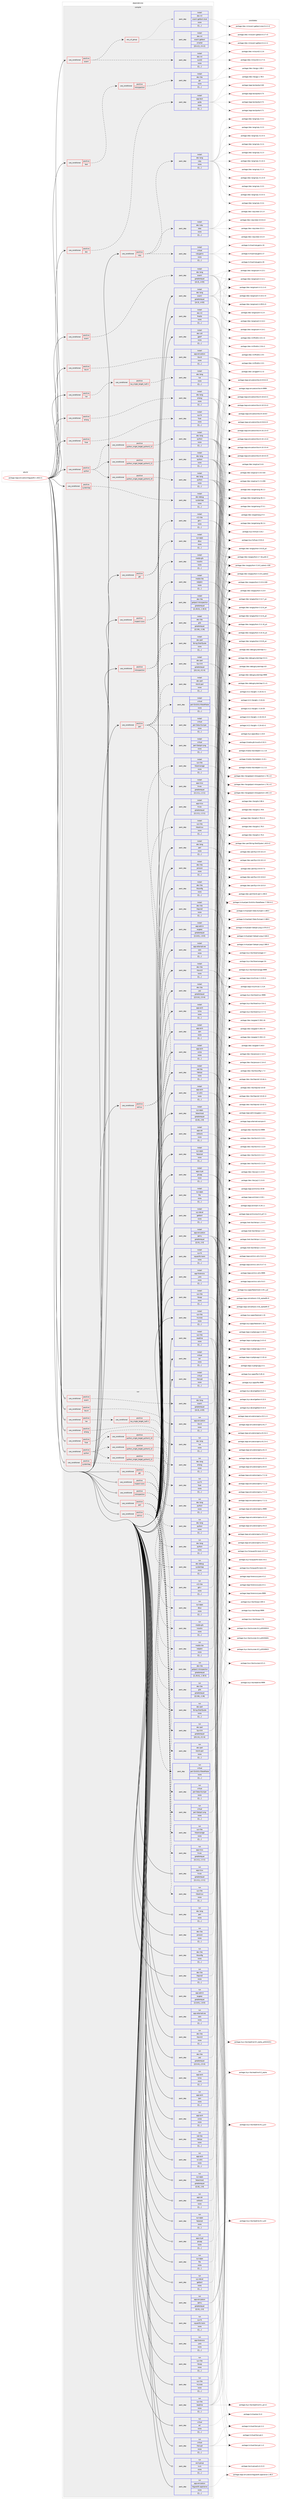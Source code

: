 digraph prolog {

# *************
# Graph options
# *************

newrank=true;
concentrate=true;
compound=true;
graph [rankdir=LR,fontname=Helvetica,fontsize=10,ranksep=1.5];#, ranksep=2.5, nodesep=0.2];
edge  [arrowhead=vee];
node  [fontname=Helvetica,fontsize=10];

# **********
# The ebuild
# **********

subgraph cluster_leftcol {
color=gray;
label=<<i>ebuild</i>>;
id [label="portage://app-emulation/libguestfs-1.48.6-r1", color=red, width=4, href="../app-emulation/libguestfs-1.48.6-r1.svg"];
}

# ****************
# The dependencies
# ****************

subgraph cluster_midcol {
color=gray;
label=<<i>dependencies</i>>;
subgraph cluster_compile {
fillcolor="#eeeeee";
style=filled;
label=<<i>compile</i>>;
subgraph cond6798 {
dependency25010 [label=<<TABLE BORDER="0" CELLBORDER="1" CELLSPACING="0" CELLPADDING="4"><TR><TD ROWSPAN="3" CELLPADDING="10">use_conditional</TD></TR><TR><TD>positive</TD></TR><TR><TD>doc</TD></TR></TABLE>>, shape=none, color=red];
subgraph pack18048 {
dependency25018 [label=<<TABLE BORDER="0" CELLBORDER="1" CELLSPACING="0" CELLPADDING="4" WIDTH="220"><TR><TD ROWSPAN="6" CELLPADDING="30">pack_dep</TD></TR><TR><TD WIDTH="110">install</TD></TR><TR><TD>app-text</TD></TR><TR><TD>po4a</TD></TR><TR><TD>none</TD></TR><TR><TD>[[],,,,]</TD></TR></TABLE>>, shape=none, color=blue];
}
dependency25010:e -> dependency25018:w [weight=20,style="dashed",arrowhead="vee"];
}
id:e -> dependency25010:w [weight=20,style="solid",arrowhead="vee"];
subgraph cond6808 {
dependency25033 [label=<<TABLE BORDER="0" CELLBORDER="1" CELLSPACING="0" CELLPADDING="4"><TR><TD ROWSPAN="3" CELLPADDING="10">use_conditional</TD></TR><TR><TD>positive</TD></TR><TR><TD>erlang</TD></TR></TABLE>>, shape=none, color=red];
subgraph pack18076 {
dependency25076 [label=<<TABLE BORDER="0" CELLBORDER="1" CELLSPACING="0" CELLPADDING="4" WIDTH="220"><TR><TD ROWSPAN="6" CELLPADDING="30">pack_dep</TD></TR><TR><TD WIDTH="110">install</TD></TR><TR><TD>dev-lang</TD></TR><TR><TD>erlang</TD></TR><TR><TD>none</TD></TR><TR><TD>[[],,,,]</TD></TR></TABLE>>, shape=none, color=blue];
}
dependency25033:e -> dependency25076:w [weight=20,style="dashed",arrowhead="vee"];
}
id:e -> dependency25033:w [weight=20,style="solid",arrowhead="vee"];
subgraph cond6847 {
dependency25136 [label=<<TABLE BORDER="0" CELLBORDER="1" CELLSPACING="0" CELLPADDING="4"><TR><TD ROWSPAN="3" CELLPADDING="10">use_conditional</TD></TR><TR><TD>positive</TD></TR><TR><TD>fuse</TD></TR></TABLE>>, shape=none, color=red];
subgraph pack18135 {
dependency25142 [label=<<TABLE BORDER="0" CELLBORDER="1" CELLSPACING="0" CELLPADDING="4" WIDTH="220"><TR><TD ROWSPAN="6" CELLPADDING="30">pack_dep</TD></TR><TR><TD WIDTH="110">install</TD></TR><TR><TD>sys-fs</TD></TR><TR><TD>fuse</TD></TR><TR><TD>none</TD></TR><TR><TD>[[],,,,]</TD></TR></TABLE>>, shape=none, color=blue];
}
dependency25136:e -> dependency25142:w [weight=20,style="dashed",arrowhead="vee"];
}
id:e -> dependency25136:w [weight=20,style="solid",arrowhead="vee"];
subgraph cond6849 {
dependency25161 [label=<<TABLE BORDER="0" CELLBORDER="1" CELLSPACING="0" CELLPADDING="4"><TR><TD ROWSPAN="3" CELLPADDING="10">use_conditional</TD></TR><TR><TD>positive</TD></TR><TR><TD>gtk</TD></TR></TABLE>>, shape=none, color=red];
subgraph pack18154 {
dependency25197 [label=<<TABLE BORDER="0" CELLBORDER="1" CELLSPACING="0" CELLPADDING="4" WIDTH="220"><TR><TD ROWSPAN="6" CELLPADDING="30">pack_dep</TD></TR><TR><TD WIDTH="110">install</TD></TR><TR><TD>sys-apps</TD></TR><TR><TD>dbus</TD></TR><TR><TD>none</TD></TR><TR><TD>[[],,,,]</TD></TR></TABLE>>, shape=none, color=blue];
}
dependency25161:e -> dependency25197:w [weight=20,style="dashed",arrowhead="vee"];
subgraph pack18181 {
dependency25203 [label=<<TABLE BORDER="0" CELLBORDER="1" CELLSPACING="0" CELLPADDING="4" WIDTH="220"><TR><TD ROWSPAN="6" CELLPADDING="30">pack_dep</TD></TR><TR><TD WIDTH="110">install</TD></TR><TR><TD>x11-libs</TD></TR><TR><TD>gtk+</TD></TR><TR><TD>none</TD></TR><TR><TD>[[],,,,]</TD></TR></TABLE>>, shape=none, color=blue];
}
dependency25161:e -> dependency25203:w [weight=20,style="dashed",arrowhead="vee"];
}
id:e -> dependency25161:w [weight=20,style="solid",arrowhead="vee"];
subgraph cond6879 {
dependency25237 [label=<<TABLE BORDER="0" CELLBORDER="1" CELLSPACING="0" CELLPADDING="4"><TR><TD ROWSPAN="3" CELLPADDING="10">use_conditional</TD></TR><TR><TD>positive</TD></TR><TR><TD>inspect-icons</TD></TR></TABLE>>, shape=none, color=red];
subgraph pack18211 {
dependency25249 [label=<<TABLE BORDER="0" CELLBORDER="1" CELLSPACING="0" CELLPADDING="4" WIDTH="220"><TR><TD ROWSPAN="6" CELLPADDING="30">pack_dep</TD></TR><TR><TD WIDTH="110">install</TD></TR><TR><TD>media-libs</TD></TR><TR><TD>netpbm</TD></TR><TR><TD>none</TD></TR><TR><TD>[[],,,,]</TD></TR></TABLE>>, shape=none, color=blue];
}
dependency25237:e -> dependency25249:w [weight=20,style="dashed",arrowhead="vee"];
subgraph pack18215 {
dependency25286 [label=<<TABLE BORDER="0" CELLBORDER="1" CELLSPACING="0" CELLPADDING="4" WIDTH="220"><TR><TD ROWSPAN="6" CELLPADDING="30">pack_dep</TD></TR><TR><TD WIDTH="110">install</TD></TR><TR><TD>media-gfx</TD></TR><TR><TD>icoutils</TD></TR><TR><TD>none</TD></TR><TR><TD>[[],,,,]</TD></TR></TABLE>>, shape=none, color=blue];
}
dependency25237:e -> dependency25286:w [weight=20,style="dashed",arrowhead="vee"];
}
id:e -> dependency25237:w [weight=20,style="solid",arrowhead="vee"];
subgraph cond6905 {
dependency25326 [label=<<TABLE BORDER="0" CELLBORDER="1" CELLSPACING="0" CELLPADDING="4"><TR><TD ROWSPAN="3" CELLPADDING="10">use_conditional</TD></TR><TR><TD>positive</TD></TR><TR><TD>introspection</TD></TR></TABLE>>, shape=none, color=red];
subgraph pack18261 {
dependency25371 [label=<<TABLE BORDER="0" CELLBORDER="1" CELLSPACING="0" CELLPADDING="4" WIDTH="220"><TR><TD ROWSPAN="6" CELLPADDING="30">pack_dep</TD></TR><TR><TD WIDTH="110">install</TD></TR><TR><TD>dev-libs</TD></TR><TR><TD>glib</TD></TR><TR><TD>greaterequal</TD></TR><TR><TD>[[2,26],,,2.26]</TD></TR></TABLE>>, shape=none, color=blue];
}
dependency25326:e -> dependency25371:w [weight=20,style="dashed",arrowhead="vee"];
subgraph pack18304 {
dependency25395 [label=<<TABLE BORDER="0" CELLBORDER="1" CELLSPACING="0" CELLPADDING="4" WIDTH="220"><TR><TD ROWSPAN="6" CELLPADDING="30">pack_dep</TD></TR><TR><TD WIDTH="110">install</TD></TR><TR><TD>dev-libs</TD></TR><TR><TD>gobject-introspection</TD></TR><TR><TD>greaterequal</TD></TR><TR><TD>[[1,30,0],,,1.30.0]</TD></TR></TABLE>>, shape=none, color=blue];
}
dependency25326:e -> dependency25395:w [weight=20,style="dashed",arrowhead="vee"];
}
id:e -> dependency25326:w [weight=20,style="solid",arrowhead="vee"];
subgraph cond6948 {
dependency25419 [label=<<TABLE BORDER="0" CELLBORDER="1" CELLSPACING="0" CELLPADDING="4"><TR><TD ROWSPAN="3" CELLPADDING="10">use_conditional</TD></TR><TR><TD>positive</TD></TR><TR><TD>libvirt</TD></TR></TABLE>>, shape=none, color=red];
subgraph pack18326 {
dependency25447 [label=<<TABLE BORDER="0" CELLBORDER="1" CELLSPACING="0" CELLPADDING="4" WIDTH="220"><TR><TD ROWSPAN="6" CELLPADDING="30">pack_dep</TD></TR><TR><TD WIDTH="110">install</TD></TR><TR><TD>app-emulation</TD></TR><TR><TD>libvirt</TD></TR><TR><TD>none</TD></TR><TR><TD>[[],,,,]</TD></TR></TABLE>>, shape=none, color=blue];
}
dependency25419:e -> dependency25447:w [weight=20,style="dashed",arrowhead="vee"];
}
id:e -> dependency25419:w [weight=20,style="solid",arrowhead="vee"];
subgraph cond6966 {
dependency25493 [label=<<TABLE BORDER="0" CELLBORDER="1" CELLSPACING="0" CELLPADDING="4"><TR><TD ROWSPAN="3" CELLPADDING="10">use_conditional</TD></TR><TR><TD>positive</TD></TR><TR><TD>lua</TD></TR></TABLE>>, shape=none, color=red];
subgraph cond6986 {
dependency25559 [label=<<TABLE BORDER="0" CELLBORDER="1" CELLSPACING="0" CELLPADDING="4"><TR><TD ROWSPAN="3" CELLPADDING="10">use_conditional</TD></TR><TR><TD>positive</TD></TR><TR><TD>lua_single_target_lua5-1</TD></TR></TABLE>>, shape=none, color=red];
subgraph pack18417 {
dependency25580 [label=<<TABLE BORDER="0" CELLBORDER="1" CELLSPACING="0" CELLPADDING="4" WIDTH="220"><TR><TD ROWSPAN="6" CELLPADDING="30">pack_dep</TD></TR><TR><TD WIDTH="110">install</TD></TR><TR><TD>dev-lang</TD></TR><TR><TD>lua</TD></TR><TR><TD>none</TD></TR><TR><TD>[[],,,,]</TD></TR></TABLE>>, shape=none, color=blue];
}
dependency25559:e -> dependency25580:w [weight=20,style="dashed",arrowhead="vee"];
}
dependency25493:e -> dependency25559:w [weight=20,style="dashed",arrowhead="vee"];
}
id:e -> dependency25493:w [weight=20,style="solid",arrowhead="vee"];
subgraph cond7010 {
dependency25585 [label=<<TABLE BORDER="0" CELLBORDER="1" CELLSPACING="0" CELLPADDING="4"><TR><TD ROWSPAN="3" CELLPADDING="10">use_conditional</TD></TR><TR><TD>positive</TD></TR><TR><TD>ocaml</TD></TR></TABLE>>, shape=none, color=red];
subgraph pack18436 {
dependency25627 [label=<<TABLE BORDER="0" CELLBORDER="1" CELLSPACING="0" CELLPADDING="4" WIDTH="220"><TR><TD ROWSPAN="6" CELLPADDING="30">pack_dep</TD></TR><TR><TD WIDTH="110">install</TD></TR><TR><TD>dev-lang</TD></TR><TR><TD>ocaml</TD></TR><TR><TD>greaterequal</TD></TR><TR><TD>[[4,3],,,4.03]</TD></TR></TABLE>>, shape=none, color=blue];
}
dependency25585:e -> dependency25627:w [weight=20,style="dashed",arrowhead="vee"];
}
id:e -> dependency25585:w [weight=20,style="solid",arrowhead="vee"];
subgraph cond7032 {
dependency25652 [label=<<TABLE BORDER="0" CELLBORDER="1" CELLSPACING="0" CELLPADDING="4"><TR><TD ROWSPAN="3" CELLPADDING="10">use_conditional</TD></TR><TR><TD>positive</TD></TR><TR><TD>ocaml</TD></TR></TABLE>>, shape=none, color=red];
subgraph pack18509 {
dependency25720 [label=<<TABLE BORDER="0" CELLBORDER="1" CELLSPACING="0" CELLPADDING="4" WIDTH="220"><TR><TD ROWSPAN="6" CELLPADDING="30">pack_dep</TD></TR><TR><TD WIDTH="110">install</TD></TR><TR><TD>dev-ml</TD></TR><TR><TD>ounit2</TD></TR><TR><TD>none</TD></TR><TR><TD>[[],,,,]</TD></TR></TABLE>>, shape=none, color=blue];
}
dependency25652:e -> dependency25720:w [weight=20,style="dashed",arrowhead="vee"];
subgraph any136 {
dependency25760 [label=<<TABLE BORDER="0" CELLBORDER="1" CELLSPACING="0" CELLPADDING="4"><TR><TD CELLPADDING="10">any_of_group</TD></TR></TABLE>>, shape=none, color=red];subgraph pack18537 {
dependency25800 [label=<<TABLE BORDER="0" CELLBORDER="1" CELLSPACING="0" CELLPADDING="4" WIDTH="220"><TR><TD ROWSPAN="6" CELLPADDING="30">pack_dep</TD></TR><TR><TD WIDTH="110">install</TD></TR><TR><TD>dev-ml</TD></TR><TR><TD>ocaml-gettext</TD></TR><TR><TD>smaller</TD></TR><TR><TD>[[0,4,2],,,0.4.2]</TD></TR></TABLE>>, shape=none, color=blue];
}
dependency25760:e -> dependency25800:w [weight=20,style="dotted",arrowhead="oinv"];
subgraph pack18558 {
dependency25877 [label=<<TABLE BORDER="0" CELLBORDER="1" CELLSPACING="0" CELLPADDING="4" WIDTH="220"><TR><TD ROWSPAN="6" CELLPADDING="30">pack_dep</TD></TR><TR><TD WIDTH="110">install</TD></TR><TR><TD>dev-ml</TD></TR><TR><TD>ocaml-gettext-stub</TD></TR><TR><TD>none</TD></TR><TR><TD>[[],,,,]</TD></TR></TABLE>>, shape=none, color=blue];
}
dependency25760:e -> dependency25877:w [weight=20,style="dotted",arrowhead="oinv"];
}
dependency25652:e -> dependency25760:w [weight=20,style="dashed",arrowhead="vee"];
}
id:e -> dependency25652:w [weight=20,style="solid",arrowhead="vee"];
subgraph cond7126 {
dependency25882 [label=<<TABLE BORDER="0" CELLBORDER="1" CELLSPACING="0" CELLPADDING="4"><TR><TD ROWSPAN="3" CELLPADDING="10">use_conditional</TD></TR><TR><TD>positive</TD></TR><TR><TD>perl</TD></TR></TABLE>>, shape=none, color=red];
subgraph pack18608 {
dependency25960 [label=<<TABLE BORDER="0" CELLBORDER="1" CELLSPACING="0" CELLPADDING="4" WIDTH="220"><TR><TD ROWSPAN="6" CELLPADDING="30">pack_dep</TD></TR><TR><TD WIDTH="110">install</TD></TR><TR><TD>virtual</TD></TR><TR><TD>perl-ExtUtils-MakeMaker</TD></TR><TR><TD>none</TD></TR><TR><TD>[[],,,,]</TD></TR></TABLE>>, shape=none, color=blue];
}
dependency25882:e -> dependency25960:w [weight=20,style="dashed",arrowhead="vee"];
subgraph pack18659 {
dependency26032 [label=<<TABLE BORDER="0" CELLBORDER="1" CELLSPACING="0" CELLPADDING="4" WIDTH="220"><TR><TD ROWSPAN="6" CELLPADDING="30">pack_dep</TD></TR><TR><TD WIDTH="110">install</TD></TR><TR><TD>dev-perl</TD></TR><TR><TD>Sys-Virt</TD></TR><TR><TD>greaterequal</TD></TR><TR><TD>[[0,2,4],,,0.2.4]</TD></TR></TABLE>>, shape=none, color=blue];
}
dependency25882:e -> dependency26032:w [weight=20,style="dashed",arrowhead="vee"];
subgraph pack18720 {
dependency26074 [label=<<TABLE BORDER="0" CELLBORDER="1" CELLSPACING="0" CELLPADDING="4" WIDTH="220"><TR><TD ROWSPAN="6" CELLPADDING="30">pack_dep</TD></TR><TR><TD WIDTH="110">install</TD></TR><TR><TD>virtual</TD></TR><TR><TD>perl-Getopt-Long</TD></TR><TR><TD>none</TD></TR><TR><TD>[[],,,,]</TD></TR></TABLE>>, shape=none, color=blue];
}
dependency25882:e -> dependency26074:w [weight=20,style="dashed",arrowhead="vee"];
subgraph pack18732 {
dependency26155 [label=<<TABLE BORDER="0" CELLBORDER="1" CELLSPACING="0" CELLPADDING="4" WIDTH="220"><TR><TD ROWSPAN="6" CELLPADDING="30">pack_dep</TD></TR><TR><TD WIDTH="110">install</TD></TR><TR><TD>virtual</TD></TR><TR><TD>perl-Data-Dumper</TD></TR><TR><TD>none</TD></TR><TR><TD>[[],,,,]</TD></TR></TABLE>>, shape=none, color=blue];
}
dependency25882:e -> dependency26155:w [weight=20,style="dashed",arrowhead="vee"];
subgraph pack18799 {
dependency26254 [label=<<TABLE BORDER="0" CELLBORDER="1" CELLSPACING="0" CELLPADDING="4" WIDTH="220"><TR><TD ROWSPAN="6" CELLPADDING="30">pack_dep</TD></TR><TR><TD WIDTH="110">install</TD></TR><TR><TD>dev-perl</TD></TR><TR><TD>libintl-perl</TD></TR><TR><TD>none</TD></TR><TR><TD>[[],,,,]</TD></TR></TABLE>>, shape=none, color=blue];
}
dependency25882:e -> dependency26254:w [weight=20,style="dashed",arrowhead="vee"];
subgraph pack18841 {
dependency26330 [label=<<TABLE BORDER="0" CELLBORDER="1" CELLSPACING="0" CELLPADDING="4" WIDTH="220"><TR><TD ROWSPAN="6" CELLPADDING="30">pack_dep</TD></TR><TR><TD WIDTH="110">install</TD></TR><TR><TD>app-misc</TD></TR><TR><TD>hivex</TD></TR><TR><TD>greaterequal</TD></TR><TR><TD>[[1,3,1],,,1.3.1]</TD></TR></TABLE>>, shape=none, color=blue];
}
dependency25882:e -> dependency26330:w [weight=20,style="dashed",arrowhead="vee"];
subgraph pack18915 {
dependency26423 [label=<<TABLE BORDER="0" CELLBORDER="1" CELLSPACING="0" CELLPADDING="4" WIDTH="220"><TR><TD ROWSPAN="6" CELLPADDING="30">pack_dep</TD></TR><TR><TD WIDTH="110">install</TD></TR><TR><TD>dev-perl</TD></TR><TR><TD>String-ShellQuote</TD></TR><TR><TD>none</TD></TR><TR><TD>[[],,,,]</TD></TR></TABLE>>, shape=none, color=blue];
}
dependency25882:e -> dependency26423:w [weight=20,style="dashed",arrowhead="vee"];
}
id:e -> dependency25882:w [weight=20,style="solid",arrowhead="vee"];
subgraph cond7338 {
dependency26500 [label=<<TABLE BORDER="0" CELLBORDER="1" CELLSPACING="0" CELLPADDING="4"><TR><TD ROWSPAN="3" CELLPADDING="10">use_conditional</TD></TR><TR><TD>positive</TD></TR><TR><TD>python</TD></TR></TABLE>>, shape=none, color=red];
subgraph cond7368 {
dependency26572 [label=<<TABLE BORDER="0" CELLBORDER="1" CELLSPACING="0" CELLPADDING="4"><TR><TD ROWSPAN="3" CELLPADDING="10">use_conditional</TD></TR><TR><TD>positive</TD></TR><TR><TD>python_single_target_python3_10</TD></TR></TABLE>>, shape=none, color=red];
subgraph pack19055 {
dependency26599 [label=<<TABLE BORDER="0" CELLBORDER="1" CELLSPACING="0" CELLPADDING="4" WIDTH="220"><TR><TD ROWSPAN="6" CELLPADDING="30">pack_dep</TD></TR><TR><TD WIDTH="110">install</TD></TR><TR><TD>dev-lang</TD></TR><TR><TD>python</TD></TR><TR><TD>none</TD></TR><TR><TD>[[],,,,]</TD></TR></TABLE>>, shape=none, color=blue];
}
dependency26572:e -> dependency26599:w [weight=20,style="dashed",arrowhead="vee"];
}
dependency26500:e -> dependency26572:w [weight=20,style="dashed",arrowhead="vee"];
subgraph cond7395 {
dependency26604 [label=<<TABLE BORDER="0" CELLBORDER="1" CELLSPACING="0" CELLPADDING="4"><TR><TD ROWSPAN="3" CELLPADDING="10">use_conditional</TD></TR><TR><TD>positive</TD></TR><TR><TD>python_single_target_python3_11</TD></TR></TABLE>>, shape=none, color=red];
subgraph pack19067 {
dependency26646 [label=<<TABLE BORDER="0" CELLBORDER="1" CELLSPACING="0" CELLPADDING="4" WIDTH="220"><TR><TD ROWSPAN="6" CELLPADDING="30">pack_dep</TD></TR><TR><TD WIDTH="110">install</TD></TR><TR><TD>dev-lang</TD></TR><TR><TD>python</TD></TR><TR><TD>none</TD></TR><TR><TD>[[],,,,]</TD></TR></TABLE>>, shape=none, color=blue];
}
dependency26604:e -> dependency26646:w [weight=20,style="dashed",arrowhead="vee"];
}
dependency26500:e -> dependency26604:w [weight=20,style="dashed",arrowhead="vee"];
subgraph cond7423 {
dependency26674 [label=<<TABLE BORDER="0" CELLBORDER="1" CELLSPACING="0" CELLPADDING="4"><TR><TD ROWSPAN="3" CELLPADDING="10">use_conditional</TD></TR><TR><TD>positive</TD></TR><TR><TD>python_single_target_python3_12</TD></TR></TABLE>>, shape=none, color=red];
subgraph pack19140 {
dependency26762 [label=<<TABLE BORDER="0" CELLBORDER="1" CELLSPACING="0" CELLPADDING="4" WIDTH="220"><TR><TD ROWSPAN="6" CELLPADDING="30">pack_dep</TD></TR><TR><TD WIDTH="110">install</TD></TR><TR><TD>dev-lang</TD></TR><TR><TD>python</TD></TR><TR><TD>none</TD></TR><TR><TD>[[],,,,]</TD></TR></TABLE>>, shape=none, color=blue];
}
dependency26674:e -> dependency26762:w [weight=20,style="dashed",arrowhead="vee"];
}
dependency26500:e -> dependency26674:w [weight=20,style="dashed",arrowhead="vee"];
}
id:e -> dependency26500:w [weight=20,style="solid",arrowhead="vee"];
subgraph cond7451 {
dependency26779 [label=<<TABLE BORDER="0" CELLBORDER="1" CELLSPACING="0" CELLPADDING="4"><TR><TD ROWSPAN="3" CELLPADDING="10">use_conditional</TD></TR><TR><TD>positive</TD></TR><TR><TD>ruby</TD></TR></TABLE>>, shape=none, color=red];
subgraph pack19251 {
dependency26903 [label=<<TABLE BORDER="0" CELLBORDER="1" CELLSPACING="0" CELLPADDING="4" WIDTH="220"><TR><TD ROWSPAN="6" CELLPADDING="30">pack_dep</TD></TR><TR><TD WIDTH="110">install</TD></TR><TR><TD>dev-lang</TD></TR><TR><TD>ruby</TD></TR><TR><TD>none</TD></TR><TR><TD>[[],,,,]</TD></TR></TABLE>>, shape=none, color=blue];
}
dependency26779:e -> dependency26903:w [weight=20,style="dashed",arrowhead="vee"];
subgraph pack19266 {
dependency26969 [label=<<TABLE BORDER="0" CELLBORDER="1" CELLSPACING="0" CELLPADDING="4" WIDTH="220"><TR><TD ROWSPAN="6" CELLPADDING="30">pack_dep</TD></TR><TR><TD WIDTH="110">install</TD></TR><TR><TD>virtual</TD></TR><TR><TD>rubygems</TD></TR><TR><TD>none</TD></TR><TR><TD>[[],,,,]</TD></TR></TABLE>>, shape=none, color=blue];
}
dependency26779:e -> dependency26969:w [weight=20,style="dashed",arrowhead="vee"];
subgraph pack19309 {
dependency26977 [label=<<TABLE BORDER="0" CELLBORDER="1" CELLSPACING="0" CELLPADDING="4" WIDTH="220"><TR><TD ROWSPAN="6" CELLPADDING="30">pack_dep</TD></TR><TR><TD WIDTH="110">install</TD></TR><TR><TD>dev-ruby</TD></TR><TR><TD>rake</TD></TR><TR><TD>none</TD></TR><TR><TD>[[],,,,]</TD></TR></TABLE>>, shape=none, color=blue];
}
dependency26779:e -> dependency26977:w [weight=20,style="dashed",arrowhead="vee"];
}
id:e -> dependency26779:w [weight=20,style="solid",arrowhead="vee"];
subgraph cond7523 {
dependency27009 [label=<<TABLE BORDER="0" CELLBORDER="1" CELLSPACING="0" CELLPADDING="4"><TR><TD ROWSPAN="3" CELLPADDING="10">use_conditional</TD></TR><TR><TD>positive</TD></TR><TR><TD>selinux</TD></TR></TABLE>>, shape=none, color=red];
subgraph pack19323 {
dependency27010 [label=<<TABLE BORDER="0" CELLBORDER="1" CELLSPACING="0" CELLPADDING="4" WIDTH="220"><TR><TD ROWSPAN="6" CELLPADDING="30">pack_dep</TD></TR><TR><TD WIDTH="110">install</TD></TR><TR><TD>sys-libs</TD></TR><TR><TD>libselinux</TD></TR><TR><TD>none</TD></TR><TR><TD>[[],,,,]</TD></TR></TABLE>>, shape=none, color=blue];
}
dependency27009:e -> dependency27010:w [weight=20,style="dashed",arrowhead="vee"];
subgraph pack19325 {
dependency27034 [label=<<TABLE BORDER="0" CELLBORDER="1" CELLSPACING="0" CELLPADDING="4" WIDTH="220"><TR><TD ROWSPAN="6" CELLPADDING="30">pack_dep</TD></TR><TR><TD WIDTH="110">install</TD></TR><TR><TD>sys-libs</TD></TR><TR><TD>libsemanage</TD></TR><TR><TD>none</TD></TR><TR><TD>[[],,,,]</TD></TR></TABLE>>, shape=none, color=blue];
}
dependency27009:e -> dependency27034:w [weight=20,style="dashed",arrowhead="vee"];
}
id:e -> dependency27009:w [weight=20,style="solid",arrowhead="vee"];
subgraph cond7562 {
dependency27191 [label=<<TABLE BORDER="0" CELLBORDER="1" CELLSPACING="0" CELLPADDING="4"><TR><TD ROWSPAN="3" CELLPADDING="10">use_conditional</TD></TR><TR><TD>positive</TD></TR><TR><TD>systemtap</TD></TR></TABLE>>, shape=none, color=red];
subgraph pack19449 {
dependency27219 [label=<<TABLE BORDER="0" CELLBORDER="1" CELLSPACING="0" CELLPADDING="4" WIDTH="220"><TR><TD ROWSPAN="6" CELLPADDING="30">pack_dep</TD></TR><TR><TD WIDTH="110">install</TD></TR><TR><TD>dev-debug</TD></TR><TR><TD>systemtap</TD></TR><TR><TD>none</TD></TR><TR><TD>[[],,,,]</TD></TR></TABLE>>, shape=none, color=blue];
}
dependency27191:e -> dependency27219:w [weight=20,style="dashed",arrowhead="vee"];
}
id:e -> dependency27191:w [weight=20,style="solid",arrowhead="vee"];
subgraph cond7621 {
dependency27269 [label=<<TABLE BORDER="0" CELLBORDER="1" CELLSPACING="0" CELLPADDING="4"><TR><TD ROWSPAN="3" CELLPADDING="10">use_conditional</TD></TR><TR><TD>positive</TD></TR><TR><TD>test</TD></TR></TABLE>>, shape=none, color=red];
subgraph cond7622 {
dependency27317 [label=<<TABLE BORDER="0" CELLBORDER="1" CELLSPACING="0" CELLPADDING="4"><TR><TD ROWSPAN="3" CELLPADDING="10">use_conditional</TD></TR><TR><TD>positive</TD></TR><TR><TD>introspection</TD></TR></TABLE>>, shape=none, color=red];
subgraph pack19528 {
dependency27319 [label=<<TABLE BORDER="0" CELLBORDER="1" CELLSPACING="0" CELLPADDING="4" WIDTH="220"><TR><TD ROWSPAN="6" CELLPADDING="30">pack_dep</TD></TR><TR><TD WIDTH="110">install</TD></TR><TR><TD>dev-libs</TD></TR><TR><TD>gjs</TD></TR><TR><TD>none</TD></TR><TR><TD>[[],,,,]</TD></TR></TABLE>>, shape=none, color=blue];
}
dependency27317:e -> dependency27319:w [weight=20,style="dashed",arrowhead="vee"];
}
dependency27269:e -> dependency27317:w [weight=20,style="dashed",arrowhead="vee"];
}
id:e -> dependency27269:w [weight=20,style="solid",arrowhead="vee"];
subgraph pack19531 {
dependency27329 [label=<<TABLE BORDER="0" CELLBORDER="1" CELLSPACING="0" CELLPADDING="4" WIDTH="220"><TR><TD ROWSPAN="6" CELLPADDING="30">pack_dep</TD></TR><TR><TD WIDTH="110">install</TD></TR><TR><TD>app-admin</TD></TR><TR><TD>augeas</TD></TR><TR><TD>greaterequal</TD></TR><TR><TD>[[1,8,0],,,1.8.0]</TD></TR></TABLE>>, shape=none, color=blue];
}
id:e -> dependency27329:w [weight=20,style="solid",arrowhead="vee"];
subgraph pack19571 {
dependency27397 [label=<<TABLE BORDER="0" CELLBORDER="1" CELLSPACING="0" CELLPADDING="4" WIDTH="220"><TR><TD ROWSPAN="6" CELLPADDING="30">pack_dep</TD></TR><TR><TD WIDTH="110">install</TD></TR><TR><TD>app-alternatives</TD></TR><TR><TD>cpio</TD></TR><TR><TD>none</TD></TR><TR><TD>[[],,,,]</TD></TR></TABLE>>, shape=none, color=blue];
}
id:e -> dependency27397:w [weight=20,style="solid",arrowhead="vee"];
subgraph pack19606 {
dependency27434 [label=<<TABLE BORDER="0" CELLBORDER="1" CELLSPACING="0" CELLPADDING="4" WIDTH="220"><TR><TD ROWSPAN="6" CELLPADDING="30">pack_dep</TD></TR><TR><TD WIDTH="110">install</TD></TR><TR><TD>app-arch</TD></TR><TR><TD>lzma</TD></TR><TR><TD>none</TD></TR><TR><TD>[[],,,,]</TD></TR></TABLE>>, shape=none, color=blue];
}
id:e -> dependency27434:w [weight=20,style="solid",arrowhead="vee"];
subgraph pack19610 {
dependency27454 [label=<<TABLE BORDER="0" CELLBORDER="1" CELLSPACING="0" CELLPADDING="4" WIDTH="220"><TR><TD ROWSPAN="6" CELLPADDING="30">pack_dep</TD></TR><TR><TD WIDTH="110">install</TD></TR><TR><TD>app-arch</TD></TR><TR><TD>rpm</TD></TR><TR><TD>none</TD></TR><TR><TD>[[],,,,]</TD></TR></TABLE>>, shape=none, color=blue];
}
id:e -> dependency27454:w [weight=20,style="solid",arrowhead="vee"];
subgraph pack19654 {
dependency27537 [label=<<TABLE BORDER="0" CELLBORDER="1" CELLSPACING="0" CELLPADDING="4" WIDTH="220"><TR><TD ROWSPAN="6" CELLPADDING="30">pack_dep</TD></TR><TR><TD WIDTH="110">install</TD></TR><TR><TD>app-arch</TD></TR><TR><TD>unzip</TD></TR><TR><TD>none</TD></TR><TR><TD>[[],,,,]</TD></TR></TABLE>>, shape=none, color=blue];
}
id:e -> dependency27537:w [weight=20,style="solid",arrowhead="vee"];
subgraph pack19679 {
dependency27547 [label=<<TABLE BORDER="0" CELLBORDER="1" CELLSPACING="0" CELLPADDING="4" WIDTH="220"><TR><TD ROWSPAN="6" CELLPADDING="30">pack_dep</TD></TR><TR><TD WIDTH="110">install</TD></TR><TR><TD>app-arch</TD></TR><TR><TD>xz-utils</TD></TR><TR><TD>none</TD></TR><TR><TD>[[],,,,]</TD></TR></TABLE>>, shape=none, color=blue];
}
id:e -> dependency27547:w [weight=20,style="solid",arrowhead="vee"];
subgraph pack19722 {
dependency27601 [label=<<TABLE BORDER="0" CELLBORDER="1" CELLSPACING="0" CELLPADDING="4" WIDTH="220"><TR><TD ROWSPAN="6" CELLPADDING="30">pack_dep</TD></TR><TR><TD WIDTH="110">install</TD></TR><TR><TD>app-cdr</TD></TR><TR><TD>cdrtools</TD></TR><TR><TD>none</TD></TR><TR><TD>[[],,,,]</TD></TR></TABLE>>, shape=none, color=blue];
}
id:e -> dependency27601:w [weight=20,style="solid",arrowhead="vee"];
subgraph pack19728 {
dependency27607 [label=<<TABLE BORDER="0" CELLBORDER="1" CELLSPACING="0" CELLPADDING="4" WIDTH="220"><TR><TD ROWSPAN="6" CELLPADDING="30">pack_dep</TD></TR><TR><TD WIDTH="110">install</TD></TR><TR><TD>app-crypt</TD></TR><TR><TD>gnupg</TD></TR><TR><TD>none</TD></TR><TR><TD>[[],,,,]</TD></TR></TABLE>>, shape=none, color=blue];
}
id:e -> dependency27607:w [weight=20,style="solid",arrowhead="vee"];
subgraph pack19737 {
dependency27640 [label=<<TABLE BORDER="0" CELLBORDER="1" CELLSPACING="0" CELLPADDING="4" WIDTH="220"><TR><TD ROWSPAN="6" CELLPADDING="30">pack_dep</TD></TR><TR><TD WIDTH="110">install</TD></TR><TR><TD>app-emulation</TD></TR><TR><TD>qemu</TD></TR><TR><TD>greaterequal</TD></TR><TR><TD>[[2,0],,,2.0]</TD></TR></TABLE>>, shape=none, color=blue];
}
id:e -> dependency27640:w [weight=20,style="solid",arrowhead="vee"];
subgraph pack19798 {
dependency27745 [label=<<TABLE BORDER="0" CELLBORDER="1" CELLSPACING="0" CELLPADDING="4" WIDTH="220"><TR><TD ROWSPAN="6" CELLPADDING="30">pack_dep</TD></TR><TR><TD WIDTH="110">install</TD></TR><TR><TD>app-forensics</TD></TR><TR><TD>yara</TD></TR><TR><TD>none</TD></TR><TR><TD>[[],,,,]</TD></TR></TABLE>>, shape=none, color=blue];
}
id:e -> dependency27745:w [weight=20,style="solid",arrowhead="vee"];
subgraph pack19818 {
dependency27794 [label=<<TABLE BORDER="0" CELLBORDER="1" CELLSPACING="0" CELLPADDING="4" WIDTH="220"><TR><TD ROWSPAN="6" CELLPADDING="30">pack_dep</TD></TR><TR><TD WIDTH="110">install</TD></TR><TR><TD>app-misc</TD></TR><TR><TD>hivex</TD></TR><TR><TD>greaterequal</TD></TR><TR><TD>[[1,3,1],,,1.3.1]</TD></TR></TABLE>>, shape=none, color=blue];
}
id:e -> dependency27794:w [weight=20,style="solid",arrowhead="vee"];
subgraph pack19888 {
dependency27870 [label=<<TABLE BORDER="0" CELLBORDER="1" CELLSPACING="0" CELLPADDING="4" WIDTH="220"><TR><TD ROWSPAN="6" CELLPADDING="30">pack_dep</TD></TR><TR><TD WIDTH="110">install</TD></TR><TR><TD>dev-lang</TD></TR><TR><TD>ocaml</TD></TR><TR><TD>greaterequal</TD></TR><TR><TD>[[4,3],,,4.03]</TD></TR></TABLE>>, shape=none, color=blue];
}
id:e -> dependency27870:w [weight=20,style="solid",arrowhead="vee"];
subgraph pack19913 {
dependency27874 [label=<<TABLE BORDER="0" CELLBORDER="1" CELLSPACING="0" CELLPADDING="4" WIDTH="220"><TR><TD ROWSPAN="6" CELLPADDING="30">pack_dep</TD></TR><TR><TD WIDTH="110">install</TD></TR><TR><TD>dev-lang</TD></TR><TR><TD>perl</TD></TR><TR><TD>none</TD></TR><TR><TD>[[],,,,]</TD></TR></TABLE>>, shape=none, color=blue];
}
id:e -> dependency27874:w [weight=20,style="solid",arrowhead="vee"];
subgraph pack19917 {
dependency27878 [label=<<TABLE BORDER="0" CELLBORDER="1" CELLSPACING="0" CELLPADDING="4" WIDTH="220"><TR><TD ROWSPAN="6" CELLPADDING="30">pack_dep</TD></TR><TR><TD WIDTH="110">install</TD></TR><TR><TD>dev-libs</TD></TR><TR><TD>jansson</TD></TR><TR><TD>none</TD></TR><TR><TD>[[],,,,]</TD></TR></TABLE>>, shape=none, color=blue];
}
id:e -> dependency27878:w [weight=20,style="solid",arrowhead="vee"];
subgraph pack20000 {
dependency28003 [label=<<TABLE BORDER="0" CELLBORDER="1" CELLSPACING="0" CELLPADDING="4" WIDTH="220"><TR><TD ROWSPAN="6" CELLPADDING="30">pack_dep</TD></TR><TR><TD WIDTH="110">install</TD></TR><TR><TD>dev-libs</TD></TR><TR><TD>libconfig</TD></TR><TR><TD>none</TD></TR><TR><TD>[[],,,,]</TD></TR></TABLE>>, shape=none, color=blue];
}
id:e -> dependency28003:w [weight=20,style="solid",arrowhead="vee"];
subgraph pack20026 {
dependency28024 [label=<<TABLE BORDER="0" CELLBORDER="1" CELLSPACING="0" CELLPADDING="4" WIDTH="220"><TR><TD ROWSPAN="6" CELLPADDING="30">pack_dep</TD></TR><TR><TD WIDTH="110">install</TD></TR><TR><TD>dev-libs</TD></TR><TR><TD>libpcre2</TD></TR><TR><TD>none</TD></TR><TR><TD>[[],,,,]</TD></TR></TABLE>>, shape=none, color=blue];
}
id:e -> dependency28024:w [weight=20,style="solid",arrowhead="vee"];
subgraph pack20031 {
dependency28082 [label=<<TABLE BORDER="0" CELLBORDER="1" CELLSPACING="0" CELLPADDING="4" WIDTH="220"><TR><TD ROWSPAN="6" CELLPADDING="30">pack_dep</TD></TR><TR><TD WIDTH="110">install</TD></TR><TR><TD>dev-libs</TD></TR><TR><TD>libxml2</TD></TR><TR><TD>none</TD></TR><TR><TD>[[],,,,]</TD></TR></TABLE>>, shape=none, color=blue];
}
id:e -> dependency28082:w [weight=20,style="solid",arrowhead="vee"];
subgraph pack20056 {
dependency28175 [label=<<TABLE BORDER="0" CELLBORDER="1" CELLSPACING="0" CELLPADDING="4" WIDTH="220"><TR><TD ROWSPAN="6" CELLPADDING="30">pack_dep</TD></TR><TR><TD WIDTH="110">install</TD></TR><TR><TD>dev-libs</TD></TR><TR><TD>yajl</TD></TR><TR><TD>greaterequal</TD></TR><TR><TD>[[2,0,4],,,2.0.4]</TD></TR></TABLE>>, shape=none, color=blue];
}
id:e -> dependency28175:w [weight=20,style="solid",arrowhead="vee"];
subgraph pack20151 {
dependency28239 [label=<<TABLE BORDER="0" CELLBORDER="1" CELLSPACING="0" CELLPADDING="4" WIDTH="220"><TR><TD ROWSPAN="6" CELLPADDING="30">pack_dep</TD></TR><TR><TD WIDTH="110">install</TD></TR><TR><TD>dev-ml</TD></TR><TR><TD>findlib</TD></TR><TR><TD>none</TD></TR><TR><TD>[[],,,,]</TD></TR></TABLE>>, shape=none, color=blue];
}
id:e -> dependency28239:w [weight=20,style="solid",arrowhead="vee"];
subgraph pack20166 {
dependency28243 [label=<<TABLE BORDER="0" CELLBORDER="1" CELLSPACING="0" CELLPADDING="4" WIDTH="220"><TR><TD ROWSPAN="6" CELLPADDING="30">pack_dep</TD></TR><TR><TD WIDTH="110">install</TD></TR><TR><TD>dev-util</TD></TR><TR><TD>gperf</TD></TR><TR><TD>none</TD></TR><TR><TD>[[],,,,]</TD></TR></TABLE>>, shape=none, color=blue];
}
id:e -> dependency28243:w [weight=20,style="solid",arrowhead="vee"];
subgraph pack20202 {
dependency28365 [label=<<TABLE BORDER="0" CELLBORDER="1" CELLSPACING="0" CELLPADDING="4" WIDTH="220"><TR><TD ROWSPAN="6" CELLPADDING="30">pack_dep</TD></TR><TR><TD WIDTH="110">install</TD></TR><TR><TD>net-libs</TD></TR><TR><TD>libtirpc</TD></TR><TR><TD>none</TD></TR><TR><TD>[[],,,,]</TD></TR></TABLE>>, shape=none, color=blue];
}
id:e -> dependency28365:w [weight=20,style="solid",arrowhead="vee"];
subgraph pack20276 {
dependency28418 [label=<<TABLE BORDER="0" CELLBORDER="1" CELLSPACING="0" CELLPADDING="4" WIDTH="220"><TR><TD ROWSPAN="6" CELLPADDING="30">pack_dep</TD></TR><TR><TD WIDTH="110">install</TD></TR><TR><TD>sys-apps</TD></TR><TR><TD>fakechroot</TD></TR><TR><TD>greaterequal</TD></TR><TR><TD>[[2,8],,,2.8]</TD></TR></TABLE>>, shape=none, color=blue];
}
id:e -> dependency28418:w [weight=20,style="solid",arrowhead="vee"];
subgraph pack20334 {
dependency28512 [label=<<TABLE BORDER="0" CELLBORDER="1" CELLSPACING="0" CELLPADDING="4" WIDTH="220"><TR><TD ROWSPAN="6" CELLPADDING="30">pack_dep</TD></TR><TR><TD WIDTH="110">install</TD></TR><TR><TD>sys-apps</TD></TR><TR><TD>fakeroot</TD></TR><TR><TD>none</TD></TR><TR><TD>[[],,,,]</TD></TR></TABLE>>, shape=none, color=blue];
}
id:e -> dependency28512:w [weight=20,style="solid",arrowhead="vee"];
subgraph pack20383 {
dependency28555 [label=<<TABLE BORDER="0" CELLBORDER="1" CELLSPACING="0" CELLPADDING="4" WIDTH="220"><TR><TD ROWSPAN="6" CELLPADDING="30">pack_dep</TD></TR><TR><TD WIDTH="110">install</TD></TR><TR><TD>sys-apps</TD></TR><TR><TD>file</TD></TR><TR><TD>none</TD></TR><TR><TD>[[],,,,]</TD></TR></TABLE>>, shape=none, color=blue];
}
id:e -> dependency28555:w [weight=20,style="solid",arrowhead="vee"];
subgraph pack20404 {
dependency28581 [label=<<TABLE BORDER="0" CELLBORDER="1" CELLSPACING="0" CELLPADDING="4" WIDTH="220"><TR><TD ROWSPAN="6" CELLPADDING="30">pack_dep</TD></TR><TR><TD WIDTH="110">install</TD></TR><TR><TD>sys-devel</TD></TR><TR><TD>gettext</TD></TR><TR><TD>none</TD></TR><TR><TD>[[],,,,]</TD></TR></TABLE>>, shape=none, color=blue];
}
id:e -> dependency28581:w [weight=20,style="solid",arrowhead="vee"];
subgraph pack20408 {
dependency28585 [label=<<TABLE BORDER="0" CELLBORDER="1" CELLSPACING="0" CELLPADDING="4" WIDTH="220"><TR><TD ROWSPAN="6" CELLPADDING="30">pack_dep</TD></TR><TR><TD WIDTH="110">install</TD></TR><TR><TD>sys-fs</TD></TR><TR><TD>squashfs-tools</TD></TR><TR><TD>none</TD></TR><TR><TD>[[],,,,]</TD></TR></TABLE>>, shape=none, color=blue];
}
id:e -> dependency28585:w [weight=20,style="solid",arrowhead="vee"];
subgraph pack20413 {
dependency28591 [label=<<TABLE BORDER="0" CELLBORDER="1" CELLSPACING="0" CELLPADDING="4" WIDTH="220"><TR><TD ROWSPAN="6" CELLPADDING="30">pack_dep</TD></TR><TR><TD WIDTH="110">install</TD></TR><TR><TD>sys-libs</TD></TR><TR><TD>libcap</TD></TR><TR><TD>none</TD></TR><TR><TD>[[],,,,]</TD></TR></TABLE>>, shape=none, color=blue];
}
id:e -> dependency28591:w [weight=20,style="solid",arrowhead="vee"];
subgraph pack20428 {
dependency28618 [label=<<TABLE BORDER="0" CELLBORDER="1" CELLSPACING="0" CELLPADDING="4" WIDTH="220"><TR><TD ROWSPAN="6" CELLPADDING="30">pack_dep</TD></TR><TR><TD WIDTH="110">install</TD></TR><TR><TD>sys-libs</TD></TR><TR><TD>ncurses</TD></TR><TR><TD>none</TD></TR><TR><TD>[[],,,,]</TD></TR></TABLE>>, shape=none, color=blue];
}
id:e -> dependency28618:w [weight=20,style="solid",arrowhead="vee"];
subgraph pack20431 {
dependency28667 [label=<<TABLE BORDER="0" CELLBORDER="1" CELLSPACING="0" CELLPADDING="4" WIDTH="220"><TR><TD ROWSPAN="6" CELLPADDING="30">pack_dep</TD></TR><TR><TD WIDTH="110">install</TD></TR><TR><TD>sys-libs</TD></TR><TR><TD>readline</TD></TR><TR><TD>none</TD></TR><TR><TD>[[],,,,]</TD></TR></TABLE>>, shape=none, color=blue];
}
id:e -> dependency28667:w [weight=20,style="solid",arrowhead="vee"];
subgraph pack20486 {
dependency28721 [label=<<TABLE BORDER="0" CELLBORDER="1" CELLSPACING="0" CELLPADDING="4" WIDTH="220"><TR><TD ROWSPAN="6" CELLPADDING="30">pack_dep</TD></TR><TR><TD WIDTH="110">install</TD></TR><TR><TD>virtual</TD></TR><TR><TD>acl</TD></TR><TR><TD>none</TD></TR><TR><TD>[[],,,,]</TD></TR></TABLE>>, shape=none, color=blue];
}
id:e -> dependency28721:w [weight=20,style="solid",arrowhead="vee"];
subgraph pack20513 {
dependency28746 [label=<<TABLE BORDER="0" CELLBORDER="1" CELLSPACING="0" CELLPADDING="4" WIDTH="220"><TR><TD ROWSPAN="6" CELLPADDING="30">pack_dep</TD></TR><TR><TD WIDTH="110">install</TD></TR><TR><TD>virtual</TD></TR><TR><TD>libcrypt</TD></TR><TR><TD>none</TD></TR><TR><TD>[[],,,,]</TD></TR></TABLE>>, shape=none, color=blue];
}
id:e -> dependency28746:w [weight=20,style="solid",arrowhead="vee"];
}
subgraph cluster_compileandrun {
fillcolor="#eeeeee";
style=filled;
label=<<i>compile and run</i>>;
}
subgraph cluster_run {
fillcolor="#eeeeee";
style=filled;
label=<<i>run</i>>;
subgraph cond8057 {
dependency28812 [label=<<TABLE BORDER="0" CELLBORDER="1" CELLSPACING="0" CELLPADDING="4"><TR><TD ROWSPAN="3" CELLPADDING="10">use_conditional</TD></TR><TR><TD>positive</TD></TR><TR><TD>erlang</TD></TR></TABLE>>, shape=none, color=red];
subgraph pack20574 {
dependency28841 [label=<<TABLE BORDER="0" CELLBORDER="1" CELLSPACING="0" CELLPADDING="4" WIDTH="220"><TR><TD ROWSPAN="6" CELLPADDING="30">pack_dep</TD></TR><TR><TD WIDTH="110">run</TD></TR><TR><TD>dev-lang</TD></TR><TR><TD>erlang</TD></TR><TR><TD>none</TD></TR><TR><TD>[[],,,,]</TD></TR></TABLE>>, shape=none, color=blue];
}
dependency28812:e -> dependency28841:w [weight=20,style="dashed",arrowhead="vee"];
}
id:e -> dependency28812:w [weight=20,style="solid",arrowhead="odot"];
subgraph cond8072 {
dependency28886 [label=<<TABLE BORDER="0" CELLBORDER="1" CELLSPACING="0" CELLPADDING="4"><TR><TD ROWSPAN="3" CELLPADDING="10">use_conditional</TD></TR><TR><TD>positive</TD></TR><TR><TD>fuse</TD></TR></TABLE>>, shape=none, color=red];
subgraph pack20628 {
dependency28944 [label=<<TABLE BORDER="0" CELLBORDER="1" CELLSPACING="0" CELLPADDING="4" WIDTH="220"><TR><TD ROWSPAN="6" CELLPADDING="30">pack_dep</TD></TR><TR><TD WIDTH="110">run</TD></TR><TR><TD>sys-fs</TD></TR><TR><TD>fuse</TD></TR><TR><TD>none</TD></TR><TR><TD>[[],,,,]</TD></TR></TABLE>>, shape=none, color=blue];
}
dependency28886:e -> dependency28944:w [weight=20,style="dashed",arrowhead="vee"];
}
id:e -> dependency28886:w [weight=20,style="solid",arrowhead="odot"];
subgraph cond8096 {
dependency28973 [label=<<TABLE BORDER="0" CELLBORDER="1" CELLSPACING="0" CELLPADDING="4"><TR><TD ROWSPAN="3" CELLPADDING="10">use_conditional</TD></TR><TR><TD>positive</TD></TR><TR><TD>gtk</TD></TR></TABLE>>, shape=none, color=red];
subgraph pack20701 {
dependency29027 [label=<<TABLE BORDER="0" CELLBORDER="1" CELLSPACING="0" CELLPADDING="4" WIDTH="220"><TR><TD ROWSPAN="6" CELLPADDING="30">pack_dep</TD></TR><TR><TD WIDTH="110">run</TD></TR><TR><TD>sys-apps</TD></TR><TR><TD>dbus</TD></TR><TR><TD>none</TD></TR><TR><TD>[[],,,,]</TD></TR></TABLE>>, shape=none, color=blue];
}
dependency28973:e -> dependency29027:w [weight=20,style="dashed",arrowhead="vee"];
subgraph pack20734 {
dependency29072 [label=<<TABLE BORDER="0" CELLBORDER="1" CELLSPACING="0" CELLPADDING="4" WIDTH="220"><TR><TD ROWSPAN="6" CELLPADDING="30">pack_dep</TD></TR><TR><TD WIDTH="110">run</TD></TR><TR><TD>x11-libs</TD></TR><TR><TD>gtk+</TD></TR><TR><TD>none</TD></TR><TR><TD>[[],,,,]</TD></TR></TABLE>>, shape=none, color=blue];
}
dependency28973:e -> dependency29072:w [weight=20,style="dashed",arrowhead="vee"];
}
id:e -> dependency28973:w [weight=20,style="solid",arrowhead="odot"];
subgraph cond8140 {
dependency29095 [label=<<TABLE BORDER="0" CELLBORDER="1" CELLSPACING="0" CELLPADDING="4"><TR><TD ROWSPAN="3" CELLPADDING="10">use_conditional</TD></TR><TR><TD>positive</TD></TR><TR><TD>inspect-icons</TD></TR></TABLE>>, shape=none, color=red];
subgraph pack20785 {
dependency29189 [label=<<TABLE BORDER="0" CELLBORDER="1" CELLSPACING="0" CELLPADDING="4" WIDTH="220"><TR><TD ROWSPAN="6" CELLPADDING="30">pack_dep</TD></TR><TR><TD WIDTH="110">run</TD></TR><TR><TD>media-libs</TD></TR><TR><TD>netpbm</TD></TR><TR><TD>none</TD></TR><TR><TD>[[],,,,]</TD></TR></TABLE>>, shape=none, color=blue];
}
dependency29095:e -> dependency29189:w [weight=20,style="dashed",arrowhead="vee"];
subgraph pack20831 {
dependency29244 [label=<<TABLE BORDER="0" CELLBORDER="1" CELLSPACING="0" CELLPADDING="4" WIDTH="220"><TR><TD ROWSPAN="6" CELLPADDING="30">pack_dep</TD></TR><TR><TD WIDTH="110">run</TD></TR><TR><TD>media-gfx</TD></TR><TR><TD>icoutils</TD></TR><TR><TD>none</TD></TR><TR><TD>[[],,,,]</TD></TR></TABLE>>, shape=none, color=blue];
}
dependency29095:e -> dependency29244:w [weight=20,style="dashed",arrowhead="vee"];
}
id:e -> dependency29095:w [weight=20,style="solid",arrowhead="odot"];
subgraph cond8190 {
dependency29314 [label=<<TABLE BORDER="0" CELLBORDER="1" CELLSPACING="0" CELLPADDING="4"><TR><TD ROWSPAN="3" CELLPADDING="10">use_conditional</TD></TR><TR><TD>positive</TD></TR><TR><TD>introspection</TD></TR></TABLE>>, shape=none, color=red];
subgraph pack20904 {
dependency29354 [label=<<TABLE BORDER="0" CELLBORDER="1" CELLSPACING="0" CELLPADDING="4" WIDTH="220"><TR><TD ROWSPAN="6" CELLPADDING="30">pack_dep</TD></TR><TR><TD WIDTH="110">run</TD></TR><TR><TD>dev-libs</TD></TR><TR><TD>glib</TD></TR><TR><TD>greaterequal</TD></TR><TR><TD>[[2,26],,,2.26]</TD></TR></TABLE>>, shape=none, color=blue];
}
dependency29314:e -> dependency29354:w [weight=20,style="dashed",arrowhead="vee"];
subgraph pack20950 {
dependency29400 [label=<<TABLE BORDER="0" CELLBORDER="1" CELLSPACING="0" CELLPADDING="4" WIDTH="220"><TR><TD ROWSPAN="6" CELLPADDING="30">pack_dep</TD></TR><TR><TD WIDTH="110">run</TD></TR><TR><TD>dev-libs</TD></TR><TR><TD>gobject-introspection</TD></TR><TR><TD>greaterequal</TD></TR><TR><TD>[[1,30,0],,,1.30.0]</TD></TR></TABLE>>, shape=none, color=blue];
}
dependency29314:e -> dependency29400:w [weight=20,style="dashed",arrowhead="vee"];
}
id:e -> dependency29314:w [weight=20,style="solid",arrowhead="odot"];
subgraph cond8243 {
dependency29482 [label=<<TABLE BORDER="0" CELLBORDER="1" CELLSPACING="0" CELLPADDING="4"><TR><TD ROWSPAN="3" CELLPADDING="10">use_conditional</TD></TR><TR><TD>positive</TD></TR><TR><TD>libvirt</TD></TR></TABLE>>, shape=none, color=red];
subgraph pack21019 {
dependency29506 [label=<<TABLE BORDER="0" CELLBORDER="1" CELLSPACING="0" CELLPADDING="4" WIDTH="220"><TR><TD ROWSPAN="6" CELLPADDING="30">pack_dep</TD></TR><TR><TD WIDTH="110">run</TD></TR><TR><TD>app-emulation</TD></TR><TR><TD>libvirt</TD></TR><TR><TD>none</TD></TR><TR><TD>[[],,,,]</TD></TR></TABLE>>, shape=none, color=blue];
}
dependency29482:e -> dependency29506:w [weight=20,style="dashed",arrowhead="vee"];
}
id:e -> dependency29482:w [weight=20,style="solid",arrowhead="odot"];
subgraph cond8273 {
dependency29530 [label=<<TABLE BORDER="0" CELLBORDER="1" CELLSPACING="0" CELLPADDING="4"><TR><TD ROWSPAN="3" CELLPADDING="10">use_conditional</TD></TR><TR><TD>positive</TD></TR><TR><TD>lua</TD></TR></TABLE>>, shape=none, color=red];
subgraph cond8275 {
dependency29557 [label=<<TABLE BORDER="0" CELLBORDER="1" CELLSPACING="0" CELLPADDING="4"><TR><TD ROWSPAN="3" CELLPADDING="10">use_conditional</TD></TR><TR><TD>positive</TD></TR><TR><TD>lua_single_target_lua5-1</TD></TR></TABLE>>, shape=none, color=red];
subgraph pack21064 {
dependency29631 [label=<<TABLE BORDER="0" CELLBORDER="1" CELLSPACING="0" CELLPADDING="4" WIDTH="220"><TR><TD ROWSPAN="6" CELLPADDING="30">pack_dep</TD></TR><TR><TD WIDTH="110">run</TD></TR><TR><TD>dev-lang</TD></TR><TR><TD>lua</TD></TR><TR><TD>none</TD></TR><TR><TD>[[],,,,]</TD></TR></TABLE>>, shape=none, color=blue];
}
dependency29557:e -> dependency29631:w [weight=20,style="dashed",arrowhead="vee"];
}
dependency29530:e -> dependency29557:w [weight=20,style="dashed",arrowhead="vee"];
}
id:e -> dependency29530:w [weight=20,style="solid",arrowhead="odot"];
subgraph cond8309 {
dependency29673 [label=<<TABLE BORDER="0" CELLBORDER="1" CELLSPACING="0" CELLPADDING="4"><TR><TD ROWSPAN="3" CELLPADDING="10">use_conditional</TD></TR><TR><TD>positive</TD></TR><TR><TD>ocaml</TD></TR></TABLE>>, shape=none, color=red];
subgraph pack21174 {
dependency29723 [label=<<TABLE BORDER="0" CELLBORDER="1" CELLSPACING="0" CELLPADDING="4" WIDTH="220"><TR><TD ROWSPAN="6" CELLPADDING="30">pack_dep</TD></TR><TR><TD WIDTH="110">run</TD></TR><TR><TD>dev-lang</TD></TR><TR><TD>ocaml</TD></TR><TR><TD>greaterequal</TD></TR><TR><TD>[[4,3],,,4.03]</TD></TR></TABLE>>, shape=none, color=blue];
}
dependency29673:e -> dependency29723:w [weight=20,style="dashed",arrowhead="vee"];
}
id:e -> dependency29673:w [weight=20,style="solid",arrowhead="odot"];
subgraph cond8318 {
dependency29731 [label=<<TABLE BORDER="0" CELLBORDER="1" CELLSPACING="0" CELLPADDING="4"><TR><TD ROWSPAN="3" CELLPADDING="10">use_conditional</TD></TR><TR><TD>positive</TD></TR><TR><TD>perl</TD></TR></TABLE>>, shape=none, color=red];
subgraph pack21193 {
dependency29766 [label=<<TABLE BORDER="0" CELLBORDER="1" CELLSPACING="0" CELLPADDING="4" WIDTH="220"><TR><TD ROWSPAN="6" CELLPADDING="30">pack_dep</TD></TR><TR><TD WIDTH="110">run</TD></TR><TR><TD>virtual</TD></TR><TR><TD>perl-ExtUtils-MakeMaker</TD></TR><TR><TD>none</TD></TR><TR><TD>[[],,,,]</TD></TR></TABLE>>, shape=none, color=blue];
}
dependency29731:e -> dependency29766:w [weight=20,style="dashed",arrowhead="vee"];
subgraph pack21209 {
dependency29813 [label=<<TABLE BORDER="0" CELLBORDER="1" CELLSPACING="0" CELLPADDING="4" WIDTH="220"><TR><TD ROWSPAN="6" CELLPADDING="30">pack_dep</TD></TR><TR><TD WIDTH="110">run</TD></TR><TR><TD>dev-perl</TD></TR><TR><TD>Sys-Virt</TD></TR><TR><TD>greaterequal</TD></TR><TR><TD>[[0,2,4],,,0.2.4]</TD></TR></TABLE>>, shape=none, color=blue];
}
dependency29731:e -> dependency29813:w [weight=20,style="dashed",arrowhead="vee"];
subgraph pack21254 {
dependency29843 [label=<<TABLE BORDER="0" CELLBORDER="1" CELLSPACING="0" CELLPADDING="4" WIDTH="220"><TR><TD ROWSPAN="6" CELLPADDING="30">pack_dep</TD></TR><TR><TD WIDTH="110">run</TD></TR><TR><TD>virtual</TD></TR><TR><TD>perl-Getopt-Long</TD></TR><TR><TD>none</TD></TR><TR><TD>[[],,,,]</TD></TR></TABLE>>, shape=none, color=blue];
}
dependency29731:e -> dependency29843:w [weight=20,style="dashed",arrowhead="vee"];
subgraph pack21307 {
dependency29963 [label=<<TABLE BORDER="0" CELLBORDER="1" CELLSPACING="0" CELLPADDING="4" WIDTH="220"><TR><TD ROWSPAN="6" CELLPADDING="30">pack_dep</TD></TR><TR><TD WIDTH="110">run</TD></TR><TR><TD>virtual</TD></TR><TR><TD>perl-Data-Dumper</TD></TR><TR><TD>none</TD></TR><TR><TD>[[],,,,]</TD></TR></TABLE>>, shape=none, color=blue];
}
dependency29731:e -> dependency29963:w [weight=20,style="dashed",arrowhead="vee"];
subgraph pack21386 {
dependency30078 [label=<<TABLE BORDER="0" CELLBORDER="1" CELLSPACING="0" CELLPADDING="4" WIDTH="220"><TR><TD ROWSPAN="6" CELLPADDING="30">pack_dep</TD></TR><TR><TD WIDTH="110">run</TD></TR><TR><TD>dev-perl</TD></TR><TR><TD>libintl-perl</TD></TR><TR><TD>none</TD></TR><TR><TD>[[],,,,]</TD></TR></TABLE>>, shape=none, color=blue];
}
dependency29731:e -> dependency30078:w [weight=20,style="dashed",arrowhead="vee"];
subgraph pack21432 {
dependency30104 [label=<<TABLE BORDER="0" CELLBORDER="1" CELLSPACING="0" CELLPADDING="4" WIDTH="220"><TR><TD ROWSPAN="6" CELLPADDING="30">pack_dep</TD></TR><TR><TD WIDTH="110">run</TD></TR><TR><TD>app-misc</TD></TR><TR><TD>hivex</TD></TR><TR><TD>greaterequal</TD></TR><TR><TD>[[1,3,1],,,1.3.1]</TD></TR></TABLE>>, shape=none, color=blue];
}
dependency29731:e -> dependency30104:w [weight=20,style="dashed",arrowhead="vee"];
subgraph pack21451 {
dependency30157 [label=<<TABLE BORDER="0" CELLBORDER="1" CELLSPACING="0" CELLPADDING="4" WIDTH="220"><TR><TD ROWSPAN="6" CELLPADDING="30">pack_dep</TD></TR><TR><TD WIDTH="110">run</TD></TR><TR><TD>dev-perl</TD></TR><TR><TD>String-ShellQuote</TD></TR><TR><TD>none</TD></TR><TR><TD>[[],,,,]</TD></TR></TABLE>>, shape=none, color=blue];
}
dependency29731:e -> dependency30157:w [weight=20,style="dashed",arrowhead="vee"];
}
id:e -> dependency29731:w [weight=20,style="solid",arrowhead="odot"];
subgraph cond8451 {
dependency30164 [label=<<TABLE BORDER="0" CELLBORDER="1" CELLSPACING="0" CELLPADDING="4"><TR><TD ROWSPAN="3" CELLPADDING="10">use_conditional</TD></TR><TR><TD>positive</TD></TR><TR><TD>python</TD></TR></TABLE>>, shape=none, color=red];
subgraph cond8485 {
dependency30268 [label=<<TABLE BORDER="0" CELLBORDER="1" CELLSPACING="0" CELLPADDING="4"><TR><TD ROWSPAN="3" CELLPADDING="10">use_conditional</TD></TR><TR><TD>positive</TD></TR><TR><TD>python_single_target_python3_10</TD></TR></TABLE>>, shape=none, color=red];
subgraph pack21555 {
dependency30295 [label=<<TABLE BORDER="0" CELLBORDER="1" CELLSPACING="0" CELLPADDING="4" WIDTH="220"><TR><TD ROWSPAN="6" CELLPADDING="30">pack_dep</TD></TR><TR><TD WIDTH="110">run</TD></TR><TR><TD>dev-lang</TD></TR><TR><TD>python</TD></TR><TR><TD>none</TD></TR><TR><TD>[[],,,,]</TD></TR></TABLE>>, shape=none, color=blue];
}
dependency30268:e -> dependency30295:w [weight=20,style="dashed",arrowhead="vee"];
}
dependency30164:e -> dependency30268:w [weight=20,style="dashed",arrowhead="vee"];
subgraph cond8496 {
dependency30324 [label=<<TABLE BORDER="0" CELLBORDER="1" CELLSPACING="0" CELLPADDING="4"><TR><TD ROWSPAN="3" CELLPADDING="10">use_conditional</TD></TR><TR><TD>positive</TD></TR><TR><TD>python_single_target_python3_11</TD></TR></TABLE>>, shape=none, color=red];
subgraph pack21577 {
dependency30328 [label=<<TABLE BORDER="0" CELLBORDER="1" CELLSPACING="0" CELLPADDING="4" WIDTH="220"><TR><TD ROWSPAN="6" CELLPADDING="30">pack_dep</TD></TR><TR><TD WIDTH="110">run</TD></TR><TR><TD>dev-lang</TD></TR><TR><TD>python</TD></TR><TR><TD>none</TD></TR><TR><TD>[[],,,,]</TD></TR></TABLE>>, shape=none, color=blue];
}
dependency30324:e -> dependency30328:w [weight=20,style="dashed",arrowhead="vee"];
}
dependency30164:e -> dependency30324:w [weight=20,style="dashed",arrowhead="vee"];
subgraph cond8500 {
dependency30354 [label=<<TABLE BORDER="0" CELLBORDER="1" CELLSPACING="0" CELLPADDING="4"><TR><TD ROWSPAN="3" CELLPADDING="10">use_conditional</TD></TR><TR><TD>positive</TD></TR><TR><TD>python_single_target_python3_12</TD></TR></TABLE>>, shape=none, color=red];
subgraph pack21630 {
dependency30422 [label=<<TABLE BORDER="0" CELLBORDER="1" CELLSPACING="0" CELLPADDING="4" WIDTH="220"><TR><TD ROWSPAN="6" CELLPADDING="30">pack_dep</TD></TR><TR><TD WIDTH="110">run</TD></TR><TR><TD>dev-lang</TD></TR><TR><TD>python</TD></TR><TR><TD>none</TD></TR><TR><TD>[[],,,,]</TD></TR></TABLE>>, shape=none, color=blue];
}
dependency30354:e -> dependency30422:w [weight=20,style="dashed",arrowhead="vee"];
}
dependency30164:e -> dependency30354:w [weight=20,style="dashed",arrowhead="vee"];
}
id:e -> dependency30164:w [weight=20,style="solid",arrowhead="odot"];
subgraph cond8533 {
dependency30436 [label=<<TABLE BORDER="0" CELLBORDER="1" CELLSPACING="0" CELLPADDING="4"><TR><TD ROWSPAN="3" CELLPADDING="10">use_conditional</TD></TR><TR><TD>positive</TD></TR><TR><TD>selinux</TD></TR></TABLE>>, shape=none, color=red];
subgraph pack21654 {
dependency30439 [label=<<TABLE BORDER="0" CELLBORDER="1" CELLSPACING="0" CELLPADDING="4" WIDTH="220"><TR><TD ROWSPAN="6" CELLPADDING="30">pack_dep</TD></TR><TR><TD WIDTH="110">run</TD></TR><TR><TD>sys-libs</TD></TR><TR><TD>libselinux</TD></TR><TR><TD>none</TD></TR><TR><TD>[[],,,,]</TD></TR></TABLE>>, shape=none, color=blue];
}
dependency30436:e -> dependency30439:w [weight=20,style="dashed",arrowhead="vee"];
subgraph pack21690 {
dependency30486 [label=<<TABLE BORDER="0" CELLBORDER="1" CELLSPACING="0" CELLPADDING="4" WIDTH="220"><TR><TD ROWSPAN="6" CELLPADDING="30">pack_dep</TD></TR><TR><TD WIDTH="110">run</TD></TR><TR><TD>sys-libs</TD></TR><TR><TD>libsemanage</TD></TR><TR><TD>none</TD></TR><TR><TD>[[],,,,]</TD></TR></TABLE>>, shape=none, color=blue];
}
dependency30436:e -> dependency30486:w [weight=20,style="dashed",arrowhead="vee"];
}
id:e -> dependency30436:w [weight=20,style="solid",arrowhead="odot"];
subgraph cond8552 {
dependency30538 [label=<<TABLE BORDER="0" CELLBORDER="1" CELLSPACING="0" CELLPADDING="4"><TR><TD ROWSPAN="3" CELLPADDING="10">use_conditional</TD></TR><TR><TD>positive</TD></TR><TR><TD>systemtap</TD></TR></TABLE>>, shape=none, color=red];
subgraph pack21718 {
dependency30616 [label=<<TABLE BORDER="0" CELLBORDER="1" CELLSPACING="0" CELLPADDING="4" WIDTH="220"><TR><TD ROWSPAN="6" CELLPADDING="30">pack_dep</TD></TR><TR><TD WIDTH="110">run</TD></TR><TR><TD>dev-debug</TD></TR><TR><TD>systemtap</TD></TR><TR><TD>none</TD></TR><TR><TD>[[],,,,]</TD></TR></TABLE>>, shape=none, color=blue];
}
dependency30538:e -> dependency30616:w [weight=20,style="dashed",arrowhead="vee"];
}
id:e -> dependency30538:w [weight=20,style="solid",arrowhead="odot"];
subgraph pack21840 {
dependency30774 [label=<<TABLE BORDER="0" CELLBORDER="1" CELLSPACING="0" CELLPADDING="4" WIDTH="220"><TR><TD ROWSPAN="6" CELLPADDING="30">pack_dep</TD></TR><TR><TD WIDTH="110">run</TD></TR><TR><TD>acct-group</TD></TR><TR><TD>kvm</TD></TR><TR><TD>none</TD></TR><TR><TD>[[],,,,]</TD></TR></TABLE>>, shape=none, color=blue];
}
id:e -> dependency30774:w [weight=20,style="solid",arrowhead="odot"];
subgraph pack21874 {
dependency30806 [label=<<TABLE BORDER="0" CELLBORDER="1" CELLSPACING="0" CELLPADDING="4" WIDTH="220"><TR><TD ROWSPAN="6" CELLPADDING="30">pack_dep</TD></TR><TR><TD WIDTH="110">run</TD></TR><TR><TD>app-admin</TD></TR><TR><TD>augeas</TD></TR><TR><TD>greaterequal</TD></TR><TR><TD>[[1,8,0],,,1.8.0]</TD></TR></TABLE>>, shape=none, color=blue];
}
id:e -> dependency30806:w [weight=20,style="solid",arrowhead="odot"];
subgraph pack21936 {
dependency30881 [label=<<TABLE BORDER="0" CELLBORDER="1" CELLSPACING="0" CELLPADDING="4" WIDTH="220"><TR><TD ROWSPAN="6" CELLPADDING="30">pack_dep</TD></TR><TR><TD WIDTH="110">run</TD></TR><TR><TD>app-alternatives</TD></TR><TR><TD>cpio</TD></TR><TR><TD>none</TD></TR><TR><TD>[[],,,,]</TD></TR></TABLE>>, shape=none, color=blue];
}
id:e -> dependency30881:w [weight=20,style="solid",arrowhead="odot"];
subgraph pack21939 {
dependency30914 [label=<<TABLE BORDER="0" CELLBORDER="1" CELLSPACING="0" CELLPADDING="4" WIDTH="220"><TR><TD ROWSPAN="6" CELLPADDING="30">pack_dep</TD></TR><TR><TD WIDTH="110">run</TD></TR><TR><TD>app-arch</TD></TR><TR><TD>lzma</TD></TR><TR><TD>none</TD></TR><TR><TD>[[],,,,]</TD></TR></TABLE>>, shape=none, color=blue];
}
id:e -> dependency30914:w [weight=20,style="solid",arrowhead="odot"];
subgraph pack21956 {
dependency30947 [label=<<TABLE BORDER="0" CELLBORDER="1" CELLSPACING="0" CELLPADDING="4" WIDTH="220"><TR><TD ROWSPAN="6" CELLPADDING="30">pack_dep</TD></TR><TR><TD WIDTH="110">run</TD></TR><TR><TD>app-arch</TD></TR><TR><TD>rpm</TD></TR><TR><TD>none</TD></TR><TR><TD>[[],,,,]</TD></TR></TABLE>>, shape=none, color=blue];
}
id:e -> dependency30947:w [weight=20,style="solid",arrowhead="odot"];
subgraph pack21999 {
dependency30983 [label=<<TABLE BORDER="0" CELLBORDER="1" CELLSPACING="0" CELLPADDING="4" WIDTH="220"><TR><TD ROWSPAN="6" CELLPADDING="30">pack_dep</TD></TR><TR><TD WIDTH="110">run</TD></TR><TR><TD>app-arch</TD></TR><TR><TD>unzip</TD></TR><TR><TD>none</TD></TR><TR><TD>[[],,,,]</TD></TR></TABLE>>, shape=none, color=blue];
}
id:e -> dependency30983:w [weight=20,style="solid",arrowhead="odot"];
subgraph pack22082 {
dependency31122 [label=<<TABLE BORDER="0" CELLBORDER="1" CELLSPACING="0" CELLPADDING="4" WIDTH="220"><TR><TD ROWSPAN="6" CELLPADDING="30">pack_dep</TD></TR><TR><TD WIDTH="110">run</TD></TR><TR><TD>app-arch</TD></TR><TR><TD>xz-utils</TD></TR><TR><TD>none</TD></TR><TR><TD>[[],,,,]</TD></TR></TABLE>>, shape=none, color=blue];
}
id:e -> dependency31122:w [weight=20,style="solid",arrowhead="odot"];
subgraph pack22094 {
dependency31138 [label=<<TABLE BORDER="0" CELLBORDER="1" CELLSPACING="0" CELLPADDING="4" WIDTH="220"><TR><TD ROWSPAN="6" CELLPADDING="30">pack_dep</TD></TR><TR><TD WIDTH="110">run</TD></TR><TR><TD>app-cdr</TD></TR><TR><TD>cdrtools</TD></TR><TR><TD>none</TD></TR><TR><TD>[[],,,,]</TD></TR></TABLE>>, shape=none, color=blue];
}
id:e -> dependency31138:w [weight=20,style="solid",arrowhead="odot"];
subgraph pack22149 {
dependency31221 [label=<<TABLE BORDER="0" CELLBORDER="1" CELLSPACING="0" CELLPADDING="4" WIDTH="220"><TR><TD ROWSPAN="6" CELLPADDING="30">pack_dep</TD></TR><TR><TD WIDTH="110">run</TD></TR><TR><TD>app-crypt</TD></TR><TR><TD>gnupg</TD></TR><TR><TD>none</TD></TR><TR><TD>[[],,,,]</TD></TR></TABLE>>, shape=none, color=blue];
}
id:e -> dependency31221:w [weight=20,style="solid",arrowhead="odot"];
subgraph pack22151 {
dependency31276 [label=<<TABLE BORDER="0" CELLBORDER="1" CELLSPACING="0" CELLPADDING="4" WIDTH="220"><TR><TD ROWSPAN="6" CELLPADDING="30">pack_dep</TD></TR><TR><TD WIDTH="110">run</TD></TR><TR><TD>app-emulation</TD></TR><TR><TD>libguestfs-appliance</TD></TR><TR><TD>none</TD></TR><TR><TD>[[],,,,]</TD></TR></TABLE>>, shape=none, color=blue];
}
id:e -> dependency31276:w [weight=20,style="solid",arrowhead="odot"];
subgraph pack22199 {
dependency31302 [label=<<TABLE BORDER="0" CELLBORDER="1" CELLSPACING="0" CELLPADDING="4" WIDTH="220"><TR><TD ROWSPAN="6" CELLPADDING="30">pack_dep</TD></TR><TR><TD WIDTH="110">run</TD></TR><TR><TD>app-emulation</TD></TR><TR><TD>qemu</TD></TR><TR><TD>greaterequal</TD></TR><TR><TD>[[2,0],,,2.0]</TD></TR></TABLE>>, shape=none, color=blue];
}
id:e -> dependency31302:w [weight=20,style="solid",arrowhead="odot"];
subgraph pack22201 {
dependency31305 [label=<<TABLE BORDER="0" CELLBORDER="1" CELLSPACING="0" CELLPADDING="4" WIDTH="220"><TR><TD ROWSPAN="6" CELLPADDING="30">pack_dep</TD></TR><TR><TD WIDTH="110">run</TD></TR><TR><TD>app-forensics</TD></TR><TR><TD>yara</TD></TR><TR><TD>none</TD></TR><TR><TD>[[],,,,]</TD></TR></TABLE>>, shape=none, color=blue];
}
id:e -> dependency31305:w [weight=20,style="solid",arrowhead="odot"];
subgraph pack22203 {
dependency31308 [label=<<TABLE BORDER="0" CELLBORDER="1" CELLSPACING="0" CELLPADDING="4" WIDTH="220"><TR><TD ROWSPAN="6" CELLPADDING="30">pack_dep</TD></TR><TR><TD WIDTH="110">run</TD></TR><TR><TD>app-misc</TD></TR><TR><TD>hivex</TD></TR><TR><TD>greaterequal</TD></TR><TR><TD>[[1,3,1],,,1.3.1]</TD></TR></TABLE>>, shape=none, color=blue];
}
id:e -> dependency31308:w [weight=20,style="solid",arrowhead="odot"];
subgraph pack22222 {
dependency31336 [label=<<TABLE BORDER="0" CELLBORDER="1" CELLSPACING="0" CELLPADDING="4" WIDTH="220"><TR><TD ROWSPAN="6" CELLPADDING="30">pack_dep</TD></TR><TR><TD WIDTH="110">run</TD></TR><TR><TD>dev-lang</TD></TR><TR><TD>perl</TD></TR><TR><TD>none</TD></TR><TR><TD>[[],,,,]</TD></TR></TABLE>>, shape=none, color=blue];
}
id:e -> dependency31336:w [weight=20,style="solid",arrowhead="odot"];
subgraph pack22226 {
dependency31389 [label=<<TABLE BORDER="0" CELLBORDER="1" CELLSPACING="0" CELLPADDING="4" WIDTH="220"><TR><TD ROWSPAN="6" CELLPADDING="30">pack_dep</TD></TR><TR><TD WIDTH="110">run</TD></TR><TR><TD>dev-libs</TD></TR><TR><TD>jansson</TD></TR><TR><TD>none</TD></TR><TR><TD>[[],,,,]</TD></TR></TABLE>>, shape=none, color=blue];
}
id:e -> dependency31389:w [weight=20,style="solid",arrowhead="odot"];
subgraph pack22260 {
dependency31399 [label=<<TABLE BORDER="0" CELLBORDER="1" CELLSPACING="0" CELLPADDING="4" WIDTH="220"><TR><TD ROWSPAN="6" CELLPADDING="30">pack_dep</TD></TR><TR><TD WIDTH="110">run</TD></TR><TR><TD>dev-libs</TD></TR><TR><TD>libconfig</TD></TR><TR><TD>none</TD></TR><TR><TD>[[],,,,]</TD></TR></TABLE>>, shape=none, color=blue];
}
id:e -> dependency31399:w [weight=20,style="solid",arrowhead="odot"];
subgraph pack22295 {
dependency31467 [label=<<TABLE BORDER="0" CELLBORDER="1" CELLSPACING="0" CELLPADDING="4" WIDTH="220"><TR><TD ROWSPAN="6" CELLPADDING="30">pack_dep</TD></TR><TR><TD WIDTH="110">run</TD></TR><TR><TD>dev-libs</TD></TR><TR><TD>libpcre2</TD></TR><TR><TD>none</TD></TR><TR><TD>[[],,,,]</TD></TR></TABLE>>, shape=none, color=blue];
}
id:e -> dependency31467:w [weight=20,style="solid",arrowhead="odot"];
subgraph pack22314 {
dependency31545 [label=<<TABLE BORDER="0" CELLBORDER="1" CELLSPACING="0" CELLPADDING="4" WIDTH="220"><TR><TD ROWSPAN="6" CELLPADDING="30">pack_dep</TD></TR><TR><TD WIDTH="110">run</TD></TR><TR><TD>dev-libs</TD></TR><TR><TD>libxml2</TD></TR><TR><TD>none</TD></TR><TR><TD>[[],,,,]</TD></TR></TABLE>>, shape=none, color=blue];
}
id:e -> dependency31545:w [weight=20,style="solid",arrowhead="odot"];
subgraph pack22363 {
dependency31599 [label=<<TABLE BORDER="0" CELLBORDER="1" CELLSPACING="0" CELLPADDING="4" WIDTH="220"><TR><TD ROWSPAN="6" CELLPADDING="30">pack_dep</TD></TR><TR><TD WIDTH="110">run</TD></TR><TR><TD>dev-libs</TD></TR><TR><TD>yajl</TD></TR><TR><TD>greaterequal</TD></TR><TR><TD>[[2,0,4],,,2.0.4]</TD></TR></TABLE>>, shape=none, color=blue];
}
id:e -> dependency31599:w [weight=20,style="solid",arrowhead="odot"];
subgraph pack22406 {
dependency31627 [label=<<TABLE BORDER="0" CELLBORDER="1" CELLSPACING="0" CELLPADDING="4" WIDTH="220"><TR><TD ROWSPAN="6" CELLPADDING="30">pack_dep</TD></TR><TR><TD WIDTH="110">run</TD></TR><TR><TD>net-libs</TD></TR><TR><TD>libtirpc</TD></TR><TR><TD>none</TD></TR><TR><TD>[[],,,,]</TD></TR></TABLE>>, shape=none, color=blue];
}
id:e -> dependency31627:w [weight=20,style="solid",arrowhead="odot"];
subgraph pack22408 {
dependency31635 [label=<<TABLE BORDER="0" CELLBORDER="1" CELLSPACING="0" CELLPADDING="4" WIDTH="220"><TR><TD ROWSPAN="6" CELLPADDING="30">pack_dep</TD></TR><TR><TD WIDTH="110">run</TD></TR><TR><TD>sys-apps</TD></TR><TR><TD>fakechroot</TD></TR><TR><TD>greaterequal</TD></TR><TR><TD>[[2,8],,,2.8]</TD></TR></TABLE>>, shape=none, color=blue];
}
id:e -> dependency31635:w [weight=20,style="solid",arrowhead="odot"];
subgraph pack22422 {
dependency31775 [label=<<TABLE BORDER="0" CELLBORDER="1" CELLSPACING="0" CELLPADDING="4" WIDTH="220"><TR><TD ROWSPAN="6" CELLPADDING="30">pack_dep</TD></TR><TR><TD WIDTH="110">run</TD></TR><TR><TD>sys-apps</TD></TR><TR><TD>fakeroot</TD></TR><TR><TD>none</TD></TR><TR><TD>[[],,,,]</TD></TR></TABLE>>, shape=none, color=blue];
}
id:e -> dependency31775:w [weight=20,style="solid",arrowhead="odot"];
subgraph pack22491 {
dependency31780 [label=<<TABLE BORDER="0" CELLBORDER="1" CELLSPACING="0" CELLPADDING="4" WIDTH="220"><TR><TD ROWSPAN="6" CELLPADDING="30">pack_dep</TD></TR><TR><TD WIDTH="110">run</TD></TR><TR><TD>sys-apps</TD></TR><TR><TD>file</TD></TR><TR><TD>none</TD></TR><TR><TD>[[],,,,]</TD></TR></TABLE>>, shape=none, color=blue];
}
id:e -> dependency31780:w [weight=20,style="solid",arrowhead="odot"];
subgraph pack22516 {
dependency31823 [label=<<TABLE BORDER="0" CELLBORDER="1" CELLSPACING="0" CELLPADDING="4" WIDTH="220"><TR><TD ROWSPAN="6" CELLPADDING="30">pack_dep</TD></TR><TR><TD WIDTH="110">run</TD></TR><TR><TD>sys-devel</TD></TR><TR><TD>gettext</TD></TR><TR><TD>none</TD></TR><TR><TD>[[],,,,]</TD></TR></TABLE>>, shape=none, color=blue];
}
id:e -> dependency31823:w [weight=20,style="solid",arrowhead="odot"];
subgraph pack22522 {
dependency31871 [label=<<TABLE BORDER="0" CELLBORDER="1" CELLSPACING="0" CELLPADDING="4" WIDTH="220"><TR><TD ROWSPAN="6" CELLPADDING="30">pack_dep</TD></TR><TR><TD WIDTH="110">run</TD></TR><TR><TD>sys-fs</TD></TR><TR><TD>squashfs-tools</TD></TR><TR><TD>none</TD></TR><TR><TD>[[],,,,]</TD></TR></TABLE>>, shape=none, color=blue];
}
id:e -> dependency31871:w [weight=20,style="solid",arrowhead="odot"];
subgraph pack22580 {
dependency31931 [label=<<TABLE BORDER="0" CELLBORDER="1" CELLSPACING="0" CELLPADDING="4" WIDTH="220"><TR><TD ROWSPAN="6" CELLPADDING="30">pack_dep</TD></TR><TR><TD WIDTH="110">run</TD></TR><TR><TD>sys-libs</TD></TR><TR><TD>libcap</TD></TR><TR><TD>none</TD></TR><TR><TD>[[],,,,]</TD></TR></TABLE>>, shape=none, color=blue];
}
id:e -> dependency31931:w [weight=20,style="solid",arrowhead="odot"];
subgraph pack22594 {
dependency31940 [label=<<TABLE BORDER="0" CELLBORDER="1" CELLSPACING="0" CELLPADDING="4" WIDTH="220"><TR><TD ROWSPAN="6" CELLPADDING="30">pack_dep</TD></TR><TR><TD WIDTH="110">run</TD></TR><TR><TD>sys-libs</TD></TR><TR><TD>ncurses</TD></TR><TR><TD>none</TD></TR><TR><TD>[[],,,,]</TD></TR></TABLE>>, shape=none, color=blue];
}
id:e -> dependency31940:w [weight=20,style="solid",arrowhead="odot"];
subgraph pack22684 {
dependency32099 [label=<<TABLE BORDER="0" CELLBORDER="1" CELLSPACING="0" CELLPADDING="4" WIDTH="220"><TR><TD ROWSPAN="6" CELLPADDING="30">pack_dep</TD></TR><TR><TD WIDTH="110">run</TD></TR><TR><TD>sys-libs</TD></TR><TR><TD>readline</TD></TR><TR><TD>none</TD></TR><TR><TD>[[],,,,]</TD></TR></TABLE>>, shape=none, color=blue];
}
id:e -> dependency32099:w [weight=20,style="solid",arrowhead="odot"];
subgraph pack22693 {
dependency32109 [label=<<TABLE BORDER="0" CELLBORDER="1" CELLSPACING="0" CELLPADDING="4" WIDTH="220"><TR><TD ROWSPAN="6" CELLPADDING="30">pack_dep</TD></TR><TR><TD WIDTH="110">run</TD></TR><TR><TD>virtual</TD></TR><TR><TD>acl</TD></TR><TR><TD>none</TD></TR><TR><TD>[[],,,,]</TD></TR></TABLE>>, shape=none, color=blue];
}
id:e -> dependency32109:w [weight=20,style="solid",arrowhead="odot"];
subgraph pack22698 {
dependency32120 [label=<<TABLE BORDER="0" CELLBORDER="1" CELLSPACING="0" CELLPADDING="4" WIDTH="220"><TR><TD ROWSPAN="6" CELLPADDING="30">pack_dep</TD></TR><TR><TD WIDTH="110">run</TD></TR><TR><TD>virtual</TD></TR><TR><TD>libcrypt</TD></TR><TR><TD>none</TD></TR><TR><TD>[[],,,,]</TD></TR></TABLE>>, shape=none, color=blue];
}
id:e -> dependency32120:w [weight=20,style="solid",arrowhead="odot"];
}
}

# **************
# The candidates
# **************

subgraph cluster_choices {
rank=same;
color=gray;
label=<<i>candidates</i>>;

subgraph choice19401 {
color=black;
nodesep=1;
choice97112112451161011201164711211152974548465551 [label="portage://app-text/po4a-0.73", color=red, width=4,href="../app-text/po4a-0.73.svg"];
choice97112112451161011201164711211152974548465550 [label="portage://app-text/po4a-0.72", color=red, width=4,href="../app-text/po4a-0.72.svg"];
choice97112112451161011201164711211152974548465549 [label="portage://app-text/po4a-0.71", color=red, width=4,href="../app-text/po4a-0.71.svg"];
choice97112112451161011201164711211152974548465457 [label="portage://app-text/po4a-0.69", color=red, width=4,href="../app-text/po4a-0.69.svg"];
dependency25018:e -> choice97112112451161011201164711211152974548465551:w [style=dotted,weight="100"];
dependency25018:e -> choice97112112451161011201164711211152974548465550:w [style=dotted,weight="100"];
dependency25018:e -> choice97112112451161011201164711211152974548465549:w [style=dotted,weight="100"];
dependency25018:e -> choice97112112451161011201164711211152974548465457:w [style=dotted,weight="100"];
}
subgraph choice19402 {
color=black;
nodesep=1;
choice1001011184510897110103471011141089711010345505546484649 [label="portage://dev-lang/erlang-27.0.1", color=red, width=4,href="../dev-lang/erlang-27.0.1.svg"];
choice100101118451089711010347101114108971101034550554648 [label="portage://dev-lang/erlang-27.0", color=red, width=4,href="../dev-lang/erlang-27.0.svg"];
choice1001011184510897110103471011141089711010345505446504652 [label="portage://dev-lang/erlang-26.2.4", color=red, width=4,href="../dev-lang/erlang-26.2.4.svg"];
choice1001011184510897110103471011141089711010345505446504650 [label="portage://dev-lang/erlang-26.2.2", color=red, width=4,href="../dev-lang/erlang-26.2.2.svg"];
choice1001011184510897110103471011141089711010345505446504649 [label="portage://dev-lang/erlang-26.2.1", color=red, width=4,href="../dev-lang/erlang-26.2.1.svg"];
dependency25076:e -> choice1001011184510897110103471011141089711010345505546484649:w [style=dotted,weight="100"];
dependency25076:e -> choice100101118451089711010347101114108971101034550554648:w [style=dotted,weight="100"];
dependency25076:e -> choice1001011184510897110103471011141089711010345505446504652:w [style=dotted,weight="100"];
dependency25076:e -> choice1001011184510897110103471011141089711010345505446504650:w [style=dotted,weight="100"];
dependency25076:e -> choice1001011184510897110103471011141089711010345505446504649:w [style=dotted,weight="100"];
}
subgraph choice19404 {
color=black;
nodesep=1;
choice115121115451021154710211711510145514649544650 [label="portage://sys-fs/fuse-3.16.2", color=red, width=4,href="../sys-fs/fuse-3.16.2.svg"];
choice11512111545102115471021171151014550465746574511450 [label="portage://sys-fs/fuse-2.9.9-r2", color=red, width=4,href="../sys-fs/fuse-2.9.9-r2.svg"];
dependency25142:e -> choice115121115451021154710211711510145514649544650:w [style=dotted,weight="100"];
dependency25142:e -> choice11512111545102115471021171151014550465746574511450:w [style=dotted,weight="100"];
}
subgraph choice19409 {
color=black;
nodesep=1;
choice1151211154597112112115471009811711545494649534656 [label="portage://sys-apps/dbus-1.15.8", color=red, width=4,href="../sys-apps/dbus-1.15.8.svg"];
dependency25197:e -> choice1151211154597112112115471009811711545494649534656:w [style=dotted,weight="100"];
}
subgraph choice19416 {
color=black;
nodesep=1;
choice12049494510810598115471031161074345514650524652504511449 [label="portage://x11-libs/gtk+-3.24.42-r1", color=red, width=4,href="../x11-libs/gtk+-3.24.42-r1.svg"];
choice12049494510810598115471031161074345514650524652494511449 [label="portage://x11-libs/gtk+-3.24.41-r1", color=red, width=4,href="../x11-libs/gtk+-3.24.41-r1.svg"];
choice1204949451081059811547103116107434551465052465249 [label="portage://x11-libs/gtk+-3.24.41", color=red, width=4,href="../x11-libs/gtk+-3.24.41.svg"];
choice1204949451081059811547103116107434551465052465153 [label="portage://x11-libs/gtk+-3.24.35", color=red, width=4,href="../x11-libs/gtk+-3.24.35.svg"];
choice12049494510810598115471031161074345504650524651514511451 [label="portage://x11-libs/gtk+-2.24.33-r3", color=red, width=4,href="../x11-libs/gtk+-2.24.33-r3.svg"];
dependency25203:e -> choice12049494510810598115471031161074345514650524652504511449:w [style=dotted,weight="100"];
dependency25203:e -> choice12049494510810598115471031161074345514650524652494511449:w [style=dotted,weight="100"];
dependency25203:e -> choice1204949451081059811547103116107434551465052465249:w [style=dotted,weight="100"];
dependency25203:e -> choice1204949451081059811547103116107434551465052465153:w [style=dotted,weight="100"];
dependency25203:e -> choice12049494510810598115471031161074345504650524651514511451:w [style=dotted,weight="100"];
}
subgraph choice19420 {
color=black;
nodesep=1;
choice109101100105974510810598115471101011161129810945494946564649 [label="portage://media-libs/netpbm-11.8.1", color=red, width=4,href="../media-libs/netpbm-11.8.1.svg"];
choice10910110010597451081059811547110101116112981094549494650464949 [label="portage://media-libs/netpbm-11.2.11", color=red, width=4,href="../media-libs/netpbm-11.2.11.svg"];
choice10910110010597451081059811547110101116112981094549494650464948 [label="portage://media-libs/netpbm-11.2.10", color=red, width=4,href="../media-libs/netpbm-11.2.10.svg"];
dependency25249:e -> choice109101100105974510810598115471101011161129810945494946564649:w [style=dotted,weight="100"];
dependency25249:e -> choice10910110010597451081059811547110101116112981094549494650464949:w [style=dotted,weight="100"];
dependency25249:e -> choice10910110010597451081059811547110101116112981094549494650464948:w [style=dotted,weight="100"];
}
subgraph choice19422 {
color=black;
nodesep=1;
choice1091011001059745103102120471059911111711610510811545484651504651 [label="portage://media-gfx/icoutils-0.32.3", color=red, width=4,href="../media-gfx/icoutils-0.32.3.svg"];
dependency25286:e -> choice1091011001059745103102120471059911111711610510811545484651504651:w [style=dotted,weight="100"];
}
subgraph choice19425 {
color=black;
nodesep=1;
choice1001011184510810598115471031081059845504656484652 [label="portage://dev-libs/glib-2.80.4", color=red, width=4,href="../dev-libs/glib-2.80.4.svg"];
choice1001011184510810598115471031081059845504655564654 [label="portage://dev-libs/glib-2.78.6", color=red, width=4,href="../dev-libs/glib-2.78.6.svg"];
choice10010111845108105981154710310810598455046555646524511449 [label="portage://dev-libs/glib-2.78.4-r1", color=red, width=4,href="../dev-libs/glib-2.78.4-r1.svg"];
choice1001011184510810598115471031081059845504655564651 [label="portage://dev-libs/glib-2.78.3", color=red, width=4,href="../dev-libs/glib-2.78.3.svg"];
choice1001011184510810598115471031081059845504655544652 [label="portage://dev-libs/glib-2.76.4", color=red, width=4,href="../dev-libs/glib-2.76.4.svg"];
dependency25371:e -> choice1001011184510810598115471031081059845504656484652:w [style=dotted,weight="100"];
dependency25371:e -> choice1001011184510810598115471031081059845504655564654:w [style=dotted,weight="100"];
dependency25371:e -> choice10010111845108105981154710310810598455046555646524511449:w [style=dotted,weight="100"];
dependency25371:e -> choice1001011184510810598115471031081059845504655564651:w [style=dotted,weight="100"];
dependency25371:e -> choice1001011184510810598115471031081059845504655544652:w [style=dotted,weight="100"];
}
subgraph choice19427 {
color=black;
nodesep=1;
choice10010111845108105981154710311198106101991164510511011611411111511210199116105111110454946564846494511450 [label="portage://dev-libs/gobject-introspection-1.80.1-r2", color=red, width=4,href="../dev-libs/gobject-introspection-1.80.1-r2.svg"];
choice10010111845108105981154710311198106101991164510511011611411111511210199116105111110454946555646494511450 [label="portage://dev-libs/gobject-introspection-1.78.1-r2", color=red, width=4,href="../dev-libs/gobject-introspection-1.78.1-r2.svg"];
choice10010111845108105981154710311198106101991164510511011611411111511210199116105111110454946555446494511450 [label="portage://dev-libs/gobject-introspection-1.76.1-r2", color=red, width=4,href="../dev-libs/gobject-introspection-1.76.1-r2.svg"];
dependency25395:e -> choice10010111845108105981154710311198106101991164510511011611411111511210199116105111110454946564846494511450:w [style=dotted,weight="100"];
dependency25395:e -> choice10010111845108105981154710311198106101991164510511011611411111511210199116105111110454946555646494511450:w [style=dotted,weight="100"];
dependency25395:e -> choice10010111845108105981154710311198106101991164510511011611411111511210199116105111110454946555446494511450:w [style=dotted,weight="100"];
}
subgraph choice19430 {
color=black;
nodesep=1;
choice97112112451011091171089711610511111047108105981181051141164557575757 [label="portage://app-emulation/libvirt-9999", color=red, width=4,href="../app-emulation/libvirt-9999.svg"];
choice971121124510110911710897116105111110471081059811810511411645494846564648 [label="portage://app-emulation/libvirt-10.8.0", color=red, width=4,href="../app-emulation/libvirt-10.8.0.svg"];
choice9711211245101109117108971161051111104710810598118105114116454948465446484511449 [label="portage://app-emulation/libvirt-10.6.0-r1", color=red, width=4,href="../app-emulation/libvirt-10.6.0-r1.svg"];
choice9711211245101109117108971161051111104710810598118105114116454948465346484511450 [label="portage://app-emulation/libvirt-10.5.0-r2", color=red, width=4,href="../app-emulation/libvirt-10.5.0-r2.svg"];
choice9711211245101109117108971161051111104710810598118105114116454948465146484511452 [label="portage://app-emulation/libvirt-10.3.0-r4", color=red, width=4,href="../app-emulation/libvirt-10.3.0-r4.svg"];
choice9711211245101109117108971161051111104710810598118105114116454948465046484511451 [label="portage://app-emulation/libvirt-10.2.0-r3", color=red, width=4,href="../app-emulation/libvirt-10.2.0-r3.svg"];
choice9711211245101109117108971161051111104710810598118105114116454948464946484511452 [label="portage://app-emulation/libvirt-10.1.0-r4", color=red, width=4,href="../app-emulation/libvirt-10.1.0-r4.svg"];
choice9711211245101109117108971161051111104710810598118105114116454948464846484511453 [label="portage://app-emulation/libvirt-10.0.0-r5", color=red, width=4,href="../app-emulation/libvirt-10.0.0-r5.svg"];
choice97112112451011091171089711610511111047108105981181051141164557465746484511453 [label="portage://app-emulation/libvirt-9.9.0-r5", color=red, width=4,href="../app-emulation/libvirt-9.9.0-r5.svg"];
choice97112112451011091171089711610511111047108105981181051141164557465646484511453 [label="portage://app-emulation/libvirt-9.8.0-r5", color=red, width=4,href="../app-emulation/libvirt-9.8.0-r5.svg"];
dependency25447:e -> choice97112112451011091171089711610511111047108105981181051141164557575757:w [style=dotted,weight="100"];
dependency25447:e -> choice971121124510110911710897116105111110471081059811810511411645494846564648:w [style=dotted,weight="100"];
dependency25447:e -> choice9711211245101109117108971161051111104710810598118105114116454948465446484511449:w [style=dotted,weight="100"];
dependency25447:e -> choice9711211245101109117108971161051111104710810598118105114116454948465346484511450:w [style=dotted,weight="100"];
dependency25447:e -> choice9711211245101109117108971161051111104710810598118105114116454948465146484511452:w [style=dotted,weight="100"];
dependency25447:e -> choice9711211245101109117108971161051111104710810598118105114116454948465046484511451:w [style=dotted,weight="100"];
dependency25447:e -> choice9711211245101109117108971161051111104710810598118105114116454948464946484511452:w [style=dotted,weight="100"];
dependency25447:e -> choice9711211245101109117108971161051111104710810598118105114116454948464846484511453:w [style=dotted,weight="100"];
dependency25447:e -> choice97112112451011091171089711610511111047108105981181051141164557465746484511453:w [style=dotted,weight="100"];
dependency25447:e -> choice97112112451011091171089711610511111047108105981181051141164557465646484511453:w [style=dotted,weight="100"];
}
subgraph choice19431 {
color=black;
nodesep=1;
choice10010111845108971101034710811797455346524654 [label="portage://dev-lang/lua-5.4.6", color=red, width=4,href="../dev-lang/lua-5.4.6.svg"];
choice1001011184510897110103471081179745534651465445114494850 [label="portage://dev-lang/lua-5.3.6-r102", color=red, width=4,href="../dev-lang/lua-5.3.6-r102.svg"];
choice1001011184510897110103471081179745534649465345114504848 [label="portage://dev-lang/lua-5.1.5-r200", color=red, width=4,href="../dev-lang/lua-5.1.5-r200.svg"];
dependency25580:e -> choice10010111845108971101034710811797455346524654:w [style=dotted,weight="100"];
dependency25580:e -> choice1001011184510897110103471081179745534651465445114494850:w [style=dotted,weight="100"];
dependency25580:e -> choice1001011184510897110103471081179745534649465345114504848:w [style=dotted,weight="100"];
}
subgraph choice19432 {
color=black;
nodesep=1;
choice1001011184510897110103471119997109108455346504648 [label="portage://dev-lang/ocaml-5.2.0", color=red, width=4,href="../dev-lang/ocaml-5.2.0.svg"];
choice100101118451089711010347111999710910845524649524650 [label="portage://dev-lang/ocaml-4.14.2", color=red, width=4,href="../dev-lang/ocaml-4.14.2.svg"];
choice100101118451089711010347111999710910845524649524649 [label="portage://dev-lang/ocaml-4.14.1", color=red, width=4,href="../dev-lang/ocaml-4.14.1.svg"];
choice100101118451089711010347111999710910845524649514649 [label="portage://dev-lang/ocaml-4.13.1", color=red, width=4,href="../dev-lang/ocaml-4.13.1.svg"];
choice100101118451089711010347111999710910845524649504649 [label="portage://dev-lang/ocaml-4.12.1", color=red, width=4,href="../dev-lang/ocaml-4.12.1.svg"];
choice1001011184510897110103471119997109108455246494946504511450 [label="portage://dev-lang/ocaml-4.11.2-r2", color=red, width=4,href="../dev-lang/ocaml-4.11.2-r2.svg"];
choice1001011184510897110103471119997109108455246494846504511451 [label="portage://dev-lang/ocaml-4.10.2-r3", color=red, width=4,href="../dev-lang/ocaml-4.10.2-r3.svg"];
choice1001011184510897110103471119997109108455246485746484511451 [label="portage://dev-lang/ocaml-4.09.0-r3", color=red, width=4,href="../dev-lang/ocaml-4.09.0-r3.svg"];
dependency25627:e -> choice1001011184510897110103471119997109108455346504648:w [style=dotted,weight="100"];
dependency25627:e -> choice100101118451089711010347111999710910845524649524650:w [style=dotted,weight="100"];
dependency25627:e -> choice100101118451089711010347111999710910845524649524649:w [style=dotted,weight="100"];
dependency25627:e -> choice100101118451089711010347111999710910845524649514649:w [style=dotted,weight="100"];
dependency25627:e -> choice100101118451089711010347111999710910845524649504649:w [style=dotted,weight="100"];
dependency25627:e -> choice1001011184510897110103471119997109108455246494946504511450:w [style=dotted,weight="100"];
dependency25627:e -> choice1001011184510897110103471119997109108455246494846504511451:w [style=dotted,weight="100"];
dependency25627:e -> choice1001011184510897110103471119997109108455246485746484511451:w [style=dotted,weight="100"];
}
subgraph choice19434 {
color=black;
nodesep=1;
choice1001011184510910847111117110105116504550465046554511449 [label="portage://dev-ml/ounit2-2.2.7-r1", color=red, width=4,href="../dev-ml/ounit2-2.2.7-r1.svg"];
choice100101118451091084711111711010511650455046504654 [label="portage://dev-ml/ounit2-2.2.6", color=red, width=4,href="../dev-ml/ounit2-2.2.6.svg"];
dependency25720:e -> choice1001011184510910847111117110105116504550465046554511449:w [style=dotted,weight="100"];
dependency25720:e -> choice100101118451091084711111711010511650455046504654:w [style=dotted,weight="100"];
}
subgraph choice19435 {
color=black;
nodesep=1;
choice10010111845109108471119997109108451031011161161011201164548465246504511449 [label="portage://dev-ml/ocaml-gettext-0.4.2-r1", color=red, width=4,href="../dev-ml/ocaml-gettext-0.4.2-r1.svg"];
choice10010111845109108471119997109108451031011161161011201164548465146554511451 [label="portage://dev-ml/ocaml-gettext-0.3.7-r3", color=red, width=4,href="../dev-ml/ocaml-gettext-0.3.7-r3.svg"];
dependency25800:e -> choice10010111845109108471119997109108451031011161161011201164548465246504511449:w [style=dotted,weight="100"];
dependency25800:e -> choice10010111845109108471119997109108451031011161161011201164548465146554511451:w [style=dotted,weight="100"];
}
subgraph choice19436 {
color=black;
nodesep=1;
choice100101118451091084711199971091084510310111611610112011645115116117984548465246504511450 [label="portage://dev-ml/ocaml-gettext-stub-0.4.2-r2", color=red, width=4,href="../dev-ml/ocaml-gettext-stub-0.4.2-r2.svg"];
dependency25877:e -> choice100101118451091084711199971091084510310111611610112011645115116117984548465246504511450:w [style=dotted,weight="100"];
}
subgraph choice19437 {
color=black;
nodesep=1;
choice1181051141161179710847112101114108456912011685116105108115457797107101779710710111445554655484846484511449 [label="portage://virtual/perl-ExtUtils-MakeMaker-7.700.0-r1", color=red, width=4,href="../virtual/perl-ExtUtils-MakeMaker-7.700.0-r1.svg"];
dependency25960:e -> choice1181051141161179710847112101114108456912011685116105108115457797107101779710710111445554655484846484511449:w [style=dotted,weight="100"];
}
subgraph choice19444 {
color=black;
nodesep=1;
choice100101118451121011141084783121115458610511411645494846544648 [label="portage://dev-perl/Sys-Virt-10.6.0", color=red, width=4,href="../dev-perl/Sys-Virt-10.6.0.svg"];
choice100101118451121011141084783121115458610511411645494846534648 [label="portage://dev-perl/Sys-Virt-10.5.0", color=red, width=4,href="../dev-perl/Sys-Virt-10.5.0.svg"];
choice100101118451121011141084783121115458610511411645494846504648 [label="portage://dev-perl/Sys-Virt-10.2.0", color=red, width=4,href="../dev-perl/Sys-Virt-10.2.0.svg"];
choice100101118451121011141084783121115458610511411645494846494648 [label="portage://dev-perl/Sys-Virt-10.1.0", color=red, width=4,href="../dev-perl/Sys-Virt-10.1.0.svg"];
choice1001011184511210111410847831211154586105114116455746554648 [label="portage://dev-perl/Sys-Virt-9.7.0", color=red, width=4,href="../dev-perl/Sys-Virt-9.7.0.svg"];
dependency26032:e -> choice100101118451121011141084783121115458610511411645494846544648:w [style=dotted,weight="100"];
dependency26032:e -> choice100101118451121011141084783121115458610511411645494846534648:w [style=dotted,weight="100"];
dependency26032:e -> choice100101118451121011141084783121115458610511411645494846504648:w [style=dotted,weight="100"];
dependency26032:e -> choice100101118451121011141084783121115458610511411645494846494648:w [style=dotted,weight="100"];
dependency26032:e -> choice1001011184511210111410847831211154586105114116455746554648:w [style=dotted,weight="100"];
}
subgraph choice19446 {
color=black;
nodesep=1;
choice1181051141161179710847112101114108457110111611111211645761111101034550465356484648 [label="portage://virtual/perl-Getopt-Long-2.580.0", color=red, width=4,href="../virtual/perl-Getopt-Long-2.580.0.svg"];
choice11810511411611797108471121011141084571101116111112116457611111010345504653554846484511449 [label="portage://virtual/perl-Getopt-Long-2.570.0-r1", color=red, width=4,href="../virtual/perl-Getopt-Long-2.570.0-r1.svg"];
choice1181051141161179710847112101114108457110111611111211645761111101034550465352484648 [label="portage://virtual/perl-Getopt-Long-2.540.0", color=red, width=4,href="../virtual/perl-Getopt-Long-2.540.0.svg"];
dependency26074:e -> choice1181051141161179710847112101114108457110111611111211645761111101034550465356484648:w [style=dotted,weight="100"];
dependency26074:e -> choice11810511411611797108471121011141084571101116111112116457611111010345504653554846484511449:w [style=dotted,weight="100"];
dependency26074:e -> choice1181051141161179710847112101114108457110111611111211645761111101034550465352484648:w [style=dotted,weight="100"];
}
subgraph choice19448 {
color=black;
nodesep=1;
choice11810511411611797108471121011141084568971169745681171091121011144550464956574648 [label="portage://virtual/perl-Data-Dumper-2.189.0", color=red, width=4,href="../virtual/perl-Data-Dumper-2.189.0.svg"];
choice11810511411611797108471121011141084568971169745681171091121011144550464956564648 [label="portage://virtual/perl-Data-Dumper-2.188.0", color=red, width=4,href="../virtual/perl-Data-Dumper-2.188.0.svg"];
dependency26155:e -> choice11810511411611797108471121011141084568971169745681171091121011144550464956574648:w [style=dotted,weight="100"];
dependency26155:e -> choice11810511411611797108471121011141084568971169745681171091121011144550464956564648:w [style=dotted,weight="100"];
}
subgraph choice19449 {
color=black;
nodesep=1;
choice100101118451121011141084710810598105110116108451121011141084549465151484648 [label="portage://dev-perl/libintl-perl-1.330.0", color=red, width=4,href="../dev-perl/libintl-perl-1.330.0.svg"];
dependency26254:e -> choice100101118451121011141084710810598105110116108451121011141084549465151484648:w [style=dotted,weight="100"];
}
subgraph choice19458 {
color=black;
nodesep=1;
choice9711211245109105115994710410511810112045494651465052 [label="portage://app-misc/hivex-1.3.24", color=red, width=4,href="../app-misc/hivex-1.3.24.svg"];
choice97112112451091051159947104105118101120454946514650514511449 [label="portage://app-misc/hivex-1.3.23-r1", color=red, width=4,href="../app-misc/hivex-1.3.23-r1.svg"];
dependency26330:e -> choice9711211245109105115994710410511810112045494651465052:w [style=dotted,weight="100"];
dependency26330:e -> choice97112112451091051159947104105118101120454946514650514511449:w [style=dotted,weight="100"];
}
subgraph choice19459 {
color=black;
nodesep=1;
choice100101118451121011141084783116114105110103458310410110810881117111116101454946524846484511450 [label="portage://dev-perl/String-ShellQuote-1.40.0-r2", color=red, width=4,href="../dev-perl/String-ShellQuote-1.40.0-r2.svg"];
dependency26423:e -> choice100101118451121011141084783116114105110103458310410110810881117111116101454946524846484511450:w [style=dotted,weight="100"];
}
subgraph choice19461 {
color=black;
nodesep=1;
choice100101118451089711010347112121116104111110455146495246489597108112104974945114494848 [label="portage://dev-lang/python-3.14.0_alpha1-r100", color=red, width=4,href="../dev-lang/python-3.14.0_alpha1-r100.svg"];
choice1001011184510897110103471121211161041111104551464952464895971081121049749 [label="portage://dev-lang/python-3.14.0_alpha1", color=red, width=4,href="../dev-lang/python-3.14.0_alpha1.svg"];
choice1001011184510897110103471121211161041111104551464951464845114494848 [label="portage://dev-lang/python-3.13.0-r100", color=red, width=4,href="../dev-lang/python-3.13.0-r100.svg"];
choice10010111845108971101034711212111610411111045514649514648 [label="portage://dev-lang/python-3.13.0", color=red, width=4,href="../dev-lang/python-3.13.0.svg"];
choice100101118451089711010347112121116104111110455146495046559511249 [label="portage://dev-lang/python-3.12.7_p1", color=red, width=4,href="../dev-lang/python-3.12.7_p1.svg"];
choice100101118451089711010347112121116104111110455146495046549511252 [label="portage://dev-lang/python-3.12.6_p4", color=red, width=4,href="../dev-lang/python-3.12.6_p4.svg"];
choice100101118451089711010347112121116104111110455146495046549511250 [label="portage://dev-lang/python-3.12.6_p2", color=red, width=4,href="../dev-lang/python-3.12.6_p2.svg"];
choice10010111845108971101034711212111610411111045514649494649489511249 [label="portage://dev-lang/python-3.11.10_p1", color=red, width=4,href="../dev-lang/python-3.11.10_p1.svg"];
choice10010111845108971101034711212111610411111045514649484649539511249 [label="portage://dev-lang/python-3.10.15_p1", color=red, width=4,href="../dev-lang/python-3.10.15_p1.svg"];
choice100101118451089711010347112121116104111110455146574650489511249 [label="portage://dev-lang/python-3.9.20_p1", color=red, width=4,href="../dev-lang/python-3.9.20_p1.svg"];
choice100101118451089711010347112121116104111110455146564650489511250 [label="portage://dev-lang/python-3.8.20_p2", color=red, width=4,href="../dev-lang/python-3.8.20_p2.svg"];
choice100101118451089711010347112121116104111110455046554649569511249544511450 [label="portage://dev-lang/python-2.7.18_p16-r2", color=red, width=4,href="../dev-lang/python-2.7.18_p16-r2.svg"];
dependency26599:e -> choice100101118451089711010347112121116104111110455146495246489597108112104974945114494848:w [style=dotted,weight="100"];
dependency26599:e -> choice1001011184510897110103471121211161041111104551464952464895971081121049749:w [style=dotted,weight="100"];
dependency26599:e -> choice1001011184510897110103471121211161041111104551464951464845114494848:w [style=dotted,weight="100"];
dependency26599:e -> choice10010111845108971101034711212111610411111045514649514648:w [style=dotted,weight="100"];
dependency26599:e -> choice100101118451089711010347112121116104111110455146495046559511249:w [style=dotted,weight="100"];
dependency26599:e -> choice100101118451089711010347112121116104111110455146495046549511252:w [style=dotted,weight="100"];
dependency26599:e -> choice100101118451089711010347112121116104111110455146495046549511250:w [style=dotted,weight="100"];
dependency26599:e -> choice10010111845108971101034711212111610411111045514649494649489511249:w [style=dotted,weight="100"];
dependency26599:e -> choice10010111845108971101034711212111610411111045514649484649539511249:w [style=dotted,weight="100"];
dependency26599:e -> choice100101118451089711010347112121116104111110455146574650489511249:w [style=dotted,weight="100"];
dependency26599:e -> choice100101118451089711010347112121116104111110455146564650489511250:w [style=dotted,weight="100"];
dependency26599:e -> choice100101118451089711010347112121116104111110455046554649569511249544511450:w [style=dotted,weight="100"];
}
subgraph choice19463 {
color=black;
nodesep=1;
choice100101118451089711010347112121116104111110455146495246489597108112104974945114494848 [label="portage://dev-lang/python-3.14.0_alpha1-r100", color=red, width=4,href="../dev-lang/python-3.14.0_alpha1-r100.svg"];
choice1001011184510897110103471121211161041111104551464952464895971081121049749 [label="portage://dev-lang/python-3.14.0_alpha1", color=red, width=4,href="../dev-lang/python-3.14.0_alpha1.svg"];
choice1001011184510897110103471121211161041111104551464951464845114494848 [label="portage://dev-lang/python-3.13.0-r100", color=red, width=4,href="../dev-lang/python-3.13.0-r100.svg"];
choice10010111845108971101034711212111610411111045514649514648 [label="portage://dev-lang/python-3.13.0", color=red, width=4,href="../dev-lang/python-3.13.0.svg"];
choice100101118451089711010347112121116104111110455146495046559511249 [label="portage://dev-lang/python-3.12.7_p1", color=red, width=4,href="../dev-lang/python-3.12.7_p1.svg"];
choice100101118451089711010347112121116104111110455146495046549511252 [label="portage://dev-lang/python-3.12.6_p4", color=red, width=4,href="../dev-lang/python-3.12.6_p4.svg"];
choice100101118451089711010347112121116104111110455146495046549511250 [label="portage://dev-lang/python-3.12.6_p2", color=red, width=4,href="../dev-lang/python-3.12.6_p2.svg"];
choice10010111845108971101034711212111610411111045514649494649489511249 [label="portage://dev-lang/python-3.11.10_p1", color=red, width=4,href="../dev-lang/python-3.11.10_p1.svg"];
choice10010111845108971101034711212111610411111045514649484649539511249 [label="portage://dev-lang/python-3.10.15_p1", color=red, width=4,href="../dev-lang/python-3.10.15_p1.svg"];
choice100101118451089711010347112121116104111110455146574650489511249 [label="portage://dev-lang/python-3.9.20_p1", color=red, width=4,href="../dev-lang/python-3.9.20_p1.svg"];
choice100101118451089711010347112121116104111110455146564650489511250 [label="portage://dev-lang/python-3.8.20_p2", color=red, width=4,href="../dev-lang/python-3.8.20_p2.svg"];
choice100101118451089711010347112121116104111110455046554649569511249544511450 [label="portage://dev-lang/python-2.7.18_p16-r2", color=red, width=4,href="../dev-lang/python-2.7.18_p16-r2.svg"];
dependency26646:e -> choice100101118451089711010347112121116104111110455146495246489597108112104974945114494848:w [style=dotted,weight="100"];
dependency26646:e -> choice1001011184510897110103471121211161041111104551464952464895971081121049749:w [style=dotted,weight="100"];
dependency26646:e -> choice1001011184510897110103471121211161041111104551464951464845114494848:w [style=dotted,weight="100"];
dependency26646:e -> choice10010111845108971101034711212111610411111045514649514648:w [style=dotted,weight="100"];
dependency26646:e -> choice100101118451089711010347112121116104111110455146495046559511249:w [style=dotted,weight="100"];
dependency26646:e -> choice100101118451089711010347112121116104111110455146495046549511252:w [style=dotted,weight="100"];
dependency26646:e -> choice100101118451089711010347112121116104111110455146495046549511250:w [style=dotted,weight="100"];
dependency26646:e -> choice10010111845108971101034711212111610411111045514649494649489511249:w [style=dotted,weight="100"];
dependency26646:e -> choice10010111845108971101034711212111610411111045514649484649539511249:w [style=dotted,weight="100"];
dependency26646:e -> choice100101118451089711010347112121116104111110455146574650489511249:w [style=dotted,weight="100"];
dependency26646:e -> choice100101118451089711010347112121116104111110455146564650489511250:w [style=dotted,weight="100"];
dependency26646:e -> choice100101118451089711010347112121116104111110455046554649569511249544511450:w [style=dotted,weight="100"];
}
subgraph choice19466 {
color=black;
nodesep=1;
choice100101118451089711010347112121116104111110455146495246489597108112104974945114494848 [label="portage://dev-lang/python-3.14.0_alpha1-r100", color=red, width=4,href="../dev-lang/python-3.14.0_alpha1-r100.svg"];
choice1001011184510897110103471121211161041111104551464952464895971081121049749 [label="portage://dev-lang/python-3.14.0_alpha1", color=red, width=4,href="../dev-lang/python-3.14.0_alpha1.svg"];
choice1001011184510897110103471121211161041111104551464951464845114494848 [label="portage://dev-lang/python-3.13.0-r100", color=red, width=4,href="../dev-lang/python-3.13.0-r100.svg"];
choice10010111845108971101034711212111610411111045514649514648 [label="portage://dev-lang/python-3.13.0", color=red, width=4,href="../dev-lang/python-3.13.0.svg"];
choice100101118451089711010347112121116104111110455146495046559511249 [label="portage://dev-lang/python-3.12.7_p1", color=red, width=4,href="../dev-lang/python-3.12.7_p1.svg"];
choice100101118451089711010347112121116104111110455146495046549511252 [label="portage://dev-lang/python-3.12.6_p4", color=red, width=4,href="../dev-lang/python-3.12.6_p4.svg"];
choice100101118451089711010347112121116104111110455146495046549511250 [label="portage://dev-lang/python-3.12.6_p2", color=red, width=4,href="../dev-lang/python-3.12.6_p2.svg"];
choice10010111845108971101034711212111610411111045514649494649489511249 [label="portage://dev-lang/python-3.11.10_p1", color=red, width=4,href="../dev-lang/python-3.11.10_p1.svg"];
choice10010111845108971101034711212111610411111045514649484649539511249 [label="portage://dev-lang/python-3.10.15_p1", color=red, width=4,href="../dev-lang/python-3.10.15_p1.svg"];
choice100101118451089711010347112121116104111110455146574650489511249 [label="portage://dev-lang/python-3.9.20_p1", color=red, width=4,href="../dev-lang/python-3.9.20_p1.svg"];
choice100101118451089711010347112121116104111110455146564650489511250 [label="portage://dev-lang/python-3.8.20_p2", color=red, width=4,href="../dev-lang/python-3.8.20_p2.svg"];
choice100101118451089711010347112121116104111110455046554649569511249544511450 [label="portage://dev-lang/python-2.7.18_p16-r2", color=red, width=4,href="../dev-lang/python-2.7.18_p16-r2.svg"];
dependency26762:e -> choice100101118451089711010347112121116104111110455146495246489597108112104974945114494848:w [style=dotted,weight="100"];
dependency26762:e -> choice1001011184510897110103471121211161041111104551464952464895971081121049749:w [style=dotted,weight="100"];
dependency26762:e -> choice1001011184510897110103471121211161041111104551464951464845114494848:w [style=dotted,weight="100"];
dependency26762:e -> choice10010111845108971101034711212111610411111045514649514648:w [style=dotted,weight="100"];
dependency26762:e -> choice100101118451089711010347112121116104111110455146495046559511249:w [style=dotted,weight="100"];
dependency26762:e -> choice100101118451089711010347112121116104111110455146495046549511252:w [style=dotted,weight="100"];
dependency26762:e -> choice100101118451089711010347112121116104111110455146495046549511250:w [style=dotted,weight="100"];
dependency26762:e -> choice10010111845108971101034711212111610411111045514649494649489511249:w [style=dotted,weight="100"];
dependency26762:e -> choice10010111845108971101034711212111610411111045514649484649539511249:w [style=dotted,weight="100"];
dependency26762:e -> choice100101118451089711010347112121116104111110455146574650489511249:w [style=dotted,weight="100"];
dependency26762:e -> choice100101118451089711010347112121116104111110455146564650489511250:w [style=dotted,weight="100"];
dependency26762:e -> choice100101118451089711010347112121116104111110455046554649569511249544511450:w [style=dotted,weight="100"];
}
subgraph choice19470 {
color=black;
nodesep=1;
choice10010111845108971101034711411798121455146514653 [label="portage://dev-lang/ruby-3.3.5", color=red, width=4,href="../dev-lang/ruby-3.3.5.svg"];
choice100101118451089711010347114117981214551465146524511449 [label="portage://dev-lang/ruby-3.3.4-r1", color=red, width=4,href="../dev-lang/ruby-3.3.4-r1.svg"];
choice10010111845108971101034711411798121455146514652 [label="portage://dev-lang/ruby-3.3.4", color=red, width=4,href="../dev-lang/ruby-3.3.4.svg"];
choice10010111845108971101034711411798121455146514650 [label="portage://dev-lang/ruby-3.3.2", color=red, width=4,href="../dev-lang/ruby-3.3.2.svg"];
choice10010111845108971101034711411798121455146504653 [label="portage://dev-lang/ruby-3.2.5", color=red, width=4,href="../dev-lang/ruby-3.2.5.svg"];
choice100101118451089711010347114117981214551465046524511449 [label="portage://dev-lang/ruby-3.2.4-r1", color=red, width=4,href="../dev-lang/ruby-3.2.4-r1.svg"];
choice10010111845108971101034711411798121455146504652 [label="portage://dev-lang/ruby-3.2.4", color=red, width=4,href="../dev-lang/ruby-3.2.4.svg"];
choice10010111845108971101034711411798121455146504651 [label="portage://dev-lang/ruby-3.2.3", color=red, width=4,href="../dev-lang/ruby-3.2.3.svg"];
choice100101118451089711010347114117981214551464946544511449 [label="portage://dev-lang/ruby-3.1.6-r1", color=red, width=4,href="../dev-lang/ruby-3.1.6-r1.svg"];
choice10010111845108971101034711411798121455146494653 [label="portage://dev-lang/ruby-3.1.5", color=red, width=4,href="../dev-lang/ruby-3.1.5.svg"];
choice100101118451089711010347114117981214551464946524511451 [label="portage://dev-lang/ruby-3.1.4-r3", color=red, width=4,href="../dev-lang/ruby-3.1.4-r3.svg"];
dependency26903:e -> choice10010111845108971101034711411798121455146514653:w [style=dotted,weight="100"];
dependency26903:e -> choice100101118451089711010347114117981214551465146524511449:w [style=dotted,weight="100"];
dependency26903:e -> choice10010111845108971101034711411798121455146514652:w [style=dotted,weight="100"];
dependency26903:e -> choice10010111845108971101034711411798121455146514650:w [style=dotted,weight="100"];
dependency26903:e -> choice10010111845108971101034711411798121455146504653:w [style=dotted,weight="100"];
dependency26903:e -> choice100101118451089711010347114117981214551465046524511449:w [style=dotted,weight="100"];
dependency26903:e -> choice10010111845108971101034711411798121455146504652:w [style=dotted,weight="100"];
dependency26903:e -> choice10010111845108971101034711411798121455146504651:w [style=dotted,weight="100"];
dependency26903:e -> choice100101118451089711010347114117981214551464946544511449:w [style=dotted,weight="100"];
dependency26903:e -> choice10010111845108971101034711411798121455146494653:w [style=dotted,weight="100"];
dependency26903:e -> choice100101118451089711010347114117981214551464946524511451:w [style=dotted,weight="100"];
}
subgraph choice19472 {
color=black;
nodesep=1;
choice118105114116117971084711411798121103101109115455048 [label="portage://virtual/rubygems-20", color=red, width=4,href="../virtual/rubygems-20.svg"];
choice118105114116117971084711411798121103101109115454957 [label="portage://virtual/rubygems-19", color=red, width=4,href="../virtual/rubygems-19.svg"];
choice118105114116117971084711411798121103101109115454955 [label="portage://virtual/rubygems-17", color=red, width=4,href="../virtual/rubygems-17.svg"];
dependency26969:e -> choice118105114116117971084711411798121103101109115455048:w [style=dotted,weight="100"];
dependency26969:e -> choice118105114116117971084711411798121103101109115454957:w [style=dotted,weight="100"];
dependency26969:e -> choice118105114116117971084711411798121103101109115454955:w [style=dotted,weight="100"];
}
subgraph choice19473 {
color=black;
nodesep=1;
choice1001011184511411798121471149710710145495146504649 [label="portage://dev-ruby/rake-13.2.1", color=red, width=4,href="../dev-ruby/rake-13.2.1.svg"];
choice1001011184511411798121471149710710145495146504648 [label="portage://dev-ruby/rake-13.2.0", color=red, width=4,href="../dev-ruby/rake-13.2.0.svg"];
choice1001011184511411798121471149710710145495146494648 [label="portage://dev-ruby/rake-13.1.0", color=red, width=4,href="../dev-ruby/rake-13.1.0.svg"];
choice10010111845114117981214711497107101454951464846544511450 [label="portage://dev-ruby/rake-13.0.6-r2", color=red, width=4,href="../dev-ruby/rake-13.0.6-r2.svg"];
dependency26977:e -> choice1001011184511411798121471149710710145495146504649:w [style=dotted,weight="100"];
dependency26977:e -> choice1001011184511411798121471149710710145495146504648:w [style=dotted,weight="100"];
dependency26977:e -> choice1001011184511411798121471149710710145495146494648:w [style=dotted,weight="100"];
dependency26977:e -> choice10010111845114117981214711497107101454951464846544511450:w [style=dotted,weight="100"];
}
subgraph choice19474 {
color=black;
nodesep=1;
choice115121115451081059811547108105981151011081051101171204557575757 [label="portage://sys-libs/libselinux-9999", color=red, width=4,href="../sys-libs/libselinux-9999.svg"];
choice11512111545108105981154710810598115101108105110117120455146554511449 [label="portage://sys-libs/libselinux-3.7-r1", color=red, width=4,href="../sys-libs/libselinux-3.7-r1.svg"];
choice11512111545108105981154710810598115101108105110117120455146544511449 [label="portage://sys-libs/libselinux-3.6-r1", color=red, width=4,href="../sys-libs/libselinux-3.6-r1.svg"];
dependency27010:e -> choice115121115451081059811547108105981151011081051101171204557575757:w [style=dotted,weight="100"];
dependency27010:e -> choice11512111545108105981154710810598115101108105110117120455146554511449:w [style=dotted,weight="100"];
dependency27010:e -> choice11512111545108105981154710810598115101108105110117120455146544511449:w [style=dotted,weight="100"];
}
subgraph choice19475 {
color=black;
nodesep=1;
choice1151211154510810598115471081059811510110997110971031014557575757 [label="portage://sys-libs/libsemanage-9999", color=red, width=4,href="../sys-libs/libsemanage-9999.svg"];
choice11512111545108105981154710810598115101109971109710310145514655 [label="portage://sys-libs/libsemanage-3.7", color=red, width=4,href="../sys-libs/libsemanage-3.7.svg"];
choice11512111545108105981154710810598115101109971109710310145514654 [label="portage://sys-libs/libsemanage-3.6", color=red, width=4,href="../sys-libs/libsemanage-3.6.svg"];
dependency27034:e -> choice1151211154510810598115471081059811510110997110971031014557575757:w [style=dotted,weight="100"];
dependency27034:e -> choice11512111545108105981154710810598115101109971109710310145514655:w [style=dotted,weight="100"];
dependency27034:e -> choice11512111545108105981154710810598115101109971109710310145514654:w [style=dotted,weight="100"];
}
subgraph choice19477 {
color=black;
nodesep=1;
choice100101118451001019811710347115121115116101109116971124557575757 [label="portage://dev-debug/systemtap-9999", color=red, width=4,href="../dev-debug/systemtap-9999.svg"];
choice10010111845100101981171034711512111511610110911697112455346494511449 [label="portage://dev-debug/systemtap-5.1-r1", color=red, width=4,href="../dev-debug/systemtap-5.1-r1.svg"];
choice1001011184510010198117103471151211151161011091169711245534649 [label="portage://dev-debug/systemtap-5.1", color=red, width=4,href="../dev-debug/systemtap-5.1.svg"];
choice10010111845100101981171034711512111511610110911697112455346484511449 [label="portage://dev-debug/systemtap-5.0-r1", color=red, width=4,href="../dev-debug/systemtap-5.0-r1.svg"];
choice1001011184510010198117103471151211151161011091169711245524656 [label="portage://dev-debug/systemtap-4.8", color=red, width=4,href="../dev-debug/systemtap-4.8.svg"];
dependency27219:e -> choice100101118451001019811710347115121115116101109116971124557575757:w [style=dotted,weight="100"];
dependency27219:e -> choice10010111845100101981171034711512111511610110911697112455346494511449:w [style=dotted,weight="100"];
dependency27219:e -> choice1001011184510010198117103471151211151161011091169711245534649:w [style=dotted,weight="100"];
dependency27219:e -> choice10010111845100101981171034711512111511610110911697112455346484511449:w [style=dotted,weight="100"];
dependency27219:e -> choice1001011184510010198117103471151211151161011091169711245524656:w [style=dotted,weight="100"];
}
subgraph choice19482 {
color=black;
nodesep=1;
choice10010111845108105981154710310611545494656484650 [label="portage://dev-libs/gjs-1.80.2", color=red, width=4,href="../dev-libs/gjs-1.80.2.svg"];
choice10010111845108105981154710310611545494655564653 [label="portage://dev-libs/gjs-1.78.5", color=red, width=4,href="../dev-libs/gjs-1.78.5.svg"];
dependency27319:e -> choice10010111845108105981154710310611545494656484650:w [style=dotted,weight="100"];
dependency27319:e -> choice10010111845108105981154710310611545494655564653:w [style=dotted,weight="100"];
}
subgraph choice19489 {
color=black;
nodesep=1;
choice97112112459710010910511047971171031019711545494649524649 [label="portage://app-admin/augeas-1.14.1", color=red, width=4,href="../app-admin/augeas-1.14.1.svg"];
dependency27329:e -> choice97112112459710010910511047971171031019711545494649524649:w [style=dotted,weight="100"];
}
subgraph choice19492 {
color=black;
nodesep=1;
choice9711211245971081161011141109711610511810111547991121051114548 [label="portage://app-alternatives/cpio-0", color=red, width=4,href="../app-alternatives/cpio-0.svg"];
dependency27397:e -> choice9711211245971081161011141109711610511810111547991121051114548:w [style=dotted,weight="100"];
}
subgraph choice19494 {
color=black;
nodesep=1;
choice971121124597114991044710812210997454957464848 [label="portage://app-arch/lzma-19.00", color=red, width=4,href="../app-arch/lzma-19.00.svg"];
dependency27434:e -> choice971121124597114991044710812210997454957464848:w [style=dotted,weight="100"];
}
subgraph choice19505 {
color=black;
nodesep=1;
choice9711211245971149910447114112109455246495746494649 [label="portage://app-arch/rpm-4.19.1.1", color=red, width=4,href="../app-arch/rpm-4.19.1.1.svg"];
choice971121124597114991044711411210945524649564649 [label="portage://app-arch/rpm-4.18.1", color=red, width=4,href="../app-arch/rpm-4.18.1.svg"];
dependency27454:e -> choice9711211245971149910447114112109455246495746494649:w [style=dotted,weight="100"];
dependency27454:e -> choice971121124597114991044711411210945524649564649:w [style=dotted,weight="100"];
}
subgraph choice19530 {
color=black;
nodesep=1;
choice9711211245971149910447117110122105112455446489511250554511449 [label="portage://app-arch/unzip-6.0_p27-r1", color=red, width=4,href="../app-arch/unzip-6.0_p27-r1.svg"];
dependency27537:e -> choice9711211245971149910447117110122105112455446489511250554511449:w [style=dotted,weight="100"];
}
subgraph choice19531 {
color=black;
nodesep=1;
choice9711211245971149910447120122451171161051081154557575757 [label="portage://app-arch/xz-utils-9999", color=red, width=4,href="../app-arch/xz-utils-9999.svg"];
choice971121124597114991044712012245117116105108115455346544651 [label="portage://app-arch/xz-utils-5.6.3", color=red, width=4,href="../app-arch/xz-utils-5.6.3.svg"];
choice9711211245971149910447120122451171161051081154553465446504511449 [label="portage://app-arch/xz-utils-5.6.2-r1", color=red, width=4,href="../app-arch/xz-utils-5.6.2-r1.svg"];
choice9711211245971149910447120122451171161051081154553465246554511449 [label="portage://app-arch/xz-utils-5.4.7-r1", color=red, width=4,href="../app-arch/xz-utils-5.4.7-r1.svg"];
dependency27547:e -> choice9711211245971149910447120122451171161051081154557575757:w [style=dotted,weight="100"];
dependency27547:e -> choice971121124597114991044712012245117116105108115455346544651:w [style=dotted,weight="100"];
dependency27547:e -> choice9711211245971149910447120122451171161051081154553465446504511449:w [style=dotted,weight="100"];
dependency27547:e -> choice9711211245971149910447120122451171161051081154553465246554511449:w [style=dotted,weight="100"];
}
subgraph choice19533 {
color=black;
nodesep=1;
choice9711211245991001144799100114116111111108115455146485095971081121049748574511453 [label="portage://app-cdr/cdrtools-3.02_alpha09-r5", color=red, width=4,href="../app-cdr/cdrtools-3.02_alpha09-r5.svg"];
choice9711211245991001144799100114116111111108115455146485095971081121049748574511451 [label="portage://app-cdr/cdrtools-3.02_alpha09-r3", color=red, width=4,href="../app-cdr/cdrtools-3.02_alpha09-r3.svg"];
dependency27601:e -> choice9711211245991001144799100114116111111108115455146485095971081121049748574511453:w [style=dotted,weight="100"];
dependency27601:e -> choice9711211245991001144799100114116111111108115455146485095971081121049748574511451:w [style=dotted,weight="100"];
}
subgraph choice19534 {
color=black;
nodesep=1;
choice97112112459911412111211647103110117112103455046534649 [label="portage://app-crypt/gnupg-2.5.1", color=red, width=4,href="../app-crypt/gnupg-2.5.1.svg"];
choice971121124599114121112116471031101171121034550465246534511450 [label="portage://app-crypt/gnupg-2.4.5-r2", color=red, width=4,href="../app-crypt/gnupg-2.4.5-r2.svg"];
choice971121124599114121112116471031101171121034550465246534511449 [label="portage://app-crypt/gnupg-2.4.5-r1", color=red, width=4,href="../app-crypt/gnupg-2.4.5-r1.svg"];
choice97112112459911412111211647103110117112103455046504652514511449 [label="portage://app-crypt/gnupg-2.2.43-r1", color=red, width=4,href="../app-crypt/gnupg-2.2.43-r1.svg"];
choice97112112459911412111211647103110117112103455046504652504511452 [label="portage://app-crypt/gnupg-2.2.42-r4", color=red, width=4,href="../app-crypt/gnupg-2.2.42-r4.svg"];
dependency27607:e -> choice97112112459911412111211647103110117112103455046534649:w [style=dotted,weight="100"];
dependency27607:e -> choice971121124599114121112116471031101171121034550465246534511450:w [style=dotted,weight="100"];
dependency27607:e -> choice971121124599114121112116471031101171121034550465246534511449:w [style=dotted,weight="100"];
dependency27607:e -> choice97112112459911412111211647103110117112103455046504652514511449:w [style=dotted,weight="100"];
dependency27607:e -> choice97112112459911412111211647103110117112103455046504652504511452:w [style=dotted,weight="100"];
}
subgraph choice19540 {
color=black;
nodesep=1;
choice971121124510110911710897116105111110471131011091174557575757 [label="portage://app-emulation/qemu-9999", color=red, width=4,href="../app-emulation/qemu-9999.svg"];
choice97112112451011091171089711610511111047113101109117455746494648 [label="portage://app-emulation/qemu-9.1.0", color=red, width=4,href="../app-emulation/qemu-9.1.0.svg"];
choice97112112451011091171089711610511111047113101109117455746484651 [label="portage://app-emulation/qemu-9.0.3", color=red, width=4,href="../app-emulation/qemu-9.0.3.svg"];
choice971121124510110911710897116105111110471131011091174557464846504511450 [label="portage://app-emulation/qemu-9.0.2-r2", color=red, width=4,href="../app-emulation/qemu-9.0.2-r2.svg"];
choice971121124510110911710897116105111110471131011091174557464846504511449 [label="portage://app-emulation/qemu-9.0.2-r1", color=red, width=4,href="../app-emulation/qemu-9.0.2-r1.svg"];
choice971121124510110911710897116105111110471131011091174557464846494511449 [label="portage://app-emulation/qemu-9.0.1-r1", color=red, width=4,href="../app-emulation/qemu-9.0.1-r1.svg"];
choice97112112451011091171089711610511111047113101109117455646504655 [label="portage://app-emulation/qemu-8.2.7", color=red, width=4,href="../app-emulation/qemu-8.2.7.svg"];
choice971121124510110911710897116105111110471131011091174556465046544511449 [label="portage://app-emulation/qemu-8.2.6-r1", color=red, width=4,href="../app-emulation/qemu-8.2.6-r1.svg"];
choice971121124510110911710897116105111110471131011091174556465046534511449 [label="portage://app-emulation/qemu-8.2.5-r1", color=red, width=4,href="../app-emulation/qemu-8.2.5-r1.svg"];
choice97112112451011091171089711610511111047113101109117455646504651 [label="portage://app-emulation/qemu-8.2.3", color=red, width=4,href="../app-emulation/qemu-8.2.3.svg"];
choice97112112451011091171089711610511111047113101109117455646494653 [label="portage://app-emulation/qemu-8.1.5", color=red, width=4,href="../app-emulation/qemu-8.1.5.svg"];
choice97112112451011091171089711610511111047113101109117455646484653 [label="portage://app-emulation/qemu-8.0.5", color=red, width=4,href="../app-emulation/qemu-8.0.5.svg"];
choice9711211245101109117108971161051111104711310110911745554650464952 [label="portage://app-emulation/qemu-7.2.14", color=red, width=4,href="../app-emulation/qemu-7.2.14.svg"];
choice9711211245101109117108971161051111104711310110911745554650464951 [label="portage://app-emulation/qemu-7.2.13", color=red, width=4,href="../app-emulation/qemu-7.2.13.svg"];
choice9711211245101109117108971161051111104711310110911745554650464950 [label="portage://app-emulation/qemu-7.2.12", color=red, width=4,href="../app-emulation/qemu-7.2.12.svg"];
choice9711211245101109117108971161051111104711310110911745554650464949 [label="portage://app-emulation/qemu-7.2.11", color=red, width=4,href="../app-emulation/qemu-7.2.11.svg"];
dependency27640:e -> choice971121124510110911710897116105111110471131011091174557575757:w [style=dotted,weight="100"];
dependency27640:e -> choice97112112451011091171089711610511111047113101109117455746494648:w [style=dotted,weight="100"];
dependency27640:e -> choice97112112451011091171089711610511111047113101109117455746484651:w [style=dotted,weight="100"];
dependency27640:e -> choice971121124510110911710897116105111110471131011091174557464846504511450:w [style=dotted,weight="100"];
dependency27640:e -> choice971121124510110911710897116105111110471131011091174557464846504511449:w [style=dotted,weight="100"];
dependency27640:e -> choice971121124510110911710897116105111110471131011091174557464846494511449:w [style=dotted,weight="100"];
dependency27640:e -> choice97112112451011091171089711610511111047113101109117455646504655:w [style=dotted,weight="100"];
dependency27640:e -> choice971121124510110911710897116105111110471131011091174556465046544511449:w [style=dotted,weight="100"];
dependency27640:e -> choice971121124510110911710897116105111110471131011091174556465046534511449:w [style=dotted,weight="100"];
dependency27640:e -> choice97112112451011091171089711610511111047113101109117455646504651:w [style=dotted,weight="100"];
dependency27640:e -> choice97112112451011091171089711610511111047113101109117455646494653:w [style=dotted,weight="100"];
dependency27640:e -> choice97112112451011091171089711610511111047113101109117455646484653:w [style=dotted,weight="100"];
dependency27640:e -> choice9711211245101109117108971161051111104711310110911745554650464952:w [style=dotted,weight="100"];
dependency27640:e -> choice9711211245101109117108971161051111104711310110911745554650464951:w [style=dotted,weight="100"];
dependency27640:e -> choice9711211245101109117108971161051111104711310110911745554650464950:w [style=dotted,weight="100"];
dependency27640:e -> choice9711211245101109117108971161051111104711310110911745554650464949:w [style=dotted,weight="100"];
}
subgraph choice19548 {
color=black;
nodesep=1;
choice9711211245102111114101110115105991154712197114974557575757 [label="portage://app-forensics/yara-9999", color=red, width=4,href="../app-forensics/yara-9999.svg"];
choice971121124510211111410111011510599115471219711497455246534650 [label="portage://app-forensics/yara-4.5.2", color=red, width=4,href="../app-forensics/yara-4.5.2.svg"];
choice971121124510211111410111011510599115471219711497455246534649 [label="portage://app-forensics/yara-4.5.1", color=red, width=4,href="../app-forensics/yara-4.5.1.svg"];
dependency27745:e -> choice9711211245102111114101110115105991154712197114974557575757:w [style=dotted,weight="100"];
dependency27745:e -> choice971121124510211111410111011510599115471219711497455246534650:w [style=dotted,weight="100"];
dependency27745:e -> choice971121124510211111410111011510599115471219711497455246534649:w [style=dotted,weight="100"];
}
subgraph choice19549 {
color=black;
nodesep=1;
choice9711211245109105115994710410511810112045494651465052 [label="portage://app-misc/hivex-1.3.24", color=red, width=4,href="../app-misc/hivex-1.3.24.svg"];
choice97112112451091051159947104105118101120454946514650514511449 [label="portage://app-misc/hivex-1.3.23-r1", color=red, width=4,href="../app-misc/hivex-1.3.23-r1.svg"];
dependency27794:e -> choice9711211245109105115994710410511810112045494651465052:w [style=dotted,weight="100"];
dependency27794:e -> choice97112112451091051159947104105118101120454946514650514511449:w [style=dotted,weight="100"];
}
subgraph choice19551 {
color=black;
nodesep=1;
choice1001011184510897110103471119997109108455346504648 [label="portage://dev-lang/ocaml-5.2.0", color=red, width=4,href="../dev-lang/ocaml-5.2.0.svg"];
choice100101118451089711010347111999710910845524649524650 [label="portage://dev-lang/ocaml-4.14.2", color=red, width=4,href="../dev-lang/ocaml-4.14.2.svg"];
choice100101118451089711010347111999710910845524649524649 [label="portage://dev-lang/ocaml-4.14.1", color=red, width=4,href="../dev-lang/ocaml-4.14.1.svg"];
choice100101118451089711010347111999710910845524649514649 [label="portage://dev-lang/ocaml-4.13.1", color=red, width=4,href="../dev-lang/ocaml-4.13.1.svg"];
choice100101118451089711010347111999710910845524649504649 [label="portage://dev-lang/ocaml-4.12.1", color=red, width=4,href="../dev-lang/ocaml-4.12.1.svg"];
choice1001011184510897110103471119997109108455246494946504511450 [label="portage://dev-lang/ocaml-4.11.2-r2", color=red, width=4,href="../dev-lang/ocaml-4.11.2-r2.svg"];
choice1001011184510897110103471119997109108455246494846504511451 [label="portage://dev-lang/ocaml-4.10.2-r3", color=red, width=4,href="../dev-lang/ocaml-4.10.2-r3.svg"];
choice1001011184510897110103471119997109108455246485746484511451 [label="portage://dev-lang/ocaml-4.09.0-r3", color=red, width=4,href="../dev-lang/ocaml-4.09.0-r3.svg"];
dependency27870:e -> choice1001011184510897110103471119997109108455346504648:w [style=dotted,weight="100"];
dependency27870:e -> choice100101118451089711010347111999710910845524649524650:w [style=dotted,weight="100"];
dependency27870:e -> choice100101118451089711010347111999710910845524649524649:w [style=dotted,weight="100"];
dependency27870:e -> choice100101118451089711010347111999710910845524649514649:w [style=dotted,weight="100"];
dependency27870:e -> choice100101118451089711010347111999710910845524649504649:w [style=dotted,weight="100"];
dependency27870:e -> choice1001011184510897110103471119997109108455246494946504511450:w [style=dotted,weight="100"];
dependency27870:e -> choice1001011184510897110103471119997109108455246494846504511451:w [style=dotted,weight="100"];
dependency27870:e -> choice1001011184510897110103471119997109108455246485746484511451:w [style=dotted,weight="100"];
}
subgraph choice19559 {
color=black;
nodesep=1;
choice10010111845108971101034711210111410845534652484648 [label="portage://dev-lang/perl-5.40.0", color=red, width=4,href="../dev-lang/perl-5.40.0.svg"];
choice100101118451089711010347112101114108455346515646504511454 [label="portage://dev-lang/perl-5.38.2-r6", color=red, width=4,href="../dev-lang/perl-5.38.2-r6.svg"];
choice100101118451089711010347112101114108455346515646504511453 [label="portage://dev-lang/perl-5.38.2-r5", color=red, width=4,href="../dev-lang/perl-5.38.2-r5.svg"];
choice100101118451089711010347112101114108455346515646504511451 [label="portage://dev-lang/perl-5.38.2-r3", color=red, width=4,href="../dev-lang/perl-5.38.2-r3.svg"];
dependency27874:e -> choice10010111845108971101034711210111410845534652484648:w [style=dotted,weight="100"];
dependency27874:e -> choice100101118451089711010347112101114108455346515646504511454:w [style=dotted,weight="100"];
dependency27874:e -> choice100101118451089711010347112101114108455346515646504511453:w [style=dotted,weight="100"];
dependency27874:e -> choice100101118451089711010347112101114108455346515646504511451:w [style=dotted,weight="100"];
}
subgraph choice19561 {
color=black;
nodesep=1;
choice1001011184510810598115471069711011511511111045504649524511450 [label="portage://dev-libs/jansson-2.14-r2", color=red, width=4,href="../dev-libs/jansson-2.14-r2.svg"];
choice1001011184510810598115471069711011511511111045504649524511449 [label="portage://dev-libs/jansson-2.14-r1", color=red, width=4,href="../dev-libs/jansson-2.14-r1.svg"];
dependency27878:e -> choice1001011184510810598115471069711011511511111045504649524511450:w [style=dotted,weight="100"];
dependency27878:e -> choice1001011184510810598115471069711011511511111045504649524511449:w [style=dotted,weight="100"];
}
subgraph choice19562 {
color=black;
nodesep=1;
choice1001011184510810598115471081059899111110102105103454946554651 [label="portage://dev-libs/libconfig-1.7.3", color=red, width=4,href="../dev-libs/libconfig-1.7.3.svg"];
dependency28003:e -> choice1001011184510810598115471081059899111110102105103454946554651:w [style=dotted,weight="100"];
}
subgraph choice19565 {
color=black;
nodesep=1;
choice1001011184510810598115471081059811299114101504549484652524511449 [label="portage://dev-libs/libpcre2-10.44-r1", color=red, width=4,href="../dev-libs/libpcre2-10.44-r1.svg"];
choice100101118451081059811547108105981129911410150454948465251 [label="portage://dev-libs/libpcre2-10.43", color=red, width=4,href="../dev-libs/libpcre2-10.43.svg"];
choice1001011184510810598115471081059811299114101504549484652504511450 [label="portage://dev-libs/libpcre2-10.42-r2", color=red, width=4,href="../dev-libs/libpcre2-10.42-r2.svg"];
choice1001011184510810598115471081059811299114101504549484652504511449 [label="portage://dev-libs/libpcre2-10.42-r1", color=red, width=4,href="../dev-libs/libpcre2-10.42-r1.svg"];
dependency28024:e -> choice1001011184510810598115471081059811299114101504549484652524511449:w [style=dotted,weight="100"];
dependency28024:e -> choice100101118451081059811547108105981129911410150454948465251:w [style=dotted,weight="100"];
dependency28024:e -> choice1001011184510810598115471081059811299114101504549484652504511450:w [style=dotted,weight="100"];
dependency28024:e -> choice1001011184510810598115471081059811299114101504549484652504511449:w [style=dotted,weight="100"];
}
subgraph choice19567 {
color=black;
nodesep=1;
choice10010111845108105981154710810598120109108504557575757 [label="portage://dev-libs/libxml2-9999", color=red, width=4,href="../dev-libs/libxml2-9999.svg"];
choice100101118451081059811547108105981201091085045504649514649 [label="portage://dev-libs/libxml2-2.13.1", color=red, width=4,href="../dev-libs/libxml2-2.13.1.svg"];
choice100101118451081059811547108105981201091085045504649504656 [label="portage://dev-libs/libxml2-2.12.8", color=red, width=4,href="../dev-libs/libxml2-2.12.8.svg"];
choice100101118451081059811547108105981201091085045504649504655 [label="portage://dev-libs/libxml2-2.12.7", color=red, width=4,href="../dev-libs/libxml2-2.12.7.svg"];
choice100101118451081059811547108105981201091085045504649494656 [label="portage://dev-libs/libxml2-2.11.8", color=red, width=4,href="../dev-libs/libxml2-2.11.8.svg"];
dependency28082:e -> choice10010111845108105981154710810598120109108504557575757:w [style=dotted,weight="100"];
dependency28082:e -> choice100101118451081059811547108105981201091085045504649514649:w [style=dotted,weight="100"];
dependency28082:e -> choice100101118451081059811547108105981201091085045504649504656:w [style=dotted,weight="100"];
dependency28082:e -> choice100101118451081059811547108105981201091085045504649504655:w [style=dotted,weight="100"];
dependency28082:e -> choice100101118451081059811547108105981201091085045504649494656:w [style=dotted,weight="100"];
}
subgraph choice19585 {
color=black;
nodesep=1;
choice100101118451081059811547121971061084550464946484511453 [label="portage://dev-libs/yajl-2.1.0-r5", color=red, width=4,href="../dev-libs/yajl-2.1.0-r5.svg"];
choice100101118451081059811547121971061084550464946484511452 [label="portage://dev-libs/yajl-2.1.0-r4", color=red, width=4,href="../dev-libs/yajl-2.1.0-r4.svg"];
dependency28175:e -> choice100101118451081059811547121971061084550464946484511453:w [style=dotted,weight="100"];
dependency28175:e -> choice100101118451081059811547121971061084550464946484511452:w [style=dotted,weight="100"];
}
subgraph choice19593 {
color=black;
nodesep=1;
choice1001011184510910847102105110100108105984549465746544511449 [label="portage://dev-ml/findlib-1.9.6-r1", color=red, width=4,href="../dev-ml/findlib-1.9.6-r1.svg"];
choice100101118451091084710210511010010810598454946574653 [label="portage://dev-ml/findlib-1.9.5", color=red, width=4,href="../dev-ml/findlib-1.9.5.svg"];
choice100101118451091084710210511010010810598454946574651 [label="portage://dev-ml/findlib-1.9.3", color=red, width=4,href="../dev-ml/findlib-1.9.3.svg"];
choice1001011184510910847102105110100108105984549465646494511450 [label="portage://dev-ml/findlib-1.8.1-r2", color=red, width=4,href="../dev-ml/findlib-1.8.1-r2.svg"];
dependency28239:e -> choice1001011184510910847102105110100108105984549465746544511449:w [style=dotted,weight="100"];
dependency28239:e -> choice100101118451091084710210511010010810598454946574653:w [style=dotted,weight="100"];
dependency28239:e -> choice100101118451091084710210511010010810598454946574651:w [style=dotted,weight="100"];
dependency28239:e -> choice1001011184510910847102105110100108105984549465646494511450:w [style=dotted,weight="100"];
}
subgraph choice19621 {
color=black;
nodesep=1;
choice1001011184511711610510847103112101114102455146494511450 [label="portage://dev-util/gperf-3.1-r2", color=red, width=4,href="../dev-util/gperf-3.1-r2.svg"];
dependency28243:e -> choice1001011184511711610510847103112101114102455146494511450:w [style=dotted,weight="100"];
}
subgraph choice19622 {
color=black;
nodesep=1;
choice1101011164510810598115471081059811610511411299454946514653 [label="portage://net-libs/libtirpc-1.3.5", color=red, width=4,href="../net-libs/libtirpc-1.3.5.svg"];
choice11010111645108105981154710810598116105114112994549465146524511451 [label="portage://net-libs/libtirpc-1.3.4-r3", color=red, width=4,href="../net-libs/libtirpc-1.3.4-r3.svg"];
choice11010111645108105981154710810598116105114112994549465146524511450 [label="portage://net-libs/libtirpc-1.3.4-r2", color=red, width=4,href="../net-libs/libtirpc-1.3.4-r2.svg"];
choice11010111645108105981154710810598116105114112994549465146524511449 [label="portage://net-libs/libtirpc-1.3.4-r1", color=red, width=4,href="../net-libs/libtirpc-1.3.4-r1.svg"];
dependency28365:e -> choice1101011164510810598115471081059811610511411299454946514653:w [style=dotted,weight="100"];
dependency28365:e -> choice11010111645108105981154710810598116105114112994549465146524511451:w [style=dotted,weight="100"];
dependency28365:e -> choice11010111645108105981154710810598116105114112994549465146524511450:w [style=dotted,weight="100"];
dependency28365:e -> choice11010111645108105981154710810598116105114112994549465146524511449:w [style=dotted,weight="100"];
}
subgraph choice19623 {
color=black;
nodesep=1;
choice1151211154597112112115471029710710199104114111111116455046504846499511250 [label="portage://sys-apps/fakechroot-2.20.1_p2", color=red, width=4,href="../sys-apps/fakechroot-2.20.1_p2.svg"];
dependency28418:e -> choice1151211154597112112115471029710710199104114111111116455046504846499511250:w [style=dotted,weight="100"];
}
subgraph choice19624 {
color=black;
nodesep=1;
choice115121115459711211211547102971071011141111111164549465151 [label="portage://sys-apps/fakeroot-1.33", color=red, width=4,href="../sys-apps/fakeroot-1.33.svg"];
choice1151211154597112112115471029710710111411111111645494651504650 [label="portage://sys-apps/fakeroot-1.32.2", color=red, width=4,href="../sys-apps/fakeroot-1.32.2.svg"];
dependency28512:e -> choice115121115459711211211547102971071011141111111164549465151:w [style=dotted,weight="100"];
dependency28512:e -> choice1151211154597112112115471029710710111411111111645494651504650:w [style=dotted,weight="100"];
}
subgraph choice19628 {
color=black;
nodesep=1;
choice1151211154597112112115471021051081014557575757 [label="portage://sys-apps/file-9999", color=red, width=4,href="../sys-apps/file-9999.svg"];
choice11512111545971121121154710210510810145534652534511452 [label="portage://sys-apps/file-5.45-r4", color=red, width=4,href="../sys-apps/file-5.45-r4.svg"];
dependency28555:e -> choice1151211154597112112115471021051081014557575757:w [style=dotted,weight="100"];
dependency28555:e -> choice11512111545971121121154710210510810145534652534511452:w [style=dotted,weight="100"];
}
subgraph choice19633 {
color=black;
nodesep=1;
choice115121115451001011181011084710310111611610112011645484650504653 [label="portage://sys-devel/gettext-0.22.5", color=red, width=4,href="../sys-devel/gettext-0.22.5.svg"];
choice115121115451001011181011084710310111611610112011645484650504652 [label="portage://sys-devel/gettext-0.22.4", color=red, width=4,href="../sys-devel/gettext-0.22.4.svg"];
choice115121115451001011181011084710310111611610112011645484650494649 [label="portage://sys-devel/gettext-0.21.1", color=red, width=4,href="../sys-devel/gettext-0.21.1.svg"];
dependency28581:e -> choice115121115451001011181011084710310111611610112011645484650504653:w [style=dotted,weight="100"];
dependency28581:e -> choice115121115451001011181011084710310111611610112011645484650504652:w [style=dotted,weight="100"];
dependency28581:e -> choice115121115451001011181011084710310111611610112011645484650494649:w [style=dotted,weight="100"];
}
subgraph choice19645 {
color=black;
nodesep=1;
choice11512111545102115471151131179711510410211545116111111108115455246544649 [label="portage://sys-fs/squashfs-tools-4.6.1", color=red, width=4,href="../sys-fs/squashfs-tools-4.6.1.svg"];
choice1151211154510211547115113117971151041021154511611111110811545524654 [label="portage://sys-fs/squashfs-tools-4.6", color=red, width=4,href="../sys-fs/squashfs-tools-4.6.svg"];
choice115121115451021154711511311797115104102115451161111111081154552465346494511449 [label="portage://sys-fs/squashfs-tools-4.5.1-r1", color=red, width=4,href="../sys-fs/squashfs-tools-4.5.1-r1.svg"];
dependency28585:e -> choice11512111545102115471151131179711510410211545116111111108115455246544649:w [style=dotted,weight="100"];
dependency28585:e -> choice1151211154510211547115113117971151041021154511611111110811545524654:w [style=dotted,weight="100"];
dependency28585:e -> choice115121115451021154711511311797115104102115451161111111081154552465346494511449:w [style=dotted,weight="100"];
}
subgraph choice19650 {
color=black;
nodesep=1;
choice1151211154510810598115471081059899971124557575757 [label="portage://sys-libs/libcap-9999", color=red, width=4,href="../sys-libs/libcap-9999.svg"];
choice1151211154510810598115471081059899971124550465548 [label="portage://sys-libs/libcap-2.70", color=red, width=4,href="../sys-libs/libcap-2.70.svg"];
choice11512111545108105981154710810598999711245504654574511449 [label="portage://sys-libs/libcap-2.69-r1", color=red, width=4,href="../sys-libs/libcap-2.69-r1.svg"];
dependency28591:e -> choice1151211154510810598115471081059899971124557575757:w [style=dotted,weight="100"];
dependency28591:e -> choice1151211154510810598115471081059899971124550465548:w [style=dotted,weight="100"];
dependency28591:e -> choice11512111545108105981154710810598999711245504654574511449:w [style=dotted,weight="100"];
}
subgraph choice19651 {
color=black;
nodesep=1;
choice1151211154510810598115471109911711411510111545544653951125048505248544953 [label="portage://sys-libs/ncurses-6.5_p20240615", color=red, width=4,href="../sys-libs/ncurses-6.5_p20240615.svg"];
choice11512111545108105981154711099117114115101115455446534511449 [label="portage://sys-libs/ncurses-6.5-r1", color=red, width=4,href="../sys-libs/ncurses-6.5-r1.svg"];
choice1151211154510810598115471109911711411510111545544652951125048505248524952 [label="portage://sys-libs/ncurses-6.4_p20240414", color=red, width=4,href="../sys-libs/ncurses-6.4_p20240414.svg"];
choice1151211154510810598115471109911711411510111545544652951125048505148524849 [label="portage://sys-libs/ncurses-6.4_p20230401", color=red, width=4,href="../sys-libs/ncurses-6.4_p20230401.svg"];
dependency28618:e -> choice1151211154510810598115471109911711411510111545544653951125048505248544953:w [style=dotted,weight="100"];
dependency28618:e -> choice11512111545108105981154711099117114115101115455446534511449:w [style=dotted,weight="100"];
dependency28618:e -> choice1151211154510810598115471109911711411510111545544652951125048505248524952:w [style=dotted,weight="100"];
dependency28618:e -> choice1151211154510810598115471109911711411510111545544652951125048505148524849:w [style=dotted,weight="100"];
}
subgraph choice19664 {
color=black;
nodesep=1;
choice115121115451081059811547114101971001081051101014557575757 [label="portage://sys-libs/readline-9999", color=red, width=4,href="../sys-libs/readline-9999.svg"];
choice1151211154510810598115471141019710010810511010145564651959710811210497951125048505249484949 [label="portage://sys-libs/readline-8.3_alpha_p20241011", color=red, width=4,href="../sys-libs/readline-8.3_alpha_p20241011.svg"];
choice1151211154510810598115471141019710010810511010145564651959710811210497 [label="portage://sys-libs/readline-8.3_alpha", color=red, width=4,href="../sys-libs/readline-8.3_alpha.svg"];
choice1151211154510810598115471141019710010810511010145564650951124951 [label="portage://sys-libs/readline-8.2_p13", color=red, width=4,href="../sys-libs/readline-8.2_p13.svg"];
choice1151211154510810598115471141019710010810511010145564650951124948 [label="portage://sys-libs/readline-8.2_p10", color=red, width=4,href="../sys-libs/readline-8.2_p10.svg"];
choice115121115451081059811547114101971001081051101014556464995112504511450 [label="portage://sys-libs/readline-8.1_p2-r2", color=red, width=4,href="../sys-libs/readline-8.1_p2-r2.svg"];
dependency28667:e -> choice115121115451081059811547114101971001081051101014557575757:w [style=dotted,weight="100"];
dependency28667:e -> choice1151211154510810598115471141019710010810511010145564651959710811210497951125048505249484949:w [style=dotted,weight="100"];
dependency28667:e -> choice1151211154510810598115471141019710010810511010145564651959710811210497:w [style=dotted,weight="100"];
dependency28667:e -> choice1151211154510810598115471141019710010810511010145564650951124951:w [style=dotted,weight="100"];
dependency28667:e -> choice1151211154510810598115471141019710010810511010145564650951124948:w [style=dotted,weight="100"];
dependency28667:e -> choice115121115451081059811547114101971001081051101014556464995112504511450:w [style=dotted,weight="100"];
}
subgraph choice19670 {
color=black;
nodesep=1;
choice1181051141161179710847979910845484511450 [label="portage://virtual/acl-0-r2", color=red, width=4,href="../virtual/acl-0-r2.svg"];
dependency28721:e -> choice1181051141161179710847979910845484511450:w [style=dotted,weight="100"];
}
subgraph choice19679 {
color=black;
nodesep=1;
choice1181051141161179710847108105989911412111211645504511449 [label="portage://virtual/libcrypt-2-r1", color=red, width=4,href="../virtual/libcrypt-2-r1.svg"];
choice118105114116117971084710810598991141211121164550 [label="portage://virtual/libcrypt-2", color=red, width=4,href="../virtual/libcrypt-2.svg"];
choice1181051141161179710847108105989911412111211645494511450 [label="portage://virtual/libcrypt-1-r2", color=red, width=4,href="../virtual/libcrypt-1-r2.svg"];
dependency28746:e -> choice1181051141161179710847108105989911412111211645504511449:w [style=dotted,weight="100"];
dependency28746:e -> choice118105114116117971084710810598991141211121164550:w [style=dotted,weight="100"];
dependency28746:e -> choice1181051141161179710847108105989911412111211645494511450:w [style=dotted,weight="100"];
}
subgraph choice19685 {
color=black;
nodesep=1;
choice1001011184510897110103471011141089711010345505546484649 [label="portage://dev-lang/erlang-27.0.1", color=red, width=4,href="../dev-lang/erlang-27.0.1.svg"];
choice100101118451089711010347101114108971101034550554648 [label="portage://dev-lang/erlang-27.0", color=red, width=4,href="../dev-lang/erlang-27.0.svg"];
choice1001011184510897110103471011141089711010345505446504652 [label="portage://dev-lang/erlang-26.2.4", color=red, width=4,href="../dev-lang/erlang-26.2.4.svg"];
choice1001011184510897110103471011141089711010345505446504650 [label="portage://dev-lang/erlang-26.2.2", color=red, width=4,href="../dev-lang/erlang-26.2.2.svg"];
choice1001011184510897110103471011141089711010345505446504649 [label="portage://dev-lang/erlang-26.2.1", color=red, width=4,href="../dev-lang/erlang-26.2.1.svg"];
dependency28841:e -> choice1001011184510897110103471011141089711010345505546484649:w [style=dotted,weight="100"];
dependency28841:e -> choice100101118451089711010347101114108971101034550554648:w [style=dotted,weight="100"];
dependency28841:e -> choice1001011184510897110103471011141089711010345505446504652:w [style=dotted,weight="100"];
dependency28841:e -> choice1001011184510897110103471011141089711010345505446504650:w [style=dotted,weight="100"];
dependency28841:e -> choice1001011184510897110103471011141089711010345505446504649:w [style=dotted,weight="100"];
}
subgraph choice19688 {
color=black;
nodesep=1;
choice115121115451021154710211711510145514649544650 [label="portage://sys-fs/fuse-3.16.2", color=red, width=4,href="../sys-fs/fuse-3.16.2.svg"];
choice11512111545102115471021171151014550465746574511450 [label="portage://sys-fs/fuse-2.9.9-r2", color=red, width=4,href="../sys-fs/fuse-2.9.9-r2.svg"];
dependency28944:e -> choice115121115451021154710211711510145514649544650:w [style=dotted,weight="100"];
dependency28944:e -> choice11512111545102115471021171151014550465746574511450:w [style=dotted,weight="100"];
}
subgraph choice19700 {
color=black;
nodesep=1;
choice1151211154597112112115471009811711545494649534656 [label="portage://sys-apps/dbus-1.15.8", color=red, width=4,href="../sys-apps/dbus-1.15.8.svg"];
dependency29027:e -> choice1151211154597112112115471009811711545494649534656:w [style=dotted,weight="100"];
}
subgraph choice19745 {
color=black;
nodesep=1;
choice12049494510810598115471031161074345514650524652504511449 [label="portage://x11-libs/gtk+-3.24.42-r1", color=red, width=4,href="../x11-libs/gtk+-3.24.42-r1.svg"];
choice12049494510810598115471031161074345514650524652494511449 [label="portage://x11-libs/gtk+-3.24.41-r1", color=red, width=4,href="../x11-libs/gtk+-3.24.41-r1.svg"];
choice1204949451081059811547103116107434551465052465249 [label="portage://x11-libs/gtk+-3.24.41", color=red, width=4,href="../x11-libs/gtk+-3.24.41.svg"];
choice1204949451081059811547103116107434551465052465153 [label="portage://x11-libs/gtk+-3.24.35", color=red, width=4,href="../x11-libs/gtk+-3.24.35.svg"];
choice12049494510810598115471031161074345504650524651514511451 [label="portage://x11-libs/gtk+-2.24.33-r3", color=red, width=4,href="../x11-libs/gtk+-2.24.33-r3.svg"];
dependency29072:e -> choice12049494510810598115471031161074345514650524652504511449:w [style=dotted,weight="100"];
dependency29072:e -> choice12049494510810598115471031161074345514650524652494511449:w [style=dotted,weight="100"];
dependency29072:e -> choice1204949451081059811547103116107434551465052465249:w [style=dotted,weight="100"];
dependency29072:e -> choice1204949451081059811547103116107434551465052465153:w [style=dotted,weight="100"];
dependency29072:e -> choice12049494510810598115471031161074345504650524651514511451:w [style=dotted,weight="100"];
}
subgraph choice19750 {
color=black;
nodesep=1;
choice109101100105974510810598115471101011161129810945494946564649 [label="portage://media-libs/netpbm-11.8.1", color=red, width=4,href="../media-libs/netpbm-11.8.1.svg"];
choice10910110010597451081059811547110101116112981094549494650464949 [label="portage://media-libs/netpbm-11.2.11", color=red, width=4,href="../media-libs/netpbm-11.2.11.svg"];
choice10910110010597451081059811547110101116112981094549494650464948 [label="portage://media-libs/netpbm-11.2.10", color=red, width=4,href="../media-libs/netpbm-11.2.10.svg"];
dependency29189:e -> choice109101100105974510810598115471101011161129810945494946564649:w [style=dotted,weight="100"];
dependency29189:e -> choice10910110010597451081059811547110101116112981094549494650464949:w [style=dotted,weight="100"];
dependency29189:e -> choice10910110010597451081059811547110101116112981094549494650464948:w [style=dotted,weight="100"];
}
subgraph choice19751 {
color=black;
nodesep=1;
choice1091011001059745103102120471059911111711610510811545484651504651 [label="portage://media-gfx/icoutils-0.32.3", color=red, width=4,href="../media-gfx/icoutils-0.32.3.svg"];
dependency29244:e -> choice1091011001059745103102120471059911111711610510811545484651504651:w [style=dotted,weight="100"];
}
subgraph choice19762 {
color=black;
nodesep=1;
choice1001011184510810598115471031081059845504656484652 [label="portage://dev-libs/glib-2.80.4", color=red, width=4,href="../dev-libs/glib-2.80.4.svg"];
choice1001011184510810598115471031081059845504655564654 [label="portage://dev-libs/glib-2.78.6", color=red, width=4,href="../dev-libs/glib-2.78.6.svg"];
choice10010111845108105981154710310810598455046555646524511449 [label="portage://dev-libs/glib-2.78.4-r1", color=red, width=4,href="../dev-libs/glib-2.78.4-r1.svg"];
choice1001011184510810598115471031081059845504655564651 [label="portage://dev-libs/glib-2.78.3", color=red, width=4,href="../dev-libs/glib-2.78.3.svg"];
choice1001011184510810598115471031081059845504655544652 [label="portage://dev-libs/glib-2.76.4", color=red, width=4,href="../dev-libs/glib-2.76.4.svg"];
dependency29354:e -> choice1001011184510810598115471031081059845504656484652:w [style=dotted,weight="100"];
dependency29354:e -> choice1001011184510810598115471031081059845504655564654:w [style=dotted,weight="100"];
dependency29354:e -> choice10010111845108105981154710310810598455046555646524511449:w [style=dotted,weight="100"];
dependency29354:e -> choice1001011184510810598115471031081059845504655564651:w [style=dotted,weight="100"];
dependency29354:e -> choice1001011184510810598115471031081059845504655544652:w [style=dotted,weight="100"];
}
subgraph choice19765 {
color=black;
nodesep=1;
choice10010111845108105981154710311198106101991164510511011611411111511210199116105111110454946564846494511450 [label="portage://dev-libs/gobject-introspection-1.80.1-r2", color=red, width=4,href="../dev-libs/gobject-introspection-1.80.1-r2.svg"];
choice10010111845108105981154710311198106101991164510511011611411111511210199116105111110454946555646494511450 [label="portage://dev-libs/gobject-introspection-1.78.1-r2", color=red, width=4,href="../dev-libs/gobject-introspection-1.78.1-r2.svg"];
choice10010111845108105981154710311198106101991164510511011611411111511210199116105111110454946555446494511450 [label="portage://dev-libs/gobject-introspection-1.76.1-r2", color=red, width=4,href="../dev-libs/gobject-introspection-1.76.1-r2.svg"];
dependency29400:e -> choice10010111845108105981154710311198106101991164510511011611411111511210199116105111110454946564846494511450:w [style=dotted,weight="100"];
dependency29400:e -> choice10010111845108105981154710311198106101991164510511011611411111511210199116105111110454946555646494511450:w [style=dotted,weight="100"];
dependency29400:e -> choice10010111845108105981154710311198106101991164510511011611411111511210199116105111110454946555446494511450:w [style=dotted,weight="100"];
}
subgraph choice19780 {
color=black;
nodesep=1;
choice97112112451011091171089711610511111047108105981181051141164557575757 [label="portage://app-emulation/libvirt-9999", color=red, width=4,href="../app-emulation/libvirt-9999.svg"];
choice971121124510110911710897116105111110471081059811810511411645494846564648 [label="portage://app-emulation/libvirt-10.8.0", color=red, width=4,href="../app-emulation/libvirt-10.8.0.svg"];
choice9711211245101109117108971161051111104710810598118105114116454948465446484511449 [label="portage://app-emulation/libvirt-10.6.0-r1", color=red, width=4,href="../app-emulation/libvirt-10.6.0-r1.svg"];
choice9711211245101109117108971161051111104710810598118105114116454948465346484511450 [label="portage://app-emulation/libvirt-10.5.0-r2", color=red, width=4,href="../app-emulation/libvirt-10.5.0-r2.svg"];
choice9711211245101109117108971161051111104710810598118105114116454948465146484511452 [label="portage://app-emulation/libvirt-10.3.0-r4", color=red, width=4,href="../app-emulation/libvirt-10.3.0-r4.svg"];
choice9711211245101109117108971161051111104710810598118105114116454948465046484511451 [label="portage://app-emulation/libvirt-10.2.0-r3", color=red, width=4,href="../app-emulation/libvirt-10.2.0-r3.svg"];
choice9711211245101109117108971161051111104710810598118105114116454948464946484511452 [label="portage://app-emulation/libvirt-10.1.0-r4", color=red, width=4,href="../app-emulation/libvirt-10.1.0-r4.svg"];
choice9711211245101109117108971161051111104710810598118105114116454948464846484511453 [label="portage://app-emulation/libvirt-10.0.0-r5", color=red, width=4,href="../app-emulation/libvirt-10.0.0-r5.svg"];
choice97112112451011091171089711610511111047108105981181051141164557465746484511453 [label="portage://app-emulation/libvirt-9.9.0-r5", color=red, width=4,href="../app-emulation/libvirt-9.9.0-r5.svg"];
choice97112112451011091171089711610511111047108105981181051141164557465646484511453 [label="portage://app-emulation/libvirt-9.8.0-r5", color=red, width=4,href="../app-emulation/libvirt-9.8.0-r5.svg"];
dependency29506:e -> choice97112112451011091171089711610511111047108105981181051141164557575757:w [style=dotted,weight="100"];
dependency29506:e -> choice971121124510110911710897116105111110471081059811810511411645494846564648:w [style=dotted,weight="100"];
dependency29506:e -> choice9711211245101109117108971161051111104710810598118105114116454948465446484511449:w [style=dotted,weight="100"];
dependency29506:e -> choice9711211245101109117108971161051111104710810598118105114116454948465346484511450:w [style=dotted,weight="100"];
dependency29506:e -> choice9711211245101109117108971161051111104710810598118105114116454948465146484511452:w [style=dotted,weight="100"];
dependency29506:e -> choice9711211245101109117108971161051111104710810598118105114116454948465046484511451:w [style=dotted,weight="100"];
dependency29506:e -> choice9711211245101109117108971161051111104710810598118105114116454948464946484511452:w [style=dotted,weight="100"];
dependency29506:e -> choice9711211245101109117108971161051111104710810598118105114116454948464846484511453:w [style=dotted,weight="100"];
dependency29506:e -> choice97112112451011091171089711610511111047108105981181051141164557465746484511453:w [style=dotted,weight="100"];
dependency29506:e -> choice97112112451011091171089711610511111047108105981181051141164557465646484511453:w [style=dotted,weight="100"];
}
subgraph choice19784 {
color=black;
nodesep=1;
choice10010111845108971101034710811797455346524654 [label="portage://dev-lang/lua-5.4.6", color=red, width=4,href="../dev-lang/lua-5.4.6.svg"];
choice1001011184510897110103471081179745534651465445114494850 [label="portage://dev-lang/lua-5.3.6-r102", color=red, width=4,href="../dev-lang/lua-5.3.6-r102.svg"];
choice1001011184510897110103471081179745534649465345114504848 [label="portage://dev-lang/lua-5.1.5-r200", color=red, width=4,href="../dev-lang/lua-5.1.5-r200.svg"];
dependency29631:e -> choice10010111845108971101034710811797455346524654:w [style=dotted,weight="100"];
dependency29631:e -> choice1001011184510897110103471081179745534651465445114494850:w [style=dotted,weight="100"];
dependency29631:e -> choice1001011184510897110103471081179745534649465345114504848:w [style=dotted,weight="100"];
}
subgraph choice19819 {
color=black;
nodesep=1;
choice1001011184510897110103471119997109108455346504648 [label="portage://dev-lang/ocaml-5.2.0", color=red, width=4,href="../dev-lang/ocaml-5.2.0.svg"];
choice100101118451089711010347111999710910845524649524650 [label="portage://dev-lang/ocaml-4.14.2", color=red, width=4,href="../dev-lang/ocaml-4.14.2.svg"];
choice100101118451089711010347111999710910845524649524649 [label="portage://dev-lang/ocaml-4.14.1", color=red, width=4,href="../dev-lang/ocaml-4.14.1.svg"];
choice100101118451089711010347111999710910845524649514649 [label="portage://dev-lang/ocaml-4.13.1", color=red, width=4,href="../dev-lang/ocaml-4.13.1.svg"];
choice100101118451089711010347111999710910845524649504649 [label="portage://dev-lang/ocaml-4.12.1", color=red, width=4,href="../dev-lang/ocaml-4.12.1.svg"];
choice1001011184510897110103471119997109108455246494946504511450 [label="portage://dev-lang/ocaml-4.11.2-r2", color=red, width=4,href="../dev-lang/ocaml-4.11.2-r2.svg"];
choice1001011184510897110103471119997109108455246494846504511451 [label="portage://dev-lang/ocaml-4.10.2-r3", color=red, width=4,href="../dev-lang/ocaml-4.10.2-r3.svg"];
choice1001011184510897110103471119997109108455246485746484511451 [label="portage://dev-lang/ocaml-4.09.0-r3", color=red, width=4,href="../dev-lang/ocaml-4.09.0-r3.svg"];
dependency29723:e -> choice1001011184510897110103471119997109108455346504648:w [style=dotted,weight="100"];
dependency29723:e -> choice100101118451089711010347111999710910845524649524650:w [style=dotted,weight="100"];
dependency29723:e -> choice100101118451089711010347111999710910845524649524649:w [style=dotted,weight="100"];
dependency29723:e -> choice100101118451089711010347111999710910845524649514649:w [style=dotted,weight="100"];
dependency29723:e -> choice100101118451089711010347111999710910845524649504649:w [style=dotted,weight="100"];
dependency29723:e -> choice1001011184510897110103471119997109108455246494946504511450:w [style=dotted,weight="100"];
dependency29723:e -> choice1001011184510897110103471119997109108455246494846504511451:w [style=dotted,weight="100"];
dependency29723:e -> choice1001011184510897110103471119997109108455246485746484511451:w [style=dotted,weight="100"];
}
subgraph choice19828 {
color=black;
nodesep=1;
choice1181051141161179710847112101114108456912011685116105108115457797107101779710710111445554655484846484511449 [label="portage://virtual/perl-ExtUtils-MakeMaker-7.700.0-r1", color=red, width=4,href="../virtual/perl-ExtUtils-MakeMaker-7.700.0-r1.svg"];
dependency29766:e -> choice1181051141161179710847112101114108456912011685116105108115457797107101779710710111445554655484846484511449:w [style=dotted,weight="100"];
}
subgraph choice19830 {
color=black;
nodesep=1;
choice100101118451121011141084783121115458610511411645494846544648 [label="portage://dev-perl/Sys-Virt-10.6.0", color=red, width=4,href="../dev-perl/Sys-Virt-10.6.0.svg"];
choice100101118451121011141084783121115458610511411645494846534648 [label="portage://dev-perl/Sys-Virt-10.5.0", color=red, width=4,href="../dev-perl/Sys-Virt-10.5.0.svg"];
choice100101118451121011141084783121115458610511411645494846504648 [label="portage://dev-perl/Sys-Virt-10.2.0", color=red, width=4,href="../dev-perl/Sys-Virt-10.2.0.svg"];
choice100101118451121011141084783121115458610511411645494846494648 [label="portage://dev-perl/Sys-Virt-10.1.0", color=red, width=4,href="../dev-perl/Sys-Virt-10.1.0.svg"];
choice1001011184511210111410847831211154586105114116455746554648 [label="portage://dev-perl/Sys-Virt-9.7.0", color=red, width=4,href="../dev-perl/Sys-Virt-9.7.0.svg"];
dependency29813:e -> choice100101118451121011141084783121115458610511411645494846544648:w [style=dotted,weight="100"];
dependency29813:e -> choice100101118451121011141084783121115458610511411645494846534648:w [style=dotted,weight="100"];
dependency29813:e -> choice100101118451121011141084783121115458610511411645494846504648:w [style=dotted,weight="100"];
dependency29813:e -> choice100101118451121011141084783121115458610511411645494846494648:w [style=dotted,weight="100"];
dependency29813:e -> choice1001011184511210111410847831211154586105114116455746554648:w [style=dotted,weight="100"];
}
subgraph choice19833 {
color=black;
nodesep=1;
choice1181051141161179710847112101114108457110111611111211645761111101034550465356484648 [label="portage://virtual/perl-Getopt-Long-2.580.0", color=red, width=4,href="../virtual/perl-Getopt-Long-2.580.0.svg"];
choice11810511411611797108471121011141084571101116111112116457611111010345504653554846484511449 [label="portage://virtual/perl-Getopt-Long-2.570.0-r1", color=red, width=4,href="../virtual/perl-Getopt-Long-2.570.0-r1.svg"];
choice1181051141161179710847112101114108457110111611111211645761111101034550465352484648 [label="portage://virtual/perl-Getopt-Long-2.540.0", color=red, width=4,href="../virtual/perl-Getopt-Long-2.540.0.svg"];
dependency29843:e -> choice1181051141161179710847112101114108457110111611111211645761111101034550465356484648:w [style=dotted,weight="100"];
dependency29843:e -> choice11810511411611797108471121011141084571101116111112116457611111010345504653554846484511449:w [style=dotted,weight="100"];
dependency29843:e -> choice1181051141161179710847112101114108457110111611111211645761111101034550465352484648:w [style=dotted,weight="100"];
}
subgraph choice19835 {
color=black;
nodesep=1;
choice11810511411611797108471121011141084568971169745681171091121011144550464956574648 [label="portage://virtual/perl-Data-Dumper-2.189.0", color=red, width=4,href="../virtual/perl-Data-Dumper-2.189.0.svg"];
choice11810511411611797108471121011141084568971169745681171091121011144550464956564648 [label="portage://virtual/perl-Data-Dumper-2.188.0", color=red, width=4,href="../virtual/perl-Data-Dumper-2.188.0.svg"];
dependency29963:e -> choice11810511411611797108471121011141084568971169745681171091121011144550464956574648:w [style=dotted,weight="100"];
dependency29963:e -> choice11810511411611797108471121011141084568971169745681171091121011144550464956564648:w [style=dotted,weight="100"];
}
subgraph choice19849 {
color=black;
nodesep=1;
choice100101118451121011141084710810598105110116108451121011141084549465151484648 [label="portage://dev-perl/libintl-perl-1.330.0", color=red, width=4,href="../dev-perl/libintl-perl-1.330.0.svg"];
dependency30078:e -> choice100101118451121011141084710810598105110116108451121011141084549465151484648:w [style=dotted,weight="100"];
}
subgraph choice19878 {
color=black;
nodesep=1;
choice9711211245109105115994710410511810112045494651465052 [label="portage://app-misc/hivex-1.3.24", color=red, width=4,href="../app-misc/hivex-1.3.24.svg"];
choice97112112451091051159947104105118101120454946514650514511449 [label="portage://app-misc/hivex-1.3.23-r1", color=red, width=4,href="../app-misc/hivex-1.3.23-r1.svg"];
dependency30104:e -> choice9711211245109105115994710410511810112045494651465052:w [style=dotted,weight="100"];
dependency30104:e -> choice97112112451091051159947104105118101120454946514650514511449:w [style=dotted,weight="100"];
}
subgraph choice19889 {
color=black;
nodesep=1;
choice100101118451121011141084783116114105110103458310410110810881117111116101454946524846484511450 [label="portage://dev-perl/String-ShellQuote-1.40.0-r2", color=red, width=4,href="../dev-perl/String-ShellQuote-1.40.0-r2.svg"];
dependency30157:e -> choice100101118451121011141084783116114105110103458310410110810881117111116101454946524846484511450:w [style=dotted,weight="100"];
}
subgraph choice19891 {
color=black;
nodesep=1;
choice100101118451089711010347112121116104111110455146495246489597108112104974945114494848 [label="portage://dev-lang/python-3.14.0_alpha1-r100", color=red, width=4,href="../dev-lang/python-3.14.0_alpha1-r100.svg"];
choice1001011184510897110103471121211161041111104551464952464895971081121049749 [label="portage://dev-lang/python-3.14.0_alpha1", color=red, width=4,href="../dev-lang/python-3.14.0_alpha1.svg"];
choice1001011184510897110103471121211161041111104551464951464845114494848 [label="portage://dev-lang/python-3.13.0-r100", color=red, width=4,href="../dev-lang/python-3.13.0-r100.svg"];
choice10010111845108971101034711212111610411111045514649514648 [label="portage://dev-lang/python-3.13.0", color=red, width=4,href="../dev-lang/python-3.13.0.svg"];
choice100101118451089711010347112121116104111110455146495046559511249 [label="portage://dev-lang/python-3.12.7_p1", color=red, width=4,href="../dev-lang/python-3.12.7_p1.svg"];
choice100101118451089711010347112121116104111110455146495046549511252 [label="portage://dev-lang/python-3.12.6_p4", color=red, width=4,href="../dev-lang/python-3.12.6_p4.svg"];
choice100101118451089711010347112121116104111110455146495046549511250 [label="portage://dev-lang/python-3.12.6_p2", color=red, width=4,href="../dev-lang/python-3.12.6_p2.svg"];
choice10010111845108971101034711212111610411111045514649494649489511249 [label="portage://dev-lang/python-3.11.10_p1", color=red, width=4,href="../dev-lang/python-3.11.10_p1.svg"];
choice10010111845108971101034711212111610411111045514649484649539511249 [label="portage://dev-lang/python-3.10.15_p1", color=red, width=4,href="../dev-lang/python-3.10.15_p1.svg"];
choice100101118451089711010347112121116104111110455146574650489511249 [label="portage://dev-lang/python-3.9.20_p1", color=red, width=4,href="../dev-lang/python-3.9.20_p1.svg"];
choice100101118451089711010347112121116104111110455146564650489511250 [label="portage://dev-lang/python-3.8.20_p2", color=red, width=4,href="../dev-lang/python-3.8.20_p2.svg"];
choice100101118451089711010347112121116104111110455046554649569511249544511450 [label="portage://dev-lang/python-2.7.18_p16-r2", color=red, width=4,href="../dev-lang/python-2.7.18_p16-r2.svg"];
dependency30295:e -> choice100101118451089711010347112121116104111110455146495246489597108112104974945114494848:w [style=dotted,weight="100"];
dependency30295:e -> choice1001011184510897110103471121211161041111104551464952464895971081121049749:w [style=dotted,weight="100"];
dependency30295:e -> choice1001011184510897110103471121211161041111104551464951464845114494848:w [style=dotted,weight="100"];
dependency30295:e -> choice10010111845108971101034711212111610411111045514649514648:w [style=dotted,weight="100"];
dependency30295:e -> choice100101118451089711010347112121116104111110455146495046559511249:w [style=dotted,weight="100"];
dependency30295:e -> choice100101118451089711010347112121116104111110455146495046549511252:w [style=dotted,weight="100"];
dependency30295:e -> choice100101118451089711010347112121116104111110455146495046549511250:w [style=dotted,weight="100"];
dependency30295:e -> choice10010111845108971101034711212111610411111045514649494649489511249:w [style=dotted,weight="100"];
dependency30295:e -> choice10010111845108971101034711212111610411111045514649484649539511249:w [style=dotted,weight="100"];
dependency30295:e -> choice100101118451089711010347112121116104111110455146574650489511249:w [style=dotted,weight="100"];
dependency30295:e -> choice100101118451089711010347112121116104111110455146564650489511250:w [style=dotted,weight="100"];
dependency30295:e -> choice100101118451089711010347112121116104111110455046554649569511249544511450:w [style=dotted,weight="100"];
}
subgraph choice19921 {
color=black;
nodesep=1;
choice100101118451089711010347112121116104111110455146495246489597108112104974945114494848 [label="portage://dev-lang/python-3.14.0_alpha1-r100", color=red, width=4,href="../dev-lang/python-3.14.0_alpha1-r100.svg"];
choice1001011184510897110103471121211161041111104551464952464895971081121049749 [label="portage://dev-lang/python-3.14.0_alpha1", color=red, width=4,href="../dev-lang/python-3.14.0_alpha1.svg"];
choice1001011184510897110103471121211161041111104551464951464845114494848 [label="portage://dev-lang/python-3.13.0-r100", color=red, width=4,href="../dev-lang/python-3.13.0-r100.svg"];
choice10010111845108971101034711212111610411111045514649514648 [label="portage://dev-lang/python-3.13.0", color=red, width=4,href="../dev-lang/python-3.13.0.svg"];
choice100101118451089711010347112121116104111110455146495046559511249 [label="portage://dev-lang/python-3.12.7_p1", color=red, width=4,href="../dev-lang/python-3.12.7_p1.svg"];
choice100101118451089711010347112121116104111110455146495046549511252 [label="portage://dev-lang/python-3.12.6_p4", color=red, width=4,href="../dev-lang/python-3.12.6_p4.svg"];
choice100101118451089711010347112121116104111110455146495046549511250 [label="portage://dev-lang/python-3.12.6_p2", color=red, width=4,href="../dev-lang/python-3.12.6_p2.svg"];
choice10010111845108971101034711212111610411111045514649494649489511249 [label="portage://dev-lang/python-3.11.10_p1", color=red, width=4,href="../dev-lang/python-3.11.10_p1.svg"];
choice10010111845108971101034711212111610411111045514649484649539511249 [label="portage://dev-lang/python-3.10.15_p1", color=red, width=4,href="../dev-lang/python-3.10.15_p1.svg"];
choice100101118451089711010347112121116104111110455146574650489511249 [label="portage://dev-lang/python-3.9.20_p1", color=red, width=4,href="../dev-lang/python-3.9.20_p1.svg"];
choice100101118451089711010347112121116104111110455146564650489511250 [label="portage://dev-lang/python-3.8.20_p2", color=red, width=4,href="../dev-lang/python-3.8.20_p2.svg"];
choice100101118451089711010347112121116104111110455046554649569511249544511450 [label="portage://dev-lang/python-2.7.18_p16-r2", color=red, width=4,href="../dev-lang/python-2.7.18_p16-r2.svg"];
dependency30328:e -> choice100101118451089711010347112121116104111110455146495246489597108112104974945114494848:w [style=dotted,weight="100"];
dependency30328:e -> choice1001011184510897110103471121211161041111104551464952464895971081121049749:w [style=dotted,weight="100"];
dependency30328:e -> choice1001011184510897110103471121211161041111104551464951464845114494848:w [style=dotted,weight="100"];
dependency30328:e -> choice10010111845108971101034711212111610411111045514649514648:w [style=dotted,weight="100"];
dependency30328:e -> choice100101118451089711010347112121116104111110455146495046559511249:w [style=dotted,weight="100"];
dependency30328:e -> choice100101118451089711010347112121116104111110455146495046549511252:w [style=dotted,weight="100"];
dependency30328:e -> choice100101118451089711010347112121116104111110455146495046549511250:w [style=dotted,weight="100"];
dependency30328:e -> choice10010111845108971101034711212111610411111045514649494649489511249:w [style=dotted,weight="100"];
dependency30328:e -> choice10010111845108971101034711212111610411111045514649484649539511249:w [style=dotted,weight="100"];
dependency30328:e -> choice100101118451089711010347112121116104111110455146574650489511249:w [style=dotted,weight="100"];
dependency30328:e -> choice100101118451089711010347112121116104111110455146564650489511250:w [style=dotted,weight="100"];
dependency30328:e -> choice100101118451089711010347112121116104111110455046554649569511249544511450:w [style=dotted,weight="100"];
}
subgraph choice19926 {
color=black;
nodesep=1;
choice100101118451089711010347112121116104111110455146495246489597108112104974945114494848 [label="portage://dev-lang/python-3.14.0_alpha1-r100", color=red, width=4,href="../dev-lang/python-3.14.0_alpha1-r100.svg"];
choice1001011184510897110103471121211161041111104551464952464895971081121049749 [label="portage://dev-lang/python-3.14.0_alpha1", color=red, width=4,href="../dev-lang/python-3.14.0_alpha1.svg"];
choice1001011184510897110103471121211161041111104551464951464845114494848 [label="portage://dev-lang/python-3.13.0-r100", color=red, width=4,href="../dev-lang/python-3.13.0-r100.svg"];
choice10010111845108971101034711212111610411111045514649514648 [label="portage://dev-lang/python-3.13.0", color=red, width=4,href="../dev-lang/python-3.13.0.svg"];
choice100101118451089711010347112121116104111110455146495046559511249 [label="portage://dev-lang/python-3.12.7_p1", color=red, width=4,href="../dev-lang/python-3.12.7_p1.svg"];
choice100101118451089711010347112121116104111110455146495046549511252 [label="portage://dev-lang/python-3.12.6_p4", color=red, width=4,href="../dev-lang/python-3.12.6_p4.svg"];
choice100101118451089711010347112121116104111110455146495046549511250 [label="portage://dev-lang/python-3.12.6_p2", color=red, width=4,href="../dev-lang/python-3.12.6_p2.svg"];
choice10010111845108971101034711212111610411111045514649494649489511249 [label="portage://dev-lang/python-3.11.10_p1", color=red, width=4,href="../dev-lang/python-3.11.10_p1.svg"];
choice10010111845108971101034711212111610411111045514649484649539511249 [label="portage://dev-lang/python-3.10.15_p1", color=red, width=4,href="../dev-lang/python-3.10.15_p1.svg"];
choice100101118451089711010347112121116104111110455146574650489511249 [label="portage://dev-lang/python-3.9.20_p1", color=red, width=4,href="../dev-lang/python-3.9.20_p1.svg"];
choice100101118451089711010347112121116104111110455146564650489511250 [label="portage://dev-lang/python-3.8.20_p2", color=red, width=4,href="../dev-lang/python-3.8.20_p2.svg"];
choice100101118451089711010347112121116104111110455046554649569511249544511450 [label="portage://dev-lang/python-2.7.18_p16-r2", color=red, width=4,href="../dev-lang/python-2.7.18_p16-r2.svg"];
dependency30422:e -> choice100101118451089711010347112121116104111110455146495246489597108112104974945114494848:w [style=dotted,weight="100"];
dependency30422:e -> choice1001011184510897110103471121211161041111104551464952464895971081121049749:w [style=dotted,weight="100"];
dependency30422:e -> choice1001011184510897110103471121211161041111104551464951464845114494848:w [style=dotted,weight="100"];
dependency30422:e -> choice10010111845108971101034711212111610411111045514649514648:w [style=dotted,weight="100"];
dependency30422:e -> choice100101118451089711010347112121116104111110455146495046559511249:w [style=dotted,weight="100"];
dependency30422:e -> choice100101118451089711010347112121116104111110455146495046549511252:w [style=dotted,weight="100"];
dependency30422:e -> choice100101118451089711010347112121116104111110455146495046549511250:w [style=dotted,weight="100"];
dependency30422:e -> choice10010111845108971101034711212111610411111045514649494649489511249:w [style=dotted,weight="100"];
dependency30422:e -> choice10010111845108971101034711212111610411111045514649484649539511249:w [style=dotted,weight="100"];
dependency30422:e -> choice100101118451089711010347112121116104111110455146574650489511249:w [style=dotted,weight="100"];
dependency30422:e -> choice100101118451089711010347112121116104111110455146564650489511250:w [style=dotted,weight="100"];
dependency30422:e -> choice100101118451089711010347112121116104111110455046554649569511249544511450:w [style=dotted,weight="100"];
}
subgraph choice19933 {
color=black;
nodesep=1;
choice115121115451081059811547108105981151011081051101171204557575757 [label="portage://sys-libs/libselinux-9999", color=red, width=4,href="../sys-libs/libselinux-9999.svg"];
choice11512111545108105981154710810598115101108105110117120455146554511449 [label="portage://sys-libs/libselinux-3.7-r1", color=red, width=4,href="../sys-libs/libselinux-3.7-r1.svg"];
choice11512111545108105981154710810598115101108105110117120455146544511449 [label="portage://sys-libs/libselinux-3.6-r1", color=red, width=4,href="../sys-libs/libselinux-3.6-r1.svg"];
dependency30439:e -> choice115121115451081059811547108105981151011081051101171204557575757:w [style=dotted,weight="100"];
dependency30439:e -> choice11512111545108105981154710810598115101108105110117120455146554511449:w [style=dotted,weight="100"];
dependency30439:e -> choice11512111545108105981154710810598115101108105110117120455146544511449:w [style=dotted,weight="100"];
}
subgraph choice19937 {
color=black;
nodesep=1;
choice1151211154510810598115471081059811510110997110971031014557575757 [label="portage://sys-libs/libsemanage-9999", color=red, width=4,href="../sys-libs/libsemanage-9999.svg"];
choice11512111545108105981154710810598115101109971109710310145514655 [label="portage://sys-libs/libsemanage-3.7", color=red, width=4,href="../sys-libs/libsemanage-3.7.svg"];
choice11512111545108105981154710810598115101109971109710310145514654 [label="portage://sys-libs/libsemanage-3.6", color=red, width=4,href="../sys-libs/libsemanage-3.6.svg"];
dependency30486:e -> choice1151211154510810598115471081059811510110997110971031014557575757:w [style=dotted,weight="100"];
dependency30486:e -> choice11512111545108105981154710810598115101109971109710310145514655:w [style=dotted,weight="100"];
dependency30486:e -> choice11512111545108105981154710810598115101109971109710310145514654:w [style=dotted,weight="100"];
}
subgraph choice19941 {
color=black;
nodesep=1;
choice100101118451001019811710347115121115116101109116971124557575757 [label="portage://dev-debug/systemtap-9999", color=red, width=4,href="../dev-debug/systemtap-9999.svg"];
choice10010111845100101981171034711512111511610110911697112455346494511449 [label="portage://dev-debug/systemtap-5.1-r1", color=red, width=4,href="../dev-debug/systemtap-5.1-r1.svg"];
choice1001011184510010198117103471151211151161011091169711245534649 [label="portage://dev-debug/systemtap-5.1", color=red, width=4,href="../dev-debug/systemtap-5.1.svg"];
choice10010111845100101981171034711512111511610110911697112455346484511449 [label="portage://dev-debug/systemtap-5.0-r1", color=red, width=4,href="../dev-debug/systemtap-5.0-r1.svg"];
choice1001011184510010198117103471151211151161011091169711245524656 [label="portage://dev-debug/systemtap-4.8", color=red, width=4,href="../dev-debug/systemtap-4.8.svg"];
dependency30616:e -> choice100101118451001019811710347115121115116101109116971124557575757:w [style=dotted,weight="100"];
dependency30616:e -> choice10010111845100101981171034711512111511610110911697112455346494511449:w [style=dotted,weight="100"];
dependency30616:e -> choice1001011184510010198117103471151211151161011091169711245534649:w [style=dotted,weight="100"];
dependency30616:e -> choice10010111845100101981171034711512111511610110911697112455346484511449:w [style=dotted,weight="100"];
dependency30616:e -> choice1001011184510010198117103471151211151161011091169711245524656:w [style=dotted,weight="100"];
}
subgraph choice19943 {
color=black;
nodesep=1;
choice979999116451031141111171124710711810945484511451 [label="portage://acct-group/kvm-0-r3", color=red, width=4,href="../acct-group/kvm-0-r3.svg"];
dependency30774:e -> choice979999116451031141111171124710711810945484511451:w [style=dotted,weight="100"];
}
subgraph choice19944 {
color=black;
nodesep=1;
choice97112112459710010910511047971171031019711545494649524649 [label="portage://app-admin/augeas-1.14.1", color=red, width=4,href="../app-admin/augeas-1.14.1.svg"];
dependency30806:e -> choice97112112459710010910511047971171031019711545494649524649:w [style=dotted,weight="100"];
}
subgraph choice19950 {
color=black;
nodesep=1;
choice9711211245971081161011141109711610511810111547991121051114548 [label="portage://app-alternatives/cpio-0", color=red, width=4,href="../app-alternatives/cpio-0.svg"];
dependency30881:e -> choice9711211245971081161011141109711610511810111547991121051114548:w [style=dotted,weight="100"];
}
subgraph choice19959 {
color=black;
nodesep=1;
choice971121124597114991044710812210997454957464848 [label="portage://app-arch/lzma-19.00", color=red, width=4,href="../app-arch/lzma-19.00.svg"];
dependency30914:e -> choice971121124597114991044710812210997454957464848:w [style=dotted,weight="100"];
}
subgraph choice19963 {
color=black;
nodesep=1;
choice9711211245971149910447114112109455246495746494649 [label="portage://app-arch/rpm-4.19.1.1", color=red, width=4,href="../app-arch/rpm-4.19.1.1.svg"];
choice971121124597114991044711411210945524649564649 [label="portage://app-arch/rpm-4.18.1", color=red, width=4,href="../app-arch/rpm-4.18.1.svg"];
dependency30947:e -> choice9711211245971149910447114112109455246495746494649:w [style=dotted,weight="100"];
dependency30947:e -> choice971121124597114991044711411210945524649564649:w [style=dotted,weight="100"];
}
subgraph choice19964 {
color=black;
nodesep=1;
choice9711211245971149910447117110122105112455446489511250554511449 [label="portage://app-arch/unzip-6.0_p27-r1", color=red, width=4,href="../app-arch/unzip-6.0_p27-r1.svg"];
dependency30983:e -> choice9711211245971149910447117110122105112455446489511250554511449:w [style=dotted,weight="100"];
}
subgraph choice19970 {
color=black;
nodesep=1;
choice9711211245971149910447120122451171161051081154557575757 [label="portage://app-arch/xz-utils-9999", color=red, width=4,href="../app-arch/xz-utils-9999.svg"];
choice971121124597114991044712012245117116105108115455346544651 [label="portage://app-arch/xz-utils-5.6.3", color=red, width=4,href="../app-arch/xz-utils-5.6.3.svg"];
choice9711211245971149910447120122451171161051081154553465446504511449 [label="portage://app-arch/xz-utils-5.6.2-r1", color=red, width=4,href="../app-arch/xz-utils-5.6.2-r1.svg"];
choice9711211245971149910447120122451171161051081154553465246554511449 [label="portage://app-arch/xz-utils-5.4.7-r1", color=red, width=4,href="../app-arch/xz-utils-5.4.7-r1.svg"];
dependency31122:e -> choice9711211245971149910447120122451171161051081154557575757:w [style=dotted,weight="100"];
dependency31122:e -> choice971121124597114991044712012245117116105108115455346544651:w [style=dotted,weight="100"];
dependency31122:e -> choice9711211245971149910447120122451171161051081154553465446504511449:w [style=dotted,weight="100"];
dependency31122:e -> choice9711211245971149910447120122451171161051081154553465246554511449:w [style=dotted,weight="100"];
}
subgraph choice19982 {
color=black;
nodesep=1;
choice9711211245991001144799100114116111111108115455146485095971081121049748574511453 [label="portage://app-cdr/cdrtools-3.02_alpha09-r5", color=red, width=4,href="../app-cdr/cdrtools-3.02_alpha09-r5.svg"];
choice9711211245991001144799100114116111111108115455146485095971081121049748574511451 [label="portage://app-cdr/cdrtools-3.02_alpha09-r3", color=red, width=4,href="../app-cdr/cdrtools-3.02_alpha09-r3.svg"];
dependency31138:e -> choice9711211245991001144799100114116111111108115455146485095971081121049748574511453:w [style=dotted,weight="100"];
dependency31138:e -> choice9711211245991001144799100114116111111108115455146485095971081121049748574511451:w [style=dotted,weight="100"];
}
subgraph choice19984 {
color=black;
nodesep=1;
choice97112112459911412111211647103110117112103455046534649 [label="portage://app-crypt/gnupg-2.5.1", color=red, width=4,href="../app-crypt/gnupg-2.5.1.svg"];
choice971121124599114121112116471031101171121034550465246534511450 [label="portage://app-crypt/gnupg-2.4.5-r2", color=red, width=4,href="../app-crypt/gnupg-2.4.5-r2.svg"];
choice971121124599114121112116471031101171121034550465246534511449 [label="portage://app-crypt/gnupg-2.4.5-r1", color=red, width=4,href="../app-crypt/gnupg-2.4.5-r1.svg"];
choice97112112459911412111211647103110117112103455046504652514511449 [label="portage://app-crypt/gnupg-2.2.43-r1", color=red, width=4,href="../app-crypt/gnupg-2.2.43-r1.svg"];
choice97112112459911412111211647103110117112103455046504652504511452 [label="portage://app-crypt/gnupg-2.2.42-r4", color=red, width=4,href="../app-crypt/gnupg-2.2.42-r4.svg"];
dependency31221:e -> choice97112112459911412111211647103110117112103455046534649:w [style=dotted,weight="100"];
dependency31221:e -> choice971121124599114121112116471031101171121034550465246534511450:w [style=dotted,weight="100"];
dependency31221:e -> choice971121124599114121112116471031101171121034550465246534511449:w [style=dotted,weight="100"];
dependency31221:e -> choice97112112459911412111211647103110117112103455046504652514511449:w [style=dotted,weight="100"];
dependency31221:e -> choice97112112459911412111211647103110117112103455046504652504511452:w [style=dotted,weight="100"];
}
subgraph choice20030 {
color=black;
nodesep=1;
choice97112112451011091171089711610511111047108105981031171011151161021154597112112108105971109910145494652544648 [label="portage://app-emulation/libguestfs-appliance-1.46.0", color=red, width=4,href="../app-emulation/libguestfs-appliance-1.46.0.svg"];
dependency31276:e -> choice97112112451011091171089711610511111047108105981031171011151161021154597112112108105971109910145494652544648:w [style=dotted,weight="100"];
}
subgraph choice20046 {
color=black;
nodesep=1;
choice971121124510110911710897116105111110471131011091174557575757 [label="portage://app-emulation/qemu-9999", color=red, width=4,href="../app-emulation/qemu-9999.svg"];
choice97112112451011091171089711610511111047113101109117455746494648 [label="portage://app-emulation/qemu-9.1.0", color=red, width=4,href="../app-emulation/qemu-9.1.0.svg"];
choice97112112451011091171089711610511111047113101109117455746484651 [label="portage://app-emulation/qemu-9.0.3", color=red, width=4,href="../app-emulation/qemu-9.0.3.svg"];
choice971121124510110911710897116105111110471131011091174557464846504511450 [label="portage://app-emulation/qemu-9.0.2-r2", color=red, width=4,href="../app-emulation/qemu-9.0.2-r2.svg"];
choice971121124510110911710897116105111110471131011091174557464846504511449 [label="portage://app-emulation/qemu-9.0.2-r1", color=red, width=4,href="../app-emulation/qemu-9.0.2-r1.svg"];
choice971121124510110911710897116105111110471131011091174557464846494511449 [label="portage://app-emulation/qemu-9.0.1-r1", color=red, width=4,href="../app-emulation/qemu-9.0.1-r1.svg"];
choice97112112451011091171089711610511111047113101109117455646504655 [label="portage://app-emulation/qemu-8.2.7", color=red, width=4,href="../app-emulation/qemu-8.2.7.svg"];
choice971121124510110911710897116105111110471131011091174556465046544511449 [label="portage://app-emulation/qemu-8.2.6-r1", color=red, width=4,href="../app-emulation/qemu-8.2.6-r1.svg"];
choice971121124510110911710897116105111110471131011091174556465046534511449 [label="portage://app-emulation/qemu-8.2.5-r1", color=red, width=4,href="../app-emulation/qemu-8.2.5-r1.svg"];
choice97112112451011091171089711610511111047113101109117455646504651 [label="portage://app-emulation/qemu-8.2.3", color=red, width=4,href="../app-emulation/qemu-8.2.3.svg"];
choice97112112451011091171089711610511111047113101109117455646494653 [label="portage://app-emulation/qemu-8.1.5", color=red, width=4,href="../app-emulation/qemu-8.1.5.svg"];
choice97112112451011091171089711610511111047113101109117455646484653 [label="portage://app-emulation/qemu-8.0.5", color=red, width=4,href="../app-emulation/qemu-8.0.5.svg"];
choice9711211245101109117108971161051111104711310110911745554650464952 [label="portage://app-emulation/qemu-7.2.14", color=red, width=4,href="../app-emulation/qemu-7.2.14.svg"];
choice9711211245101109117108971161051111104711310110911745554650464951 [label="portage://app-emulation/qemu-7.2.13", color=red, width=4,href="../app-emulation/qemu-7.2.13.svg"];
choice9711211245101109117108971161051111104711310110911745554650464950 [label="portage://app-emulation/qemu-7.2.12", color=red, width=4,href="../app-emulation/qemu-7.2.12.svg"];
choice9711211245101109117108971161051111104711310110911745554650464949 [label="portage://app-emulation/qemu-7.2.11", color=red, width=4,href="../app-emulation/qemu-7.2.11.svg"];
dependency31302:e -> choice971121124510110911710897116105111110471131011091174557575757:w [style=dotted,weight="100"];
dependency31302:e -> choice97112112451011091171089711610511111047113101109117455746494648:w [style=dotted,weight="100"];
dependency31302:e -> choice97112112451011091171089711610511111047113101109117455746484651:w [style=dotted,weight="100"];
dependency31302:e -> choice971121124510110911710897116105111110471131011091174557464846504511450:w [style=dotted,weight="100"];
dependency31302:e -> choice971121124510110911710897116105111110471131011091174557464846504511449:w [style=dotted,weight="100"];
dependency31302:e -> choice971121124510110911710897116105111110471131011091174557464846494511449:w [style=dotted,weight="100"];
dependency31302:e -> choice97112112451011091171089711610511111047113101109117455646504655:w [style=dotted,weight="100"];
dependency31302:e -> choice971121124510110911710897116105111110471131011091174556465046544511449:w [style=dotted,weight="100"];
dependency31302:e -> choice971121124510110911710897116105111110471131011091174556465046534511449:w [style=dotted,weight="100"];
dependency31302:e -> choice97112112451011091171089711610511111047113101109117455646504651:w [style=dotted,weight="100"];
dependency31302:e -> choice97112112451011091171089711610511111047113101109117455646494653:w [style=dotted,weight="100"];
dependency31302:e -> choice97112112451011091171089711610511111047113101109117455646484653:w [style=dotted,weight="100"];
dependency31302:e -> choice9711211245101109117108971161051111104711310110911745554650464952:w [style=dotted,weight="100"];
dependency31302:e -> choice9711211245101109117108971161051111104711310110911745554650464951:w [style=dotted,weight="100"];
dependency31302:e -> choice9711211245101109117108971161051111104711310110911745554650464950:w [style=dotted,weight="100"];
dependency31302:e -> choice9711211245101109117108971161051111104711310110911745554650464949:w [style=dotted,weight="100"];
}
subgraph choice20055 {
color=black;
nodesep=1;
choice9711211245102111114101110115105991154712197114974557575757 [label="portage://app-forensics/yara-9999", color=red, width=4,href="../app-forensics/yara-9999.svg"];
choice971121124510211111410111011510599115471219711497455246534650 [label="portage://app-forensics/yara-4.5.2", color=red, width=4,href="../app-forensics/yara-4.5.2.svg"];
choice971121124510211111410111011510599115471219711497455246534649 [label="portage://app-forensics/yara-4.5.1", color=red, width=4,href="../app-forensics/yara-4.5.1.svg"];
dependency31305:e -> choice9711211245102111114101110115105991154712197114974557575757:w [style=dotted,weight="100"];
dependency31305:e -> choice971121124510211111410111011510599115471219711497455246534650:w [style=dotted,weight="100"];
dependency31305:e -> choice971121124510211111410111011510599115471219711497455246534649:w [style=dotted,weight="100"];
}
subgraph choice20059 {
color=black;
nodesep=1;
choice9711211245109105115994710410511810112045494651465052 [label="portage://app-misc/hivex-1.3.24", color=red, width=4,href="../app-misc/hivex-1.3.24.svg"];
choice97112112451091051159947104105118101120454946514650514511449 [label="portage://app-misc/hivex-1.3.23-r1", color=red, width=4,href="../app-misc/hivex-1.3.23-r1.svg"];
dependency31308:e -> choice9711211245109105115994710410511810112045494651465052:w [style=dotted,weight="100"];
dependency31308:e -> choice97112112451091051159947104105118101120454946514650514511449:w [style=dotted,weight="100"];
}
subgraph choice20062 {
color=black;
nodesep=1;
choice10010111845108971101034711210111410845534652484648 [label="portage://dev-lang/perl-5.40.0", color=red, width=4,href="../dev-lang/perl-5.40.0.svg"];
choice100101118451089711010347112101114108455346515646504511454 [label="portage://dev-lang/perl-5.38.2-r6", color=red, width=4,href="../dev-lang/perl-5.38.2-r6.svg"];
choice100101118451089711010347112101114108455346515646504511453 [label="portage://dev-lang/perl-5.38.2-r5", color=red, width=4,href="../dev-lang/perl-5.38.2-r5.svg"];
choice100101118451089711010347112101114108455346515646504511451 [label="portage://dev-lang/perl-5.38.2-r3", color=red, width=4,href="../dev-lang/perl-5.38.2-r3.svg"];
dependency31336:e -> choice10010111845108971101034711210111410845534652484648:w [style=dotted,weight="100"];
dependency31336:e -> choice100101118451089711010347112101114108455346515646504511454:w [style=dotted,weight="100"];
dependency31336:e -> choice100101118451089711010347112101114108455346515646504511453:w [style=dotted,weight="100"];
dependency31336:e -> choice100101118451089711010347112101114108455346515646504511451:w [style=dotted,weight="100"];
}
subgraph choice20064 {
color=black;
nodesep=1;
choice1001011184510810598115471069711011511511111045504649524511450 [label="portage://dev-libs/jansson-2.14-r2", color=red, width=4,href="../dev-libs/jansson-2.14-r2.svg"];
choice1001011184510810598115471069711011511511111045504649524511449 [label="portage://dev-libs/jansson-2.14-r1", color=red, width=4,href="../dev-libs/jansson-2.14-r1.svg"];
dependency31389:e -> choice1001011184510810598115471069711011511511111045504649524511450:w [style=dotted,weight="100"];
dependency31389:e -> choice1001011184510810598115471069711011511511111045504649524511449:w [style=dotted,weight="100"];
}
subgraph choice20067 {
color=black;
nodesep=1;
choice1001011184510810598115471081059899111110102105103454946554651 [label="portage://dev-libs/libconfig-1.7.3", color=red, width=4,href="../dev-libs/libconfig-1.7.3.svg"];
dependency31399:e -> choice1001011184510810598115471081059899111110102105103454946554651:w [style=dotted,weight="100"];
}
subgraph choice20081 {
color=black;
nodesep=1;
choice1001011184510810598115471081059811299114101504549484652524511449 [label="portage://dev-libs/libpcre2-10.44-r1", color=red, width=4,href="../dev-libs/libpcre2-10.44-r1.svg"];
choice100101118451081059811547108105981129911410150454948465251 [label="portage://dev-libs/libpcre2-10.43", color=red, width=4,href="../dev-libs/libpcre2-10.43.svg"];
choice1001011184510810598115471081059811299114101504549484652504511450 [label="portage://dev-libs/libpcre2-10.42-r2", color=red, width=4,href="../dev-libs/libpcre2-10.42-r2.svg"];
choice1001011184510810598115471081059811299114101504549484652504511449 [label="portage://dev-libs/libpcre2-10.42-r1", color=red, width=4,href="../dev-libs/libpcre2-10.42-r1.svg"];
dependency31467:e -> choice1001011184510810598115471081059811299114101504549484652524511449:w [style=dotted,weight="100"];
dependency31467:e -> choice100101118451081059811547108105981129911410150454948465251:w [style=dotted,weight="100"];
dependency31467:e -> choice1001011184510810598115471081059811299114101504549484652504511450:w [style=dotted,weight="100"];
dependency31467:e -> choice1001011184510810598115471081059811299114101504549484652504511449:w [style=dotted,weight="100"];
}
subgraph choice20099 {
color=black;
nodesep=1;
choice10010111845108105981154710810598120109108504557575757 [label="portage://dev-libs/libxml2-9999", color=red, width=4,href="../dev-libs/libxml2-9999.svg"];
choice100101118451081059811547108105981201091085045504649514649 [label="portage://dev-libs/libxml2-2.13.1", color=red, width=4,href="../dev-libs/libxml2-2.13.1.svg"];
choice100101118451081059811547108105981201091085045504649504656 [label="portage://dev-libs/libxml2-2.12.8", color=red, width=4,href="../dev-libs/libxml2-2.12.8.svg"];
choice100101118451081059811547108105981201091085045504649504655 [label="portage://dev-libs/libxml2-2.12.7", color=red, width=4,href="../dev-libs/libxml2-2.12.7.svg"];
choice100101118451081059811547108105981201091085045504649494656 [label="portage://dev-libs/libxml2-2.11.8", color=red, width=4,href="../dev-libs/libxml2-2.11.8.svg"];
dependency31545:e -> choice10010111845108105981154710810598120109108504557575757:w [style=dotted,weight="100"];
dependency31545:e -> choice100101118451081059811547108105981201091085045504649514649:w [style=dotted,weight="100"];
dependency31545:e -> choice100101118451081059811547108105981201091085045504649504656:w [style=dotted,weight="100"];
dependency31545:e -> choice100101118451081059811547108105981201091085045504649504655:w [style=dotted,weight="100"];
dependency31545:e -> choice100101118451081059811547108105981201091085045504649494656:w [style=dotted,weight="100"];
}
subgraph choice20102 {
color=black;
nodesep=1;
choice100101118451081059811547121971061084550464946484511453 [label="portage://dev-libs/yajl-2.1.0-r5", color=red, width=4,href="../dev-libs/yajl-2.1.0-r5.svg"];
choice100101118451081059811547121971061084550464946484511452 [label="portage://dev-libs/yajl-2.1.0-r4", color=red, width=4,href="../dev-libs/yajl-2.1.0-r4.svg"];
dependency31599:e -> choice100101118451081059811547121971061084550464946484511453:w [style=dotted,weight="100"];
dependency31599:e -> choice100101118451081059811547121971061084550464946484511452:w [style=dotted,weight="100"];
}
subgraph choice20112 {
color=black;
nodesep=1;
choice1101011164510810598115471081059811610511411299454946514653 [label="portage://net-libs/libtirpc-1.3.5", color=red, width=4,href="../net-libs/libtirpc-1.3.5.svg"];
choice11010111645108105981154710810598116105114112994549465146524511451 [label="portage://net-libs/libtirpc-1.3.4-r3", color=red, width=4,href="../net-libs/libtirpc-1.3.4-r3.svg"];
choice11010111645108105981154710810598116105114112994549465146524511450 [label="portage://net-libs/libtirpc-1.3.4-r2", color=red, width=4,href="../net-libs/libtirpc-1.3.4-r2.svg"];
choice11010111645108105981154710810598116105114112994549465146524511449 [label="portage://net-libs/libtirpc-1.3.4-r1", color=red, width=4,href="../net-libs/libtirpc-1.3.4-r1.svg"];
dependency31627:e -> choice1101011164510810598115471081059811610511411299454946514653:w [style=dotted,weight="100"];
dependency31627:e -> choice11010111645108105981154710810598116105114112994549465146524511451:w [style=dotted,weight="100"];
dependency31627:e -> choice11010111645108105981154710810598116105114112994549465146524511450:w [style=dotted,weight="100"];
dependency31627:e -> choice11010111645108105981154710810598116105114112994549465146524511449:w [style=dotted,weight="100"];
}
subgraph choice20192 {
color=black;
nodesep=1;
choice1151211154597112112115471029710710199104114111111116455046504846499511250 [label="portage://sys-apps/fakechroot-2.20.1_p2", color=red, width=4,href="../sys-apps/fakechroot-2.20.1_p2.svg"];
dependency31635:e -> choice1151211154597112112115471029710710199104114111111116455046504846499511250:w [style=dotted,weight="100"];
}
subgraph choice20195 {
color=black;
nodesep=1;
choice115121115459711211211547102971071011141111111164549465151 [label="portage://sys-apps/fakeroot-1.33", color=red, width=4,href="../sys-apps/fakeroot-1.33.svg"];
choice1151211154597112112115471029710710111411111111645494651504650 [label="portage://sys-apps/fakeroot-1.32.2", color=red, width=4,href="../sys-apps/fakeroot-1.32.2.svg"];
dependency31775:e -> choice115121115459711211211547102971071011141111111164549465151:w [style=dotted,weight="100"];
dependency31775:e -> choice1151211154597112112115471029710710111411111111645494651504650:w [style=dotted,weight="100"];
}
subgraph choice20198 {
color=black;
nodesep=1;
choice1151211154597112112115471021051081014557575757 [label="portage://sys-apps/file-9999", color=red, width=4,href="../sys-apps/file-9999.svg"];
choice11512111545971121121154710210510810145534652534511452 [label="portage://sys-apps/file-5.45-r4", color=red, width=4,href="../sys-apps/file-5.45-r4.svg"];
dependency31780:e -> choice1151211154597112112115471021051081014557575757:w [style=dotted,weight="100"];
dependency31780:e -> choice11512111545971121121154710210510810145534652534511452:w [style=dotted,weight="100"];
}
subgraph choice20212 {
color=black;
nodesep=1;
choice115121115451001011181011084710310111611610112011645484650504653 [label="portage://sys-devel/gettext-0.22.5", color=red, width=4,href="../sys-devel/gettext-0.22.5.svg"];
choice115121115451001011181011084710310111611610112011645484650504652 [label="portage://sys-devel/gettext-0.22.4", color=red, width=4,href="../sys-devel/gettext-0.22.4.svg"];
choice115121115451001011181011084710310111611610112011645484650494649 [label="portage://sys-devel/gettext-0.21.1", color=red, width=4,href="../sys-devel/gettext-0.21.1.svg"];
dependency31823:e -> choice115121115451001011181011084710310111611610112011645484650504653:w [style=dotted,weight="100"];
dependency31823:e -> choice115121115451001011181011084710310111611610112011645484650504652:w [style=dotted,weight="100"];
dependency31823:e -> choice115121115451001011181011084710310111611610112011645484650494649:w [style=dotted,weight="100"];
}
subgraph choice20227 {
color=black;
nodesep=1;
choice11512111545102115471151131179711510410211545116111111108115455246544649 [label="portage://sys-fs/squashfs-tools-4.6.1", color=red, width=4,href="../sys-fs/squashfs-tools-4.6.1.svg"];
choice1151211154510211547115113117971151041021154511611111110811545524654 [label="portage://sys-fs/squashfs-tools-4.6", color=red, width=4,href="../sys-fs/squashfs-tools-4.6.svg"];
choice115121115451021154711511311797115104102115451161111111081154552465346494511449 [label="portage://sys-fs/squashfs-tools-4.5.1-r1", color=red, width=4,href="../sys-fs/squashfs-tools-4.5.1-r1.svg"];
dependency31871:e -> choice11512111545102115471151131179711510410211545116111111108115455246544649:w [style=dotted,weight="100"];
dependency31871:e -> choice1151211154510211547115113117971151041021154511611111110811545524654:w [style=dotted,weight="100"];
dependency31871:e -> choice115121115451021154711511311797115104102115451161111111081154552465346494511449:w [style=dotted,weight="100"];
}
subgraph choice20270 {
color=black;
nodesep=1;
choice1151211154510810598115471081059899971124557575757 [label="portage://sys-libs/libcap-9999", color=red, width=4,href="../sys-libs/libcap-9999.svg"];
choice1151211154510810598115471081059899971124550465548 [label="portage://sys-libs/libcap-2.70", color=red, width=4,href="../sys-libs/libcap-2.70.svg"];
choice11512111545108105981154710810598999711245504654574511449 [label="portage://sys-libs/libcap-2.69-r1", color=red, width=4,href="../sys-libs/libcap-2.69-r1.svg"];
dependency31931:e -> choice1151211154510810598115471081059899971124557575757:w [style=dotted,weight="100"];
dependency31931:e -> choice1151211154510810598115471081059899971124550465548:w [style=dotted,weight="100"];
dependency31931:e -> choice11512111545108105981154710810598999711245504654574511449:w [style=dotted,weight="100"];
}
subgraph choice20284 {
color=black;
nodesep=1;
choice1151211154510810598115471109911711411510111545544653951125048505248544953 [label="portage://sys-libs/ncurses-6.5_p20240615", color=red, width=4,href="../sys-libs/ncurses-6.5_p20240615.svg"];
choice11512111545108105981154711099117114115101115455446534511449 [label="portage://sys-libs/ncurses-6.5-r1", color=red, width=4,href="../sys-libs/ncurses-6.5-r1.svg"];
choice1151211154510810598115471109911711411510111545544652951125048505248524952 [label="portage://sys-libs/ncurses-6.4_p20240414", color=red, width=4,href="../sys-libs/ncurses-6.4_p20240414.svg"];
choice1151211154510810598115471109911711411510111545544652951125048505148524849 [label="portage://sys-libs/ncurses-6.4_p20230401", color=red, width=4,href="../sys-libs/ncurses-6.4_p20230401.svg"];
dependency31940:e -> choice1151211154510810598115471109911711411510111545544653951125048505248544953:w [style=dotted,weight="100"];
dependency31940:e -> choice11512111545108105981154711099117114115101115455446534511449:w [style=dotted,weight="100"];
dependency31940:e -> choice1151211154510810598115471109911711411510111545544652951125048505248524952:w [style=dotted,weight="100"];
dependency31940:e -> choice1151211154510810598115471109911711411510111545544652951125048505148524849:w [style=dotted,weight="100"];
}
subgraph choice20289 {
color=black;
nodesep=1;
choice115121115451081059811547114101971001081051101014557575757 [label="portage://sys-libs/readline-9999", color=red, width=4,href="../sys-libs/readline-9999.svg"];
choice1151211154510810598115471141019710010810511010145564651959710811210497951125048505249484949 [label="portage://sys-libs/readline-8.3_alpha_p20241011", color=red, width=4,href="../sys-libs/readline-8.3_alpha_p20241011.svg"];
choice1151211154510810598115471141019710010810511010145564651959710811210497 [label="portage://sys-libs/readline-8.3_alpha", color=red, width=4,href="../sys-libs/readline-8.3_alpha.svg"];
choice1151211154510810598115471141019710010810511010145564650951124951 [label="portage://sys-libs/readline-8.2_p13", color=red, width=4,href="../sys-libs/readline-8.2_p13.svg"];
choice1151211154510810598115471141019710010810511010145564650951124948 [label="portage://sys-libs/readline-8.2_p10", color=red, width=4,href="../sys-libs/readline-8.2_p10.svg"];
choice115121115451081059811547114101971001081051101014556464995112504511450 [label="portage://sys-libs/readline-8.1_p2-r2", color=red, width=4,href="../sys-libs/readline-8.1_p2-r2.svg"];
dependency32099:e -> choice115121115451081059811547114101971001081051101014557575757:w [style=dotted,weight="100"];
dependency32099:e -> choice1151211154510810598115471141019710010810511010145564651959710811210497951125048505249484949:w [style=dotted,weight="100"];
dependency32099:e -> choice1151211154510810598115471141019710010810511010145564651959710811210497:w [style=dotted,weight="100"];
dependency32099:e -> choice1151211154510810598115471141019710010810511010145564650951124951:w [style=dotted,weight="100"];
dependency32099:e -> choice1151211154510810598115471141019710010810511010145564650951124948:w [style=dotted,weight="100"];
dependency32099:e -> choice115121115451081059811547114101971001081051101014556464995112504511450:w [style=dotted,weight="100"];
}
subgraph choice20322 {
color=black;
nodesep=1;
choice1181051141161179710847979910845484511450 [label="portage://virtual/acl-0-r2", color=red, width=4,href="../virtual/acl-0-r2.svg"];
dependency32109:e -> choice1181051141161179710847979910845484511450:w [style=dotted,weight="100"];
}
subgraph choice20334 {
color=black;
nodesep=1;
choice1181051141161179710847108105989911412111211645504511449 [label="portage://virtual/libcrypt-2-r1", color=red, width=4,href="../virtual/libcrypt-2-r1.svg"];
choice118105114116117971084710810598991141211121164550 [label="portage://virtual/libcrypt-2", color=red, width=4,href="../virtual/libcrypt-2.svg"];
choice1181051141161179710847108105989911412111211645494511450 [label="portage://virtual/libcrypt-1-r2", color=red, width=4,href="../virtual/libcrypt-1-r2.svg"];
dependency32120:e -> choice1181051141161179710847108105989911412111211645504511449:w [style=dotted,weight="100"];
dependency32120:e -> choice118105114116117971084710810598991141211121164550:w [style=dotted,weight="100"];
dependency32120:e -> choice1181051141161179710847108105989911412111211645494511450:w [style=dotted,weight="100"];
}
}

}

